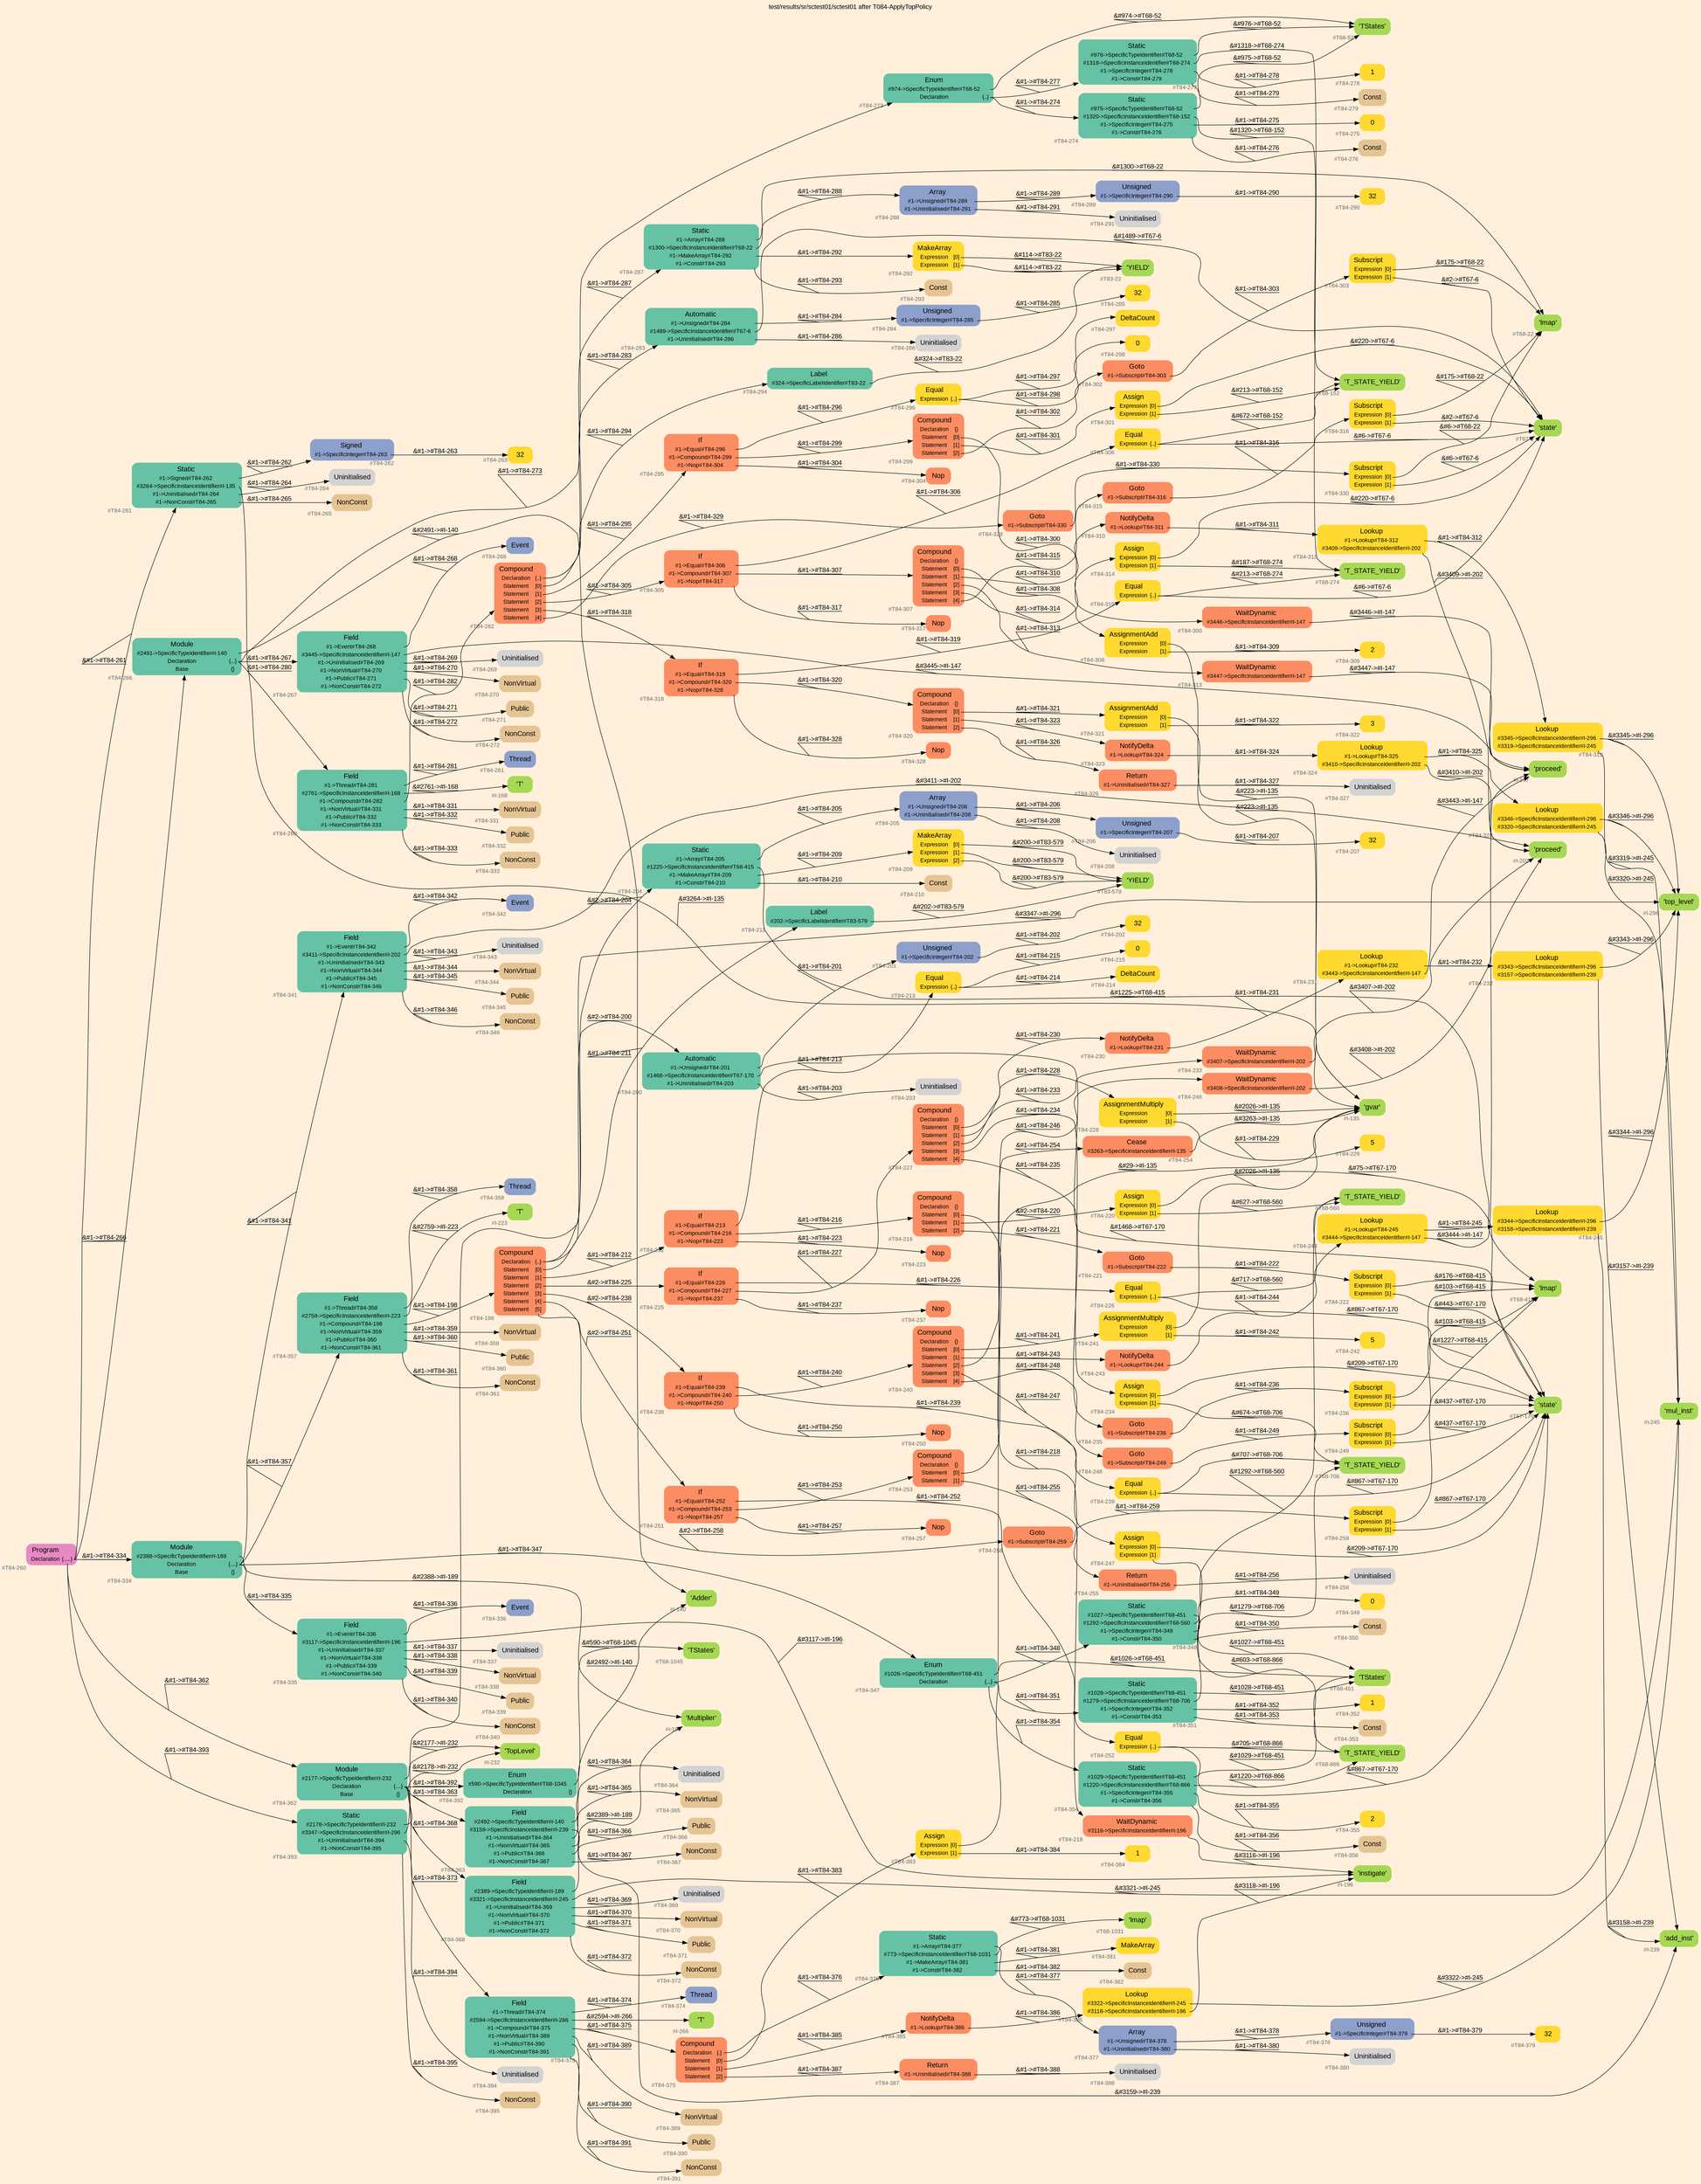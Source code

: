 digraph "test/results/sr/sctest01/sctest01 after T084-ApplyTopPolicy" {
label = "test/results/sr/sctest01/sctest01 after T084-ApplyTopPolicy"
labelloc = t
graph [
    rankdir = "LR"
    ranksep = 0.3
    bgcolor = antiquewhite1
    color = black
    fontcolor = black
    fontname = "Arial"
];
node [
    fontname = "Arial"
];
edge [
    fontname = "Arial"
];

// -------------------- node figure --------------------
// -------- block #T84-260 ----------
"#T84-260" [
    fillcolor = "/set28/4"
    xlabel = "#T84-260"
    fontsize = "12"
    fontcolor = grey40
    shape = "plaintext"
    label = <<TABLE BORDER="0" CELLBORDER="0" CELLSPACING="0">
     <TR><TD><FONT COLOR="black" POINT-SIZE="15">Program</FONT></TD></TR>
     <TR><TD><FONT COLOR="black" POINT-SIZE="12">Declaration</FONT></TD><TD PORT="port0"><FONT COLOR="black" POINT-SIZE="12">{.....}</FONT></TD></TR>
    </TABLE>>
    style = "rounded,filled"
];

// -------- block #T84-261 ----------
"#T84-261" [
    fillcolor = "/set28/1"
    xlabel = "#T84-261"
    fontsize = "12"
    fontcolor = grey40
    shape = "plaintext"
    label = <<TABLE BORDER="0" CELLBORDER="0" CELLSPACING="0">
     <TR><TD><FONT COLOR="black" POINT-SIZE="15">Static</FONT></TD></TR>
     <TR><TD><FONT COLOR="black" POINT-SIZE="12">#1-&gt;Signed#T84-262</FONT></TD><TD PORT="port0"></TD></TR>
     <TR><TD><FONT COLOR="black" POINT-SIZE="12">#3264-&gt;SpecificInstanceIdentifier#I-135</FONT></TD><TD PORT="port1"></TD></TR>
     <TR><TD><FONT COLOR="black" POINT-SIZE="12">#1-&gt;Uninitialised#T84-264</FONT></TD><TD PORT="port2"></TD></TR>
     <TR><TD><FONT COLOR="black" POINT-SIZE="12">#1-&gt;NonConst#T84-265</FONT></TD><TD PORT="port3"></TD></TR>
    </TABLE>>
    style = "rounded,filled"
];

// -------- block #T84-262 ----------
"#T84-262" [
    fillcolor = "/set28/3"
    xlabel = "#T84-262"
    fontsize = "12"
    fontcolor = grey40
    shape = "plaintext"
    label = <<TABLE BORDER="0" CELLBORDER="0" CELLSPACING="0">
     <TR><TD><FONT COLOR="black" POINT-SIZE="15">Signed</FONT></TD></TR>
     <TR><TD><FONT COLOR="black" POINT-SIZE="12">#1-&gt;SpecificInteger#T84-263</FONT></TD><TD PORT="port0"></TD></TR>
    </TABLE>>
    style = "rounded,filled"
];

// -------- block #T84-263 ----------
"#T84-263" [
    fillcolor = "/set28/6"
    xlabel = "#T84-263"
    fontsize = "12"
    fontcolor = grey40
    shape = "plaintext"
    label = <<TABLE BORDER="0" CELLBORDER="0" CELLSPACING="0">
     <TR><TD><FONT COLOR="black" POINT-SIZE="15">32</FONT></TD></TR>
    </TABLE>>
    style = "rounded,filled"
];

// -------- block #I-135 ----------
"#I-135" [
    fillcolor = "/set28/5"
    xlabel = "#I-135"
    fontsize = "12"
    fontcolor = grey40
    shape = "plaintext"
    label = <<TABLE BORDER="0" CELLBORDER="0" CELLSPACING="0">
     <TR><TD><FONT COLOR="black" POINT-SIZE="15">'gvar'</FONT></TD></TR>
    </TABLE>>
    style = "rounded,filled"
];

// -------- block #T84-264 ----------
"#T84-264" [
    xlabel = "#T84-264"
    fontsize = "12"
    fontcolor = grey40
    shape = "plaintext"
    label = <<TABLE BORDER="0" CELLBORDER="0" CELLSPACING="0">
     <TR><TD><FONT COLOR="black" POINT-SIZE="15">Uninitialised</FONT></TD></TR>
    </TABLE>>
    style = "rounded,filled"
];

// -------- block #T84-265 ----------
"#T84-265" [
    fillcolor = "/set28/7"
    xlabel = "#T84-265"
    fontsize = "12"
    fontcolor = grey40
    shape = "plaintext"
    label = <<TABLE BORDER="0" CELLBORDER="0" CELLSPACING="0">
     <TR><TD><FONT COLOR="black" POINT-SIZE="15">NonConst</FONT></TD></TR>
    </TABLE>>
    style = "rounded,filled"
];

// -------- block #T84-266 ----------
"#T84-266" [
    fillcolor = "/set28/1"
    xlabel = "#T84-266"
    fontsize = "12"
    fontcolor = grey40
    shape = "plaintext"
    label = <<TABLE BORDER="0" CELLBORDER="0" CELLSPACING="0">
     <TR><TD><FONT COLOR="black" POINT-SIZE="15">Module</FONT></TD></TR>
     <TR><TD><FONT COLOR="black" POINT-SIZE="12">#2491-&gt;SpecificTypeIdentifier#I-140</FONT></TD><TD PORT="port0"></TD></TR>
     <TR><TD><FONT COLOR="black" POINT-SIZE="12">Declaration</FONT></TD><TD PORT="port1"><FONT COLOR="black" POINT-SIZE="12">{...}</FONT></TD></TR>
     <TR><TD><FONT COLOR="black" POINT-SIZE="12">Base</FONT></TD><TD PORT="port2"><FONT COLOR="black" POINT-SIZE="12">{}</FONT></TD></TR>
    </TABLE>>
    style = "rounded,filled"
];

// -------- block #I-140 ----------
"#I-140" [
    fillcolor = "/set28/5"
    xlabel = "#I-140"
    fontsize = "12"
    fontcolor = grey40
    shape = "plaintext"
    label = <<TABLE BORDER="0" CELLBORDER="0" CELLSPACING="0">
     <TR><TD><FONT COLOR="black" POINT-SIZE="15">'Adder'</FONT></TD></TR>
    </TABLE>>
    style = "rounded,filled"
];

// -------- block #T84-267 ----------
"#T84-267" [
    fillcolor = "/set28/1"
    xlabel = "#T84-267"
    fontsize = "12"
    fontcolor = grey40
    shape = "plaintext"
    label = <<TABLE BORDER="0" CELLBORDER="0" CELLSPACING="0">
     <TR><TD><FONT COLOR="black" POINT-SIZE="15">Field</FONT></TD></TR>
     <TR><TD><FONT COLOR="black" POINT-SIZE="12">#1-&gt;Event#T84-268</FONT></TD><TD PORT="port0"></TD></TR>
     <TR><TD><FONT COLOR="black" POINT-SIZE="12">#3445-&gt;SpecificInstanceIdentifier#I-147</FONT></TD><TD PORT="port1"></TD></TR>
     <TR><TD><FONT COLOR="black" POINT-SIZE="12">#1-&gt;Uninitialised#T84-269</FONT></TD><TD PORT="port2"></TD></TR>
     <TR><TD><FONT COLOR="black" POINT-SIZE="12">#1-&gt;NonVirtual#T84-270</FONT></TD><TD PORT="port3"></TD></TR>
     <TR><TD><FONT COLOR="black" POINT-SIZE="12">#1-&gt;Public#T84-271</FONT></TD><TD PORT="port4"></TD></TR>
     <TR><TD><FONT COLOR="black" POINT-SIZE="12">#1-&gt;NonConst#T84-272</FONT></TD><TD PORT="port5"></TD></TR>
    </TABLE>>
    style = "rounded,filled"
];

// -------- block #T84-268 ----------
"#T84-268" [
    fillcolor = "/set28/3"
    xlabel = "#T84-268"
    fontsize = "12"
    fontcolor = grey40
    shape = "plaintext"
    label = <<TABLE BORDER="0" CELLBORDER="0" CELLSPACING="0">
     <TR><TD><FONT COLOR="black" POINT-SIZE="15">Event</FONT></TD></TR>
    </TABLE>>
    style = "rounded,filled"
];

// -------- block #I-147 ----------
"#I-147" [
    fillcolor = "/set28/5"
    xlabel = "#I-147"
    fontsize = "12"
    fontcolor = grey40
    shape = "plaintext"
    label = <<TABLE BORDER="0" CELLBORDER="0" CELLSPACING="0">
     <TR><TD><FONT COLOR="black" POINT-SIZE="15">'proceed'</FONT></TD></TR>
    </TABLE>>
    style = "rounded,filled"
];

// -------- block #T84-269 ----------
"#T84-269" [
    xlabel = "#T84-269"
    fontsize = "12"
    fontcolor = grey40
    shape = "plaintext"
    label = <<TABLE BORDER="0" CELLBORDER="0" CELLSPACING="0">
     <TR><TD><FONT COLOR="black" POINT-SIZE="15">Uninitialised</FONT></TD></TR>
    </TABLE>>
    style = "rounded,filled"
];

// -------- block #T84-270 ----------
"#T84-270" [
    fillcolor = "/set28/7"
    xlabel = "#T84-270"
    fontsize = "12"
    fontcolor = grey40
    shape = "plaintext"
    label = <<TABLE BORDER="0" CELLBORDER="0" CELLSPACING="0">
     <TR><TD><FONT COLOR="black" POINT-SIZE="15">NonVirtual</FONT></TD></TR>
    </TABLE>>
    style = "rounded,filled"
];

// -------- block #T84-271 ----------
"#T84-271" [
    fillcolor = "/set28/7"
    xlabel = "#T84-271"
    fontsize = "12"
    fontcolor = grey40
    shape = "plaintext"
    label = <<TABLE BORDER="0" CELLBORDER="0" CELLSPACING="0">
     <TR><TD><FONT COLOR="black" POINT-SIZE="15">Public</FONT></TD></TR>
    </TABLE>>
    style = "rounded,filled"
];

// -------- block #T84-272 ----------
"#T84-272" [
    fillcolor = "/set28/7"
    xlabel = "#T84-272"
    fontsize = "12"
    fontcolor = grey40
    shape = "plaintext"
    label = <<TABLE BORDER="0" CELLBORDER="0" CELLSPACING="0">
     <TR><TD><FONT COLOR="black" POINT-SIZE="15">NonConst</FONT></TD></TR>
    </TABLE>>
    style = "rounded,filled"
];

// -------- block #T84-273 ----------
"#T84-273" [
    fillcolor = "/set28/1"
    xlabel = "#T84-273"
    fontsize = "12"
    fontcolor = grey40
    shape = "plaintext"
    label = <<TABLE BORDER="0" CELLBORDER="0" CELLSPACING="0">
     <TR><TD><FONT COLOR="black" POINT-SIZE="15">Enum</FONT></TD></TR>
     <TR><TD><FONT COLOR="black" POINT-SIZE="12">#974-&gt;SpecificTypeIdentifier#T68-52</FONT></TD><TD PORT="port0"></TD></TR>
     <TR><TD><FONT COLOR="black" POINT-SIZE="12">Declaration</FONT></TD><TD PORT="port1"><FONT COLOR="black" POINT-SIZE="12">{..}</FONT></TD></TR>
    </TABLE>>
    style = "rounded,filled"
];

// -------- block #T68-52 ----------
"#T68-52" [
    fillcolor = "/set28/5"
    xlabel = "#T68-52"
    fontsize = "12"
    fontcolor = grey40
    shape = "plaintext"
    label = <<TABLE BORDER="0" CELLBORDER="0" CELLSPACING="0">
     <TR><TD><FONT COLOR="black" POINT-SIZE="15">'TStates'</FONT></TD></TR>
    </TABLE>>
    style = "rounded,filled"
];

// -------- block #T84-274 ----------
"#T84-274" [
    fillcolor = "/set28/1"
    xlabel = "#T84-274"
    fontsize = "12"
    fontcolor = grey40
    shape = "plaintext"
    label = <<TABLE BORDER="0" CELLBORDER="0" CELLSPACING="0">
     <TR><TD><FONT COLOR="black" POINT-SIZE="15">Static</FONT></TD></TR>
     <TR><TD><FONT COLOR="black" POINT-SIZE="12">#975-&gt;SpecificTypeIdentifier#T68-52</FONT></TD><TD PORT="port0"></TD></TR>
     <TR><TD><FONT COLOR="black" POINT-SIZE="12">#1320-&gt;SpecificInstanceIdentifier#T68-152</FONT></TD><TD PORT="port1"></TD></TR>
     <TR><TD><FONT COLOR="black" POINT-SIZE="12">#1-&gt;SpecificInteger#T84-275</FONT></TD><TD PORT="port2"></TD></TR>
     <TR><TD><FONT COLOR="black" POINT-SIZE="12">#1-&gt;Const#T84-276</FONT></TD><TD PORT="port3"></TD></TR>
    </TABLE>>
    style = "rounded,filled"
];

// -------- block #T68-152 ----------
"#T68-152" [
    fillcolor = "/set28/5"
    xlabel = "#T68-152"
    fontsize = "12"
    fontcolor = grey40
    shape = "plaintext"
    label = <<TABLE BORDER="0" CELLBORDER="0" CELLSPACING="0">
     <TR><TD><FONT COLOR="black" POINT-SIZE="15">'T_STATE_YIELD'</FONT></TD></TR>
    </TABLE>>
    style = "rounded,filled"
];

// -------- block #T84-275 ----------
"#T84-275" [
    fillcolor = "/set28/6"
    xlabel = "#T84-275"
    fontsize = "12"
    fontcolor = grey40
    shape = "plaintext"
    label = <<TABLE BORDER="0" CELLBORDER="0" CELLSPACING="0">
     <TR><TD><FONT COLOR="black" POINT-SIZE="15">0</FONT></TD></TR>
    </TABLE>>
    style = "rounded,filled"
];

// -------- block #T84-276 ----------
"#T84-276" [
    fillcolor = "/set28/7"
    xlabel = "#T84-276"
    fontsize = "12"
    fontcolor = grey40
    shape = "plaintext"
    label = <<TABLE BORDER="0" CELLBORDER="0" CELLSPACING="0">
     <TR><TD><FONT COLOR="black" POINT-SIZE="15">Const</FONT></TD></TR>
    </TABLE>>
    style = "rounded,filled"
];

// -------- block #T84-277 ----------
"#T84-277" [
    fillcolor = "/set28/1"
    xlabel = "#T84-277"
    fontsize = "12"
    fontcolor = grey40
    shape = "plaintext"
    label = <<TABLE BORDER="0" CELLBORDER="0" CELLSPACING="0">
     <TR><TD><FONT COLOR="black" POINT-SIZE="15">Static</FONT></TD></TR>
     <TR><TD><FONT COLOR="black" POINT-SIZE="12">#976-&gt;SpecificTypeIdentifier#T68-52</FONT></TD><TD PORT="port0"></TD></TR>
     <TR><TD><FONT COLOR="black" POINT-SIZE="12">#1318-&gt;SpecificInstanceIdentifier#T68-274</FONT></TD><TD PORT="port1"></TD></TR>
     <TR><TD><FONT COLOR="black" POINT-SIZE="12">#1-&gt;SpecificInteger#T84-278</FONT></TD><TD PORT="port2"></TD></TR>
     <TR><TD><FONT COLOR="black" POINT-SIZE="12">#1-&gt;Const#T84-279</FONT></TD><TD PORT="port3"></TD></TR>
    </TABLE>>
    style = "rounded,filled"
];

// -------- block #T68-274 ----------
"#T68-274" [
    fillcolor = "/set28/5"
    xlabel = "#T68-274"
    fontsize = "12"
    fontcolor = grey40
    shape = "plaintext"
    label = <<TABLE BORDER="0" CELLBORDER="0" CELLSPACING="0">
     <TR><TD><FONT COLOR="black" POINT-SIZE="15">'T_STATE_YIELD'</FONT></TD></TR>
    </TABLE>>
    style = "rounded,filled"
];

// -------- block #T84-278 ----------
"#T84-278" [
    fillcolor = "/set28/6"
    xlabel = "#T84-278"
    fontsize = "12"
    fontcolor = grey40
    shape = "plaintext"
    label = <<TABLE BORDER="0" CELLBORDER="0" CELLSPACING="0">
     <TR><TD><FONT COLOR="black" POINT-SIZE="15">1</FONT></TD></TR>
    </TABLE>>
    style = "rounded,filled"
];

// -------- block #T84-279 ----------
"#T84-279" [
    fillcolor = "/set28/7"
    xlabel = "#T84-279"
    fontsize = "12"
    fontcolor = grey40
    shape = "plaintext"
    label = <<TABLE BORDER="0" CELLBORDER="0" CELLSPACING="0">
     <TR><TD><FONT COLOR="black" POINT-SIZE="15">Const</FONT></TD></TR>
    </TABLE>>
    style = "rounded,filled"
];

// -------- block #T84-280 ----------
"#T84-280" [
    fillcolor = "/set28/1"
    xlabel = "#T84-280"
    fontsize = "12"
    fontcolor = grey40
    shape = "plaintext"
    label = <<TABLE BORDER="0" CELLBORDER="0" CELLSPACING="0">
     <TR><TD><FONT COLOR="black" POINT-SIZE="15">Field</FONT></TD></TR>
     <TR><TD><FONT COLOR="black" POINT-SIZE="12">#1-&gt;Thread#T84-281</FONT></TD><TD PORT="port0"></TD></TR>
     <TR><TD><FONT COLOR="black" POINT-SIZE="12">#2761-&gt;SpecificInstanceIdentifier#I-168</FONT></TD><TD PORT="port1"></TD></TR>
     <TR><TD><FONT COLOR="black" POINT-SIZE="12">#1-&gt;Compound#T84-282</FONT></TD><TD PORT="port2"></TD></TR>
     <TR><TD><FONT COLOR="black" POINT-SIZE="12">#1-&gt;NonVirtual#T84-331</FONT></TD><TD PORT="port3"></TD></TR>
     <TR><TD><FONT COLOR="black" POINT-SIZE="12">#1-&gt;Public#T84-332</FONT></TD><TD PORT="port4"></TD></TR>
     <TR><TD><FONT COLOR="black" POINT-SIZE="12">#1-&gt;NonConst#T84-333</FONT></TD><TD PORT="port5"></TD></TR>
    </TABLE>>
    style = "rounded,filled"
];

// -------- block #T84-281 ----------
"#T84-281" [
    fillcolor = "/set28/3"
    xlabel = "#T84-281"
    fontsize = "12"
    fontcolor = grey40
    shape = "plaintext"
    label = <<TABLE BORDER="0" CELLBORDER="0" CELLSPACING="0">
     <TR><TD><FONT COLOR="black" POINT-SIZE="15">Thread</FONT></TD></TR>
    </TABLE>>
    style = "rounded,filled"
];

// -------- block #I-168 ----------
"#I-168" [
    fillcolor = "/set28/5"
    xlabel = "#I-168"
    fontsize = "12"
    fontcolor = grey40
    shape = "plaintext"
    label = <<TABLE BORDER="0" CELLBORDER="0" CELLSPACING="0">
     <TR><TD><FONT COLOR="black" POINT-SIZE="15">'T'</FONT></TD></TR>
    </TABLE>>
    style = "rounded,filled"
];

// -------- block #T84-282 ----------
"#T84-282" [
    fillcolor = "/set28/2"
    xlabel = "#T84-282"
    fontsize = "12"
    fontcolor = grey40
    shape = "plaintext"
    label = <<TABLE BORDER="0" CELLBORDER="0" CELLSPACING="0">
     <TR><TD><FONT COLOR="black" POINT-SIZE="15">Compound</FONT></TD></TR>
     <TR><TD><FONT COLOR="black" POINT-SIZE="12">Declaration</FONT></TD><TD PORT="port0"><FONT COLOR="black" POINT-SIZE="12">{..}</FONT></TD></TR>
     <TR><TD><FONT COLOR="black" POINT-SIZE="12">Statement</FONT></TD><TD PORT="port1"><FONT COLOR="black" POINT-SIZE="12">[0]</FONT></TD></TR>
     <TR><TD><FONT COLOR="black" POINT-SIZE="12">Statement</FONT></TD><TD PORT="port2"><FONT COLOR="black" POINT-SIZE="12">[1]</FONT></TD></TR>
     <TR><TD><FONT COLOR="black" POINT-SIZE="12">Statement</FONT></TD><TD PORT="port3"><FONT COLOR="black" POINT-SIZE="12">[2]</FONT></TD></TR>
     <TR><TD><FONT COLOR="black" POINT-SIZE="12">Statement</FONT></TD><TD PORT="port4"><FONT COLOR="black" POINT-SIZE="12">[3]</FONT></TD></TR>
     <TR><TD><FONT COLOR="black" POINT-SIZE="12">Statement</FONT></TD><TD PORT="port5"><FONT COLOR="black" POINT-SIZE="12">[4]</FONT></TD></TR>
    </TABLE>>
    style = "rounded,filled"
];

// -------- block #T84-283 ----------
"#T84-283" [
    fillcolor = "/set28/1"
    xlabel = "#T84-283"
    fontsize = "12"
    fontcolor = grey40
    shape = "plaintext"
    label = <<TABLE BORDER="0" CELLBORDER="0" CELLSPACING="0">
     <TR><TD><FONT COLOR="black" POINT-SIZE="15">Automatic</FONT></TD></TR>
     <TR><TD><FONT COLOR="black" POINT-SIZE="12">#1-&gt;Unsigned#T84-284</FONT></TD><TD PORT="port0"></TD></TR>
     <TR><TD><FONT COLOR="black" POINT-SIZE="12">#1489-&gt;SpecificInstanceIdentifier#T67-6</FONT></TD><TD PORT="port1"></TD></TR>
     <TR><TD><FONT COLOR="black" POINT-SIZE="12">#1-&gt;Uninitialised#T84-286</FONT></TD><TD PORT="port2"></TD></TR>
    </TABLE>>
    style = "rounded,filled"
];

// -------- block #T84-284 ----------
"#T84-284" [
    fillcolor = "/set28/3"
    xlabel = "#T84-284"
    fontsize = "12"
    fontcolor = grey40
    shape = "plaintext"
    label = <<TABLE BORDER="0" CELLBORDER="0" CELLSPACING="0">
     <TR><TD><FONT COLOR="black" POINT-SIZE="15">Unsigned</FONT></TD></TR>
     <TR><TD><FONT COLOR="black" POINT-SIZE="12">#1-&gt;SpecificInteger#T84-285</FONT></TD><TD PORT="port0"></TD></TR>
    </TABLE>>
    style = "rounded,filled"
];

// -------- block #T84-285 ----------
"#T84-285" [
    fillcolor = "/set28/6"
    xlabel = "#T84-285"
    fontsize = "12"
    fontcolor = grey40
    shape = "plaintext"
    label = <<TABLE BORDER="0" CELLBORDER="0" CELLSPACING="0">
     <TR><TD><FONT COLOR="black" POINT-SIZE="15">32</FONT></TD></TR>
    </TABLE>>
    style = "rounded,filled"
];

// -------- block #T67-6 ----------
"#T67-6" [
    fillcolor = "/set28/5"
    xlabel = "#T67-6"
    fontsize = "12"
    fontcolor = grey40
    shape = "plaintext"
    label = <<TABLE BORDER="0" CELLBORDER="0" CELLSPACING="0">
     <TR><TD><FONT COLOR="black" POINT-SIZE="15">'state'</FONT></TD></TR>
    </TABLE>>
    style = "rounded,filled"
];

// -------- block #T84-286 ----------
"#T84-286" [
    xlabel = "#T84-286"
    fontsize = "12"
    fontcolor = grey40
    shape = "plaintext"
    label = <<TABLE BORDER="0" CELLBORDER="0" CELLSPACING="0">
     <TR><TD><FONT COLOR="black" POINT-SIZE="15">Uninitialised</FONT></TD></TR>
    </TABLE>>
    style = "rounded,filled"
];

// -------- block #T84-287 ----------
"#T84-287" [
    fillcolor = "/set28/1"
    xlabel = "#T84-287"
    fontsize = "12"
    fontcolor = grey40
    shape = "plaintext"
    label = <<TABLE BORDER="0" CELLBORDER="0" CELLSPACING="0">
     <TR><TD><FONT COLOR="black" POINT-SIZE="15">Static</FONT></TD></TR>
     <TR><TD><FONT COLOR="black" POINT-SIZE="12">#1-&gt;Array#T84-288</FONT></TD><TD PORT="port0"></TD></TR>
     <TR><TD><FONT COLOR="black" POINT-SIZE="12">#1300-&gt;SpecificInstanceIdentifier#T68-22</FONT></TD><TD PORT="port1"></TD></TR>
     <TR><TD><FONT COLOR="black" POINT-SIZE="12">#1-&gt;MakeArray#T84-292</FONT></TD><TD PORT="port2"></TD></TR>
     <TR><TD><FONT COLOR="black" POINT-SIZE="12">#1-&gt;Const#T84-293</FONT></TD><TD PORT="port3"></TD></TR>
    </TABLE>>
    style = "rounded,filled"
];

// -------- block #T84-288 ----------
"#T84-288" [
    fillcolor = "/set28/3"
    xlabel = "#T84-288"
    fontsize = "12"
    fontcolor = grey40
    shape = "plaintext"
    label = <<TABLE BORDER="0" CELLBORDER="0" CELLSPACING="0">
     <TR><TD><FONT COLOR="black" POINT-SIZE="15">Array</FONT></TD></TR>
     <TR><TD><FONT COLOR="black" POINT-SIZE="12">#1-&gt;Unsigned#T84-289</FONT></TD><TD PORT="port0"></TD></TR>
     <TR><TD><FONT COLOR="black" POINT-SIZE="12">#1-&gt;Uninitialised#T84-291</FONT></TD><TD PORT="port1"></TD></TR>
    </TABLE>>
    style = "rounded,filled"
];

// -------- block #T84-289 ----------
"#T84-289" [
    fillcolor = "/set28/3"
    xlabel = "#T84-289"
    fontsize = "12"
    fontcolor = grey40
    shape = "plaintext"
    label = <<TABLE BORDER="0" CELLBORDER="0" CELLSPACING="0">
     <TR><TD><FONT COLOR="black" POINT-SIZE="15">Unsigned</FONT></TD></TR>
     <TR><TD><FONT COLOR="black" POINT-SIZE="12">#1-&gt;SpecificInteger#T84-290</FONT></TD><TD PORT="port0"></TD></TR>
    </TABLE>>
    style = "rounded,filled"
];

// -------- block #T84-290 ----------
"#T84-290" [
    fillcolor = "/set28/6"
    xlabel = "#T84-290"
    fontsize = "12"
    fontcolor = grey40
    shape = "plaintext"
    label = <<TABLE BORDER="0" CELLBORDER="0" CELLSPACING="0">
     <TR><TD><FONT COLOR="black" POINT-SIZE="15">32</FONT></TD></TR>
    </TABLE>>
    style = "rounded,filled"
];

// -------- block #T84-291 ----------
"#T84-291" [
    xlabel = "#T84-291"
    fontsize = "12"
    fontcolor = grey40
    shape = "plaintext"
    label = <<TABLE BORDER="0" CELLBORDER="0" CELLSPACING="0">
     <TR><TD><FONT COLOR="black" POINT-SIZE="15">Uninitialised</FONT></TD></TR>
    </TABLE>>
    style = "rounded,filled"
];

// -------- block #T68-22 ----------
"#T68-22" [
    fillcolor = "/set28/5"
    xlabel = "#T68-22"
    fontsize = "12"
    fontcolor = grey40
    shape = "plaintext"
    label = <<TABLE BORDER="0" CELLBORDER="0" CELLSPACING="0">
     <TR><TD><FONT COLOR="black" POINT-SIZE="15">'lmap'</FONT></TD></TR>
    </TABLE>>
    style = "rounded,filled"
];

// -------- block #T84-292 ----------
"#T84-292" [
    fillcolor = "/set28/6"
    xlabel = "#T84-292"
    fontsize = "12"
    fontcolor = grey40
    shape = "plaintext"
    label = <<TABLE BORDER="0" CELLBORDER="0" CELLSPACING="0">
     <TR><TD><FONT COLOR="black" POINT-SIZE="15">MakeArray</FONT></TD></TR>
     <TR><TD><FONT COLOR="black" POINT-SIZE="12">Expression</FONT></TD><TD PORT="port0"><FONT COLOR="black" POINT-SIZE="12">[0]</FONT></TD></TR>
     <TR><TD><FONT COLOR="black" POINT-SIZE="12">Expression</FONT></TD><TD PORT="port1"><FONT COLOR="black" POINT-SIZE="12">[1]</FONT></TD></TR>
    </TABLE>>
    style = "rounded,filled"
];

// -------- block #T83-22 ----------
"#T83-22" [
    fillcolor = "/set28/5"
    xlabel = "#T83-22"
    fontsize = "12"
    fontcolor = grey40
    shape = "plaintext"
    label = <<TABLE BORDER="0" CELLBORDER="0" CELLSPACING="0">
     <TR><TD><FONT COLOR="black" POINT-SIZE="15">'YIELD'</FONT></TD></TR>
    </TABLE>>
    style = "rounded,filled"
];

// -------- block #T84-293 ----------
"#T84-293" [
    fillcolor = "/set28/7"
    xlabel = "#T84-293"
    fontsize = "12"
    fontcolor = grey40
    shape = "plaintext"
    label = <<TABLE BORDER="0" CELLBORDER="0" CELLSPACING="0">
     <TR><TD><FONT COLOR="black" POINT-SIZE="15">Const</FONT></TD></TR>
    </TABLE>>
    style = "rounded,filled"
];

// -------- block #T84-294 ----------
"#T84-294" [
    fillcolor = "/set28/1"
    xlabel = "#T84-294"
    fontsize = "12"
    fontcolor = grey40
    shape = "plaintext"
    label = <<TABLE BORDER="0" CELLBORDER="0" CELLSPACING="0">
     <TR><TD><FONT COLOR="black" POINT-SIZE="15">Label</FONT></TD></TR>
     <TR><TD><FONT COLOR="black" POINT-SIZE="12">#324-&gt;SpecificLabelIdentifier#T83-22</FONT></TD><TD PORT="port0"></TD></TR>
    </TABLE>>
    style = "rounded,filled"
];

// -------- block #T84-295 ----------
"#T84-295" [
    fillcolor = "/set28/2"
    xlabel = "#T84-295"
    fontsize = "12"
    fontcolor = grey40
    shape = "plaintext"
    label = <<TABLE BORDER="0" CELLBORDER="0" CELLSPACING="0">
     <TR><TD><FONT COLOR="black" POINT-SIZE="15">If</FONT></TD></TR>
     <TR><TD><FONT COLOR="black" POINT-SIZE="12">#1-&gt;Equal#T84-296</FONT></TD><TD PORT="port0"></TD></TR>
     <TR><TD><FONT COLOR="black" POINT-SIZE="12">#1-&gt;Compound#T84-299</FONT></TD><TD PORT="port1"></TD></TR>
     <TR><TD><FONT COLOR="black" POINT-SIZE="12">#1-&gt;Nop#T84-304</FONT></TD><TD PORT="port2"></TD></TR>
    </TABLE>>
    style = "rounded,filled"
];

// -------- block #T84-296 ----------
"#T84-296" [
    fillcolor = "/set28/6"
    xlabel = "#T84-296"
    fontsize = "12"
    fontcolor = grey40
    shape = "plaintext"
    label = <<TABLE BORDER="0" CELLBORDER="0" CELLSPACING="0">
     <TR><TD><FONT COLOR="black" POINT-SIZE="15">Equal</FONT></TD></TR>
     <TR><TD><FONT COLOR="black" POINT-SIZE="12">Expression</FONT></TD><TD PORT="port0"><FONT COLOR="black" POINT-SIZE="12">{..}</FONT></TD></TR>
    </TABLE>>
    style = "rounded,filled"
];

// -------- block #T84-297 ----------
"#T84-297" [
    fillcolor = "/set28/6"
    xlabel = "#T84-297"
    fontsize = "12"
    fontcolor = grey40
    shape = "plaintext"
    label = <<TABLE BORDER="0" CELLBORDER="0" CELLSPACING="0">
     <TR><TD><FONT COLOR="black" POINT-SIZE="15">DeltaCount</FONT></TD></TR>
    </TABLE>>
    style = "rounded,filled"
];

// -------- block #T84-298 ----------
"#T84-298" [
    fillcolor = "/set28/6"
    xlabel = "#T84-298"
    fontsize = "12"
    fontcolor = grey40
    shape = "plaintext"
    label = <<TABLE BORDER="0" CELLBORDER="0" CELLSPACING="0">
     <TR><TD><FONT COLOR="black" POINT-SIZE="15">0</FONT></TD></TR>
    </TABLE>>
    style = "rounded,filled"
];

// -------- block #T84-299 ----------
"#T84-299" [
    fillcolor = "/set28/2"
    xlabel = "#T84-299"
    fontsize = "12"
    fontcolor = grey40
    shape = "plaintext"
    label = <<TABLE BORDER="0" CELLBORDER="0" CELLSPACING="0">
     <TR><TD><FONT COLOR="black" POINT-SIZE="15">Compound</FONT></TD></TR>
     <TR><TD><FONT COLOR="black" POINT-SIZE="12">Declaration</FONT></TD><TD PORT="port0"><FONT COLOR="black" POINT-SIZE="12">{}</FONT></TD></TR>
     <TR><TD><FONT COLOR="black" POINT-SIZE="12">Statement</FONT></TD><TD PORT="port1"><FONT COLOR="black" POINT-SIZE="12">[0]</FONT></TD></TR>
     <TR><TD><FONT COLOR="black" POINT-SIZE="12">Statement</FONT></TD><TD PORT="port2"><FONT COLOR="black" POINT-SIZE="12">[1]</FONT></TD></TR>
     <TR><TD><FONT COLOR="black" POINT-SIZE="12">Statement</FONT></TD><TD PORT="port3"><FONT COLOR="black" POINT-SIZE="12">[2]</FONT></TD></TR>
    </TABLE>>
    style = "rounded,filled"
];

// -------- block #T84-300 ----------
"#T84-300" [
    fillcolor = "/set28/2"
    xlabel = "#T84-300"
    fontsize = "12"
    fontcolor = grey40
    shape = "plaintext"
    label = <<TABLE BORDER="0" CELLBORDER="0" CELLSPACING="0">
     <TR><TD><FONT COLOR="black" POINT-SIZE="15">WaitDynamic</FONT></TD></TR>
     <TR><TD><FONT COLOR="black" POINT-SIZE="12">#3446-&gt;SpecificInstanceIdentifier#I-147</FONT></TD><TD PORT="port0"></TD></TR>
    </TABLE>>
    style = "rounded,filled"
];

// -------- block #T84-301 ----------
"#T84-301" [
    fillcolor = "/set28/6"
    xlabel = "#T84-301"
    fontsize = "12"
    fontcolor = grey40
    shape = "plaintext"
    label = <<TABLE BORDER="0" CELLBORDER="0" CELLSPACING="0">
     <TR><TD><FONT COLOR="black" POINT-SIZE="15">Assign</FONT></TD></TR>
     <TR><TD><FONT COLOR="black" POINT-SIZE="12">Expression</FONT></TD><TD PORT="port0"><FONT COLOR="black" POINT-SIZE="12">[0]</FONT></TD></TR>
     <TR><TD><FONT COLOR="black" POINT-SIZE="12">Expression</FONT></TD><TD PORT="port1"><FONT COLOR="black" POINT-SIZE="12">[1]</FONT></TD></TR>
    </TABLE>>
    style = "rounded,filled"
];

// -------- block #T84-302 ----------
"#T84-302" [
    fillcolor = "/set28/2"
    xlabel = "#T84-302"
    fontsize = "12"
    fontcolor = grey40
    shape = "plaintext"
    label = <<TABLE BORDER="0" CELLBORDER="0" CELLSPACING="0">
     <TR><TD><FONT COLOR="black" POINT-SIZE="15">Goto</FONT></TD></TR>
     <TR><TD><FONT COLOR="black" POINT-SIZE="12">#1-&gt;Subscript#T84-303</FONT></TD><TD PORT="port0"></TD></TR>
    </TABLE>>
    style = "rounded,filled"
];

// -------- block #T84-303 ----------
"#T84-303" [
    fillcolor = "/set28/6"
    xlabel = "#T84-303"
    fontsize = "12"
    fontcolor = grey40
    shape = "plaintext"
    label = <<TABLE BORDER="0" CELLBORDER="0" CELLSPACING="0">
     <TR><TD><FONT COLOR="black" POINT-SIZE="15">Subscript</FONT></TD></TR>
     <TR><TD><FONT COLOR="black" POINT-SIZE="12">Expression</FONT></TD><TD PORT="port0"><FONT COLOR="black" POINT-SIZE="12">[0]</FONT></TD></TR>
     <TR><TD><FONT COLOR="black" POINT-SIZE="12">Expression</FONT></TD><TD PORT="port1"><FONT COLOR="black" POINT-SIZE="12">[1]</FONT></TD></TR>
    </TABLE>>
    style = "rounded,filled"
];

// -------- block #T84-304 ----------
"#T84-304" [
    fillcolor = "/set28/2"
    xlabel = "#T84-304"
    fontsize = "12"
    fontcolor = grey40
    shape = "plaintext"
    label = <<TABLE BORDER="0" CELLBORDER="0" CELLSPACING="0">
     <TR><TD><FONT COLOR="black" POINT-SIZE="15">Nop</FONT></TD></TR>
    </TABLE>>
    style = "rounded,filled"
];

// -------- block #T84-305 ----------
"#T84-305" [
    fillcolor = "/set28/2"
    xlabel = "#T84-305"
    fontsize = "12"
    fontcolor = grey40
    shape = "plaintext"
    label = <<TABLE BORDER="0" CELLBORDER="0" CELLSPACING="0">
     <TR><TD><FONT COLOR="black" POINT-SIZE="15">If</FONT></TD></TR>
     <TR><TD><FONT COLOR="black" POINT-SIZE="12">#1-&gt;Equal#T84-306</FONT></TD><TD PORT="port0"></TD></TR>
     <TR><TD><FONT COLOR="black" POINT-SIZE="12">#1-&gt;Compound#T84-307</FONT></TD><TD PORT="port1"></TD></TR>
     <TR><TD><FONT COLOR="black" POINT-SIZE="12">#1-&gt;Nop#T84-317</FONT></TD><TD PORT="port2"></TD></TR>
    </TABLE>>
    style = "rounded,filled"
];

// -------- block #T84-306 ----------
"#T84-306" [
    fillcolor = "/set28/6"
    xlabel = "#T84-306"
    fontsize = "12"
    fontcolor = grey40
    shape = "plaintext"
    label = <<TABLE BORDER="0" CELLBORDER="0" CELLSPACING="0">
     <TR><TD><FONT COLOR="black" POINT-SIZE="15">Equal</FONT></TD></TR>
     <TR><TD><FONT COLOR="black" POINT-SIZE="12">Expression</FONT></TD><TD PORT="port0"><FONT COLOR="black" POINT-SIZE="12">{..}</FONT></TD></TR>
    </TABLE>>
    style = "rounded,filled"
];

// -------- block #T84-307 ----------
"#T84-307" [
    fillcolor = "/set28/2"
    xlabel = "#T84-307"
    fontsize = "12"
    fontcolor = grey40
    shape = "plaintext"
    label = <<TABLE BORDER="0" CELLBORDER="0" CELLSPACING="0">
     <TR><TD><FONT COLOR="black" POINT-SIZE="15">Compound</FONT></TD></TR>
     <TR><TD><FONT COLOR="black" POINT-SIZE="12">Declaration</FONT></TD><TD PORT="port0"><FONT COLOR="black" POINT-SIZE="12">{}</FONT></TD></TR>
     <TR><TD><FONT COLOR="black" POINT-SIZE="12">Statement</FONT></TD><TD PORT="port1"><FONT COLOR="black" POINT-SIZE="12">[0]</FONT></TD></TR>
     <TR><TD><FONT COLOR="black" POINT-SIZE="12">Statement</FONT></TD><TD PORT="port2"><FONT COLOR="black" POINT-SIZE="12">[1]</FONT></TD></TR>
     <TR><TD><FONT COLOR="black" POINT-SIZE="12">Statement</FONT></TD><TD PORT="port3"><FONT COLOR="black" POINT-SIZE="12">[2]</FONT></TD></TR>
     <TR><TD><FONT COLOR="black" POINT-SIZE="12">Statement</FONT></TD><TD PORT="port4"><FONT COLOR="black" POINT-SIZE="12">[3]</FONT></TD></TR>
     <TR><TD><FONT COLOR="black" POINT-SIZE="12">Statement</FONT></TD><TD PORT="port5"><FONT COLOR="black" POINT-SIZE="12">[4]</FONT></TD></TR>
    </TABLE>>
    style = "rounded,filled"
];

// -------- block #T84-308 ----------
"#T84-308" [
    fillcolor = "/set28/6"
    xlabel = "#T84-308"
    fontsize = "12"
    fontcolor = grey40
    shape = "plaintext"
    label = <<TABLE BORDER="0" CELLBORDER="0" CELLSPACING="0">
     <TR><TD><FONT COLOR="black" POINT-SIZE="15">AssignmentAdd</FONT></TD></TR>
     <TR><TD><FONT COLOR="black" POINT-SIZE="12">Expression</FONT></TD><TD PORT="port0"><FONT COLOR="black" POINT-SIZE="12">[0]</FONT></TD></TR>
     <TR><TD><FONT COLOR="black" POINT-SIZE="12">Expression</FONT></TD><TD PORT="port1"><FONT COLOR="black" POINT-SIZE="12">[1]</FONT></TD></TR>
    </TABLE>>
    style = "rounded,filled"
];

// -------- block #T84-309 ----------
"#T84-309" [
    fillcolor = "/set28/6"
    xlabel = "#T84-309"
    fontsize = "12"
    fontcolor = grey40
    shape = "plaintext"
    label = <<TABLE BORDER="0" CELLBORDER="0" CELLSPACING="0">
     <TR><TD><FONT COLOR="black" POINT-SIZE="15">2</FONT></TD></TR>
    </TABLE>>
    style = "rounded,filled"
];

// -------- block #T84-310 ----------
"#T84-310" [
    fillcolor = "/set28/2"
    xlabel = "#T84-310"
    fontsize = "12"
    fontcolor = grey40
    shape = "plaintext"
    label = <<TABLE BORDER="0" CELLBORDER="0" CELLSPACING="0">
     <TR><TD><FONT COLOR="black" POINT-SIZE="15">NotifyDelta</FONT></TD></TR>
     <TR><TD><FONT COLOR="black" POINT-SIZE="12">#1-&gt;Lookup#T84-311</FONT></TD><TD PORT="port0"></TD></TR>
    </TABLE>>
    style = "rounded,filled"
];

// -------- block #T84-311 ----------
"#T84-311" [
    fillcolor = "/set28/6"
    xlabel = "#T84-311"
    fontsize = "12"
    fontcolor = grey40
    shape = "plaintext"
    label = <<TABLE BORDER="0" CELLBORDER="0" CELLSPACING="0">
     <TR><TD><FONT COLOR="black" POINT-SIZE="15">Lookup</FONT></TD></TR>
     <TR><TD><FONT COLOR="black" POINT-SIZE="12">#1-&gt;Lookup#T84-312</FONT></TD><TD PORT="port0"></TD></TR>
     <TR><TD><FONT COLOR="black" POINT-SIZE="12">#3409-&gt;SpecificInstanceIdentifier#I-202</FONT></TD><TD PORT="port1"></TD></TR>
    </TABLE>>
    style = "rounded,filled"
];

// -------- block #T84-312 ----------
"#T84-312" [
    fillcolor = "/set28/6"
    xlabel = "#T84-312"
    fontsize = "12"
    fontcolor = grey40
    shape = "plaintext"
    label = <<TABLE BORDER="0" CELLBORDER="0" CELLSPACING="0">
     <TR><TD><FONT COLOR="black" POINT-SIZE="15">Lookup</FONT></TD></TR>
     <TR><TD><FONT COLOR="black" POINT-SIZE="12">#3345-&gt;SpecificInstanceIdentifier#I-296</FONT></TD><TD PORT="port0"></TD></TR>
     <TR><TD><FONT COLOR="black" POINT-SIZE="12">#3319-&gt;SpecificInstanceIdentifier#I-245</FONT></TD><TD PORT="port1"></TD></TR>
    </TABLE>>
    style = "rounded,filled"
];

// -------- block #I-296 ----------
"#I-296" [
    fillcolor = "/set28/5"
    xlabel = "#I-296"
    fontsize = "12"
    fontcolor = grey40
    shape = "plaintext"
    label = <<TABLE BORDER="0" CELLBORDER="0" CELLSPACING="0">
     <TR><TD><FONT COLOR="black" POINT-SIZE="15">'top_level'</FONT></TD></TR>
    </TABLE>>
    style = "rounded,filled"
];

// -------- block #I-245 ----------
"#I-245" [
    fillcolor = "/set28/5"
    xlabel = "#I-245"
    fontsize = "12"
    fontcolor = grey40
    shape = "plaintext"
    label = <<TABLE BORDER="0" CELLBORDER="0" CELLSPACING="0">
     <TR><TD><FONT COLOR="black" POINT-SIZE="15">'mul_inst'</FONT></TD></TR>
    </TABLE>>
    style = "rounded,filled"
];

// -------- block #I-202 ----------
"#I-202" [
    fillcolor = "/set28/5"
    xlabel = "#I-202"
    fontsize = "12"
    fontcolor = grey40
    shape = "plaintext"
    label = <<TABLE BORDER="0" CELLBORDER="0" CELLSPACING="0">
     <TR><TD><FONT COLOR="black" POINT-SIZE="15">'proceed'</FONT></TD></TR>
    </TABLE>>
    style = "rounded,filled"
];

// -------- block #T84-313 ----------
"#T84-313" [
    fillcolor = "/set28/2"
    xlabel = "#T84-313"
    fontsize = "12"
    fontcolor = grey40
    shape = "plaintext"
    label = <<TABLE BORDER="0" CELLBORDER="0" CELLSPACING="0">
     <TR><TD><FONT COLOR="black" POINT-SIZE="15">WaitDynamic</FONT></TD></TR>
     <TR><TD><FONT COLOR="black" POINT-SIZE="12">#3447-&gt;SpecificInstanceIdentifier#I-147</FONT></TD><TD PORT="port0"></TD></TR>
    </TABLE>>
    style = "rounded,filled"
];

// -------- block #T84-314 ----------
"#T84-314" [
    fillcolor = "/set28/6"
    xlabel = "#T84-314"
    fontsize = "12"
    fontcolor = grey40
    shape = "plaintext"
    label = <<TABLE BORDER="0" CELLBORDER="0" CELLSPACING="0">
     <TR><TD><FONT COLOR="black" POINT-SIZE="15">Assign</FONT></TD></TR>
     <TR><TD><FONT COLOR="black" POINT-SIZE="12">Expression</FONT></TD><TD PORT="port0"><FONT COLOR="black" POINT-SIZE="12">[0]</FONT></TD></TR>
     <TR><TD><FONT COLOR="black" POINT-SIZE="12">Expression</FONT></TD><TD PORT="port1"><FONT COLOR="black" POINT-SIZE="12">[1]</FONT></TD></TR>
    </TABLE>>
    style = "rounded,filled"
];

// -------- block #T84-315 ----------
"#T84-315" [
    fillcolor = "/set28/2"
    xlabel = "#T84-315"
    fontsize = "12"
    fontcolor = grey40
    shape = "plaintext"
    label = <<TABLE BORDER="0" CELLBORDER="0" CELLSPACING="0">
     <TR><TD><FONT COLOR="black" POINT-SIZE="15">Goto</FONT></TD></TR>
     <TR><TD><FONT COLOR="black" POINT-SIZE="12">#1-&gt;Subscript#T84-316</FONT></TD><TD PORT="port0"></TD></TR>
    </TABLE>>
    style = "rounded,filled"
];

// -------- block #T84-316 ----------
"#T84-316" [
    fillcolor = "/set28/6"
    xlabel = "#T84-316"
    fontsize = "12"
    fontcolor = grey40
    shape = "plaintext"
    label = <<TABLE BORDER="0" CELLBORDER="0" CELLSPACING="0">
     <TR><TD><FONT COLOR="black" POINT-SIZE="15">Subscript</FONT></TD></TR>
     <TR><TD><FONT COLOR="black" POINT-SIZE="12">Expression</FONT></TD><TD PORT="port0"><FONT COLOR="black" POINT-SIZE="12">[0]</FONT></TD></TR>
     <TR><TD><FONT COLOR="black" POINT-SIZE="12">Expression</FONT></TD><TD PORT="port1"><FONT COLOR="black" POINT-SIZE="12">[1]</FONT></TD></TR>
    </TABLE>>
    style = "rounded,filled"
];

// -------- block #T84-317 ----------
"#T84-317" [
    fillcolor = "/set28/2"
    xlabel = "#T84-317"
    fontsize = "12"
    fontcolor = grey40
    shape = "plaintext"
    label = <<TABLE BORDER="0" CELLBORDER="0" CELLSPACING="0">
     <TR><TD><FONT COLOR="black" POINT-SIZE="15">Nop</FONT></TD></TR>
    </TABLE>>
    style = "rounded,filled"
];

// -------- block #T84-318 ----------
"#T84-318" [
    fillcolor = "/set28/2"
    xlabel = "#T84-318"
    fontsize = "12"
    fontcolor = grey40
    shape = "plaintext"
    label = <<TABLE BORDER="0" CELLBORDER="0" CELLSPACING="0">
     <TR><TD><FONT COLOR="black" POINT-SIZE="15">If</FONT></TD></TR>
     <TR><TD><FONT COLOR="black" POINT-SIZE="12">#1-&gt;Equal#T84-319</FONT></TD><TD PORT="port0"></TD></TR>
     <TR><TD><FONT COLOR="black" POINT-SIZE="12">#1-&gt;Compound#T84-320</FONT></TD><TD PORT="port1"></TD></TR>
     <TR><TD><FONT COLOR="black" POINT-SIZE="12">#1-&gt;Nop#T84-328</FONT></TD><TD PORT="port2"></TD></TR>
    </TABLE>>
    style = "rounded,filled"
];

// -------- block #T84-319 ----------
"#T84-319" [
    fillcolor = "/set28/6"
    xlabel = "#T84-319"
    fontsize = "12"
    fontcolor = grey40
    shape = "plaintext"
    label = <<TABLE BORDER="0" CELLBORDER="0" CELLSPACING="0">
     <TR><TD><FONT COLOR="black" POINT-SIZE="15">Equal</FONT></TD></TR>
     <TR><TD><FONT COLOR="black" POINT-SIZE="12">Expression</FONT></TD><TD PORT="port0"><FONT COLOR="black" POINT-SIZE="12">{..}</FONT></TD></TR>
    </TABLE>>
    style = "rounded,filled"
];

// -------- block #T84-320 ----------
"#T84-320" [
    fillcolor = "/set28/2"
    xlabel = "#T84-320"
    fontsize = "12"
    fontcolor = grey40
    shape = "plaintext"
    label = <<TABLE BORDER="0" CELLBORDER="0" CELLSPACING="0">
     <TR><TD><FONT COLOR="black" POINT-SIZE="15">Compound</FONT></TD></TR>
     <TR><TD><FONT COLOR="black" POINT-SIZE="12">Declaration</FONT></TD><TD PORT="port0"><FONT COLOR="black" POINT-SIZE="12">{}</FONT></TD></TR>
     <TR><TD><FONT COLOR="black" POINT-SIZE="12">Statement</FONT></TD><TD PORT="port1"><FONT COLOR="black" POINT-SIZE="12">[0]</FONT></TD></TR>
     <TR><TD><FONT COLOR="black" POINT-SIZE="12">Statement</FONT></TD><TD PORT="port2"><FONT COLOR="black" POINT-SIZE="12">[1]</FONT></TD></TR>
     <TR><TD><FONT COLOR="black" POINT-SIZE="12">Statement</FONT></TD><TD PORT="port3"><FONT COLOR="black" POINT-SIZE="12">[2]</FONT></TD></TR>
    </TABLE>>
    style = "rounded,filled"
];

// -------- block #T84-321 ----------
"#T84-321" [
    fillcolor = "/set28/6"
    xlabel = "#T84-321"
    fontsize = "12"
    fontcolor = grey40
    shape = "plaintext"
    label = <<TABLE BORDER="0" CELLBORDER="0" CELLSPACING="0">
     <TR><TD><FONT COLOR="black" POINT-SIZE="15">AssignmentAdd</FONT></TD></TR>
     <TR><TD><FONT COLOR="black" POINT-SIZE="12">Expression</FONT></TD><TD PORT="port0"><FONT COLOR="black" POINT-SIZE="12">[0]</FONT></TD></TR>
     <TR><TD><FONT COLOR="black" POINT-SIZE="12">Expression</FONT></TD><TD PORT="port1"><FONT COLOR="black" POINT-SIZE="12">[1]</FONT></TD></TR>
    </TABLE>>
    style = "rounded,filled"
];

// -------- block #T84-322 ----------
"#T84-322" [
    fillcolor = "/set28/6"
    xlabel = "#T84-322"
    fontsize = "12"
    fontcolor = grey40
    shape = "plaintext"
    label = <<TABLE BORDER="0" CELLBORDER="0" CELLSPACING="0">
     <TR><TD><FONT COLOR="black" POINT-SIZE="15">3</FONT></TD></TR>
    </TABLE>>
    style = "rounded,filled"
];

// -------- block #T84-323 ----------
"#T84-323" [
    fillcolor = "/set28/2"
    xlabel = "#T84-323"
    fontsize = "12"
    fontcolor = grey40
    shape = "plaintext"
    label = <<TABLE BORDER="0" CELLBORDER="0" CELLSPACING="0">
     <TR><TD><FONT COLOR="black" POINT-SIZE="15">NotifyDelta</FONT></TD></TR>
     <TR><TD><FONT COLOR="black" POINT-SIZE="12">#1-&gt;Lookup#T84-324</FONT></TD><TD PORT="port0"></TD></TR>
    </TABLE>>
    style = "rounded,filled"
];

// -------- block #T84-324 ----------
"#T84-324" [
    fillcolor = "/set28/6"
    xlabel = "#T84-324"
    fontsize = "12"
    fontcolor = grey40
    shape = "plaintext"
    label = <<TABLE BORDER="0" CELLBORDER="0" CELLSPACING="0">
     <TR><TD><FONT COLOR="black" POINT-SIZE="15">Lookup</FONT></TD></TR>
     <TR><TD><FONT COLOR="black" POINT-SIZE="12">#1-&gt;Lookup#T84-325</FONT></TD><TD PORT="port0"></TD></TR>
     <TR><TD><FONT COLOR="black" POINT-SIZE="12">#3410-&gt;SpecificInstanceIdentifier#I-202</FONT></TD><TD PORT="port1"></TD></TR>
    </TABLE>>
    style = "rounded,filled"
];

// -------- block #T84-325 ----------
"#T84-325" [
    fillcolor = "/set28/6"
    xlabel = "#T84-325"
    fontsize = "12"
    fontcolor = grey40
    shape = "plaintext"
    label = <<TABLE BORDER="0" CELLBORDER="0" CELLSPACING="0">
     <TR><TD><FONT COLOR="black" POINT-SIZE="15">Lookup</FONT></TD></TR>
     <TR><TD><FONT COLOR="black" POINT-SIZE="12">#3346-&gt;SpecificInstanceIdentifier#I-296</FONT></TD><TD PORT="port0"></TD></TR>
     <TR><TD><FONT COLOR="black" POINT-SIZE="12">#3320-&gt;SpecificInstanceIdentifier#I-245</FONT></TD><TD PORT="port1"></TD></TR>
    </TABLE>>
    style = "rounded,filled"
];

// -------- block #T84-326 ----------
"#T84-326" [
    fillcolor = "/set28/2"
    xlabel = "#T84-326"
    fontsize = "12"
    fontcolor = grey40
    shape = "plaintext"
    label = <<TABLE BORDER="0" CELLBORDER="0" CELLSPACING="0">
     <TR><TD><FONT COLOR="black" POINT-SIZE="15">Return</FONT></TD></TR>
     <TR><TD><FONT COLOR="black" POINT-SIZE="12">#1-&gt;Uninitialised#T84-327</FONT></TD><TD PORT="port0"></TD></TR>
    </TABLE>>
    style = "rounded,filled"
];

// -------- block #T84-327 ----------
"#T84-327" [
    xlabel = "#T84-327"
    fontsize = "12"
    fontcolor = grey40
    shape = "plaintext"
    label = <<TABLE BORDER="0" CELLBORDER="0" CELLSPACING="0">
     <TR><TD><FONT COLOR="black" POINT-SIZE="15">Uninitialised</FONT></TD></TR>
    </TABLE>>
    style = "rounded,filled"
];

// -------- block #T84-328 ----------
"#T84-328" [
    fillcolor = "/set28/2"
    xlabel = "#T84-328"
    fontsize = "12"
    fontcolor = grey40
    shape = "plaintext"
    label = <<TABLE BORDER="0" CELLBORDER="0" CELLSPACING="0">
     <TR><TD><FONT COLOR="black" POINT-SIZE="15">Nop</FONT></TD></TR>
    </TABLE>>
    style = "rounded,filled"
];

// -------- block #T84-329 ----------
"#T84-329" [
    fillcolor = "/set28/2"
    xlabel = "#T84-329"
    fontsize = "12"
    fontcolor = grey40
    shape = "plaintext"
    label = <<TABLE BORDER="0" CELLBORDER="0" CELLSPACING="0">
     <TR><TD><FONT COLOR="black" POINT-SIZE="15">Goto</FONT></TD></TR>
     <TR><TD><FONT COLOR="black" POINT-SIZE="12">#1-&gt;Subscript#T84-330</FONT></TD><TD PORT="port0"></TD></TR>
    </TABLE>>
    style = "rounded,filled"
];

// -------- block #T84-330 ----------
"#T84-330" [
    fillcolor = "/set28/6"
    xlabel = "#T84-330"
    fontsize = "12"
    fontcolor = grey40
    shape = "plaintext"
    label = <<TABLE BORDER="0" CELLBORDER="0" CELLSPACING="0">
     <TR><TD><FONT COLOR="black" POINT-SIZE="15">Subscript</FONT></TD></TR>
     <TR><TD><FONT COLOR="black" POINT-SIZE="12">Expression</FONT></TD><TD PORT="port0"><FONT COLOR="black" POINT-SIZE="12">[0]</FONT></TD></TR>
     <TR><TD><FONT COLOR="black" POINT-SIZE="12">Expression</FONT></TD><TD PORT="port1"><FONT COLOR="black" POINT-SIZE="12">[1]</FONT></TD></TR>
    </TABLE>>
    style = "rounded,filled"
];

// -------- block #T84-331 ----------
"#T84-331" [
    fillcolor = "/set28/7"
    xlabel = "#T84-331"
    fontsize = "12"
    fontcolor = grey40
    shape = "plaintext"
    label = <<TABLE BORDER="0" CELLBORDER="0" CELLSPACING="0">
     <TR><TD><FONT COLOR="black" POINT-SIZE="15">NonVirtual</FONT></TD></TR>
    </TABLE>>
    style = "rounded,filled"
];

// -------- block #T84-332 ----------
"#T84-332" [
    fillcolor = "/set28/7"
    xlabel = "#T84-332"
    fontsize = "12"
    fontcolor = grey40
    shape = "plaintext"
    label = <<TABLE BORDER="0" CELLBORDER="0" CELLSPACING="0">
     <TR><TD><FONT COLOR="black" POINT-SIZE="15">Public</FONT></TD></TR>
    </TABLE>>
    style = "rounded,filled"
];

// -------- block #T84-333 ----------
"#T84-333" [
    fillcolor = "/set28/7"
    xlabel = "#T84-333"
    fontsize = "12"
    fontcolor = grey40
    shape = "plaintext"
    label = <<TABLE BORDER="0" CELLBORDER="0" CELLSPACING="0">
     <TR><TD><FONT COLOR="black" POINT-SIZE="15">NonConst</FONT></TD></TR>
    </TABLE>>
    style = "rounded,filled"
];

// -------- block #T84-334 ----------
"#T84-334" [
    fillcolor = "/set28/1"
    xlabel = "#T84-334"
    fontsize = "12"
    fontcolor = grey40
    shape = "plaintext"
    label = <<TABLE BORDER="0" CELLBORDER="0" CELLSPACING="0">
     <TR><TD><FONT COLOR="black" POINT-SIZE="15">Module</FONT></TD></TR>
     <TR><TD><FONT COLOR="black" POINT-SIZE="12">#2388-&gt;SpecificTypeIdentifier#I-189</FONT></TD><TD PORT="port0"></TD></TR>
     <TR><TD><FONT COLOR="black" POINT-SIZE="12">Declaration</FONT></TD><TD PORT="port1"><FONT COLOR="black" POINT-SIZE="12">{....}</FONT></TD></TR>
     <TR><TD><FONT COLOR="black" POINT-SIZE="12">Base</FONT></TD><TD PORT="port2"><FONT COLOR="black" POINT-SIZE="12">{}</FONT></TD></TR>
    </TABLE>>
    style = "rounded,filled"
];

// -------- block #I-189 ----------
"#I-189" [
    fillcolor = "/set28/5"
    xlabel = "#I-189"
    fontsize = "12"
    fontcolor = grey40
    shape = "plaintext"
    label = <<TABLE BORDER="0" CELLBORDER="0" CELLSPACING="0">
     <TR><TD><FONT COLOR="black" POINT-SIZE="15">'Multiplier'</FONT></TD></TR>
    </TABLE>>
    style = "rounded,filled"
];

// -------- block #T84-335 ----------
"#T84-335" [
    fillcolor = "/set28/1"
    xlabel = "#T84-335"
    fontsize = "12"
    fontcolor = grey40
    shape = "plaintext"
    label = <<TABLE BORDER="0" CELLBORDER="0" CELLSPACING="0">
     <TR><TD><FONT COLOR="black" POINT-SIZE="15">Field</FONT></TD></TR>
     <TR><TD><FONT COLOR="black" POINT-SIZE="12">#1-&gt;Event#T84-336</FONT></TD><TD PORT="port0"></TD></TR>
     <TR><TD><FONT COLOR="black" POINT-SIZE="12">#3117-&gt;SpecificInstanceIdentifier#I-196</FONT></TD><TD PORT="port1"></TD></TR>
     <TR><TD><FONT COLOR="black" POINT-SIZE="12">#1-&gt;Uninitialised#T84-337</FONT></TD><TD PORT="port2"></TD></TR>
     <TR><TD><FONT COLOR="black" POINT-SIZE="12">#1-&gt;NonVirtual#T84-338</FONT></TD><TD PORT="port3"></TD></TR>
     <TR><TD><FONT COLOR="black" POINT-SIZE="12">#1-&gt;Public#T84-339</FONT></TD><TD PORT="port4"></TD></TR>
     <TR><TD><FONT COLOR="black" POINT-SIZE="12">#1-&gt;NonConst#T84-340</FONT></TD><TD PORT="port5"></TD></TR>
    </TABLE>>
    style = "rounded,filled"
];

// -------- block #T84-336 ----------
"#T84-336" [
    fillcolor = "/set28/3"
    xlabel = "#T84-336"
    fontsize = "12"
    fontcolor = grey40
    shape = "plaintext"
    label = <<TABLE BORDER="0" CELLBORDER="0" CELLSPACING="0">
     <TR><TD><FONT COLOR="black" POINT-SIZE="15">Event</FONT></TD></TR>
    </TABLE>>
    style = "rounded,filled"
];

// -------- block #I-196 ----------
"#I-196" [
    fillcolor = "/set28/5"
    xlabel = "#I-196"
    fontsize = "12"
    fontcolor = grey40
    shape = "plaintext"
    label = <<TABLE BORDER="0" CELLBORDER="0" CELLSPACING="0">
     <TR><TD><FONT COLOR="black" POINT-SIZE="15">'instigate'</FONT></TD></TR>
    </TABLE>>
    style = "rounded,filled"
];

// -------- block #T84-337 ----------
"#T84-337" [
    xlabel = "#T84-337"
    fontsize = "12"
    fontcolor = grey40
    shape = "plaintext"
    label = <<TABLE BORDER="0" CELLBORDER="0" CELLSPACING="0">
     <TR><TD><FONT COLOR="black" POINT-SIZE="15">Uninitialised</FONT></TD></TR>
    </TABLE>>
    style = "rounded,filled"
];

// -------- block #T84-338 ----------
"#T84-338" [
    fillcolor = "/set28/7"
    xlabel = "#T84-338"
    fontsize = "12"
    fontcolor = grey40
    shape = "plaintext"
    label = <<TABLE BORDER="0" CELLBORDER="0" CELLSPACING="0">
     <TR><TD><FONT COLOR="black" POINT-SIZE="15">NonVirtual</FONT></TD></TR>
    </TABLE>>
    style = "rounded,filled"
];

// -------- block #T84-339 ----------
"#T84-339" [
    fillcolor = "/set28/7"
    xlabel = "#T84-339"
    fontsize = "12"
    fontcolor = grey40
    shape = "plaintext"
    label = <<TABLE BORDER="0" CELLBORDER="0" CELLSPACING="0">
     <TR><TD><FONT COLOR="black" POINT-SIZE="15">Public</FONT></TD></TR>
    </TABLE>>
    style = "rounded,filled"
];

// -------- block #T84-340 ----------
"#T84-340" [
    fillcolor = "/set28/7"
    xlabel = "#T84-340"
    fontsize = "12"
    fontcolor = grey40
    shape = "plaintext"
    label = <<TABLE BORDER="0" CELLBORDER="0" CELLSPACING="0">
     <TR><TD><FONT COLOR="black" POINT-SIZE="15">NonConst</FONT></TD></TR>
    </TABLE>>
    style = "rounded,filled"
];

// -------- block #T84-341 ----------
"#T84-341" [
    fillcolor = "/set28/1"
    xlabel = "#T84-341"
    fontsize = "12"
    fontcolor = grey40
    shape = "plaintext"
    label = <<TABLE BORDER="0" CELLBORDER="0" CELLSPACING="0">
     <TR><TD><FONT COLOR="black" POINT-SIZE="15">Field</FONT></TD></TR>
     <TR><TD><FONT COLOR="black" POINT-SIZE="12">#1-&gt;Event#T84-342</FONT></TD><TD PORT="port0"></TD></TR>
     <TR><TD><FONT COLOR="black" POINT-SIZE="12">#3411-&gt;SpecificInstanceIdentifier#I-202</FONT></TD><TD PORT="port1"></TD></TR>
     <TR><TD><FONT COLOR="black" POINT-SIZE="12">#1-&gt;Uninitialised#T84-343</FONT></TD><TD PORT="port2"></TD></TR>
     <TR><TD><FONT COLOR="black" POINT-SIZE="12">#1-&gt;NonVirtual#T84-344</FONT></TD><TD PORT="port3"></TD></TR>
     <TR><TD><FONT COLOR="black" POINT-SIZE="12">#1-&gt;Public#T84-345</FONT></TD><TD PORT="port4"></TD></TR>
     <TR><TD><FONT COLOR="black" POINT-SIZE="12">#1-&gt;NonConst#T84-346</FONT></TD><TD PORT="port5"></TD></TR>
    </TABLE>>
    style = "rounded,filled"
];

// -------- block #T84-342 ----------
"#T84-342" [
    fillcolor = "/set28/3"
    xlabel = "#T84-342"
    fontsize = "12"
    fontcolor = grey40
    shape = "plaintext"
    label = <<TABLE BORDER="0" CELLBORDER="0" CELLSPACING="0">
     <TR><TD><FONT COLOR="black" POINT-SIZE="15">Event</FONT></TD></TR>
    </TABLE>>
    style = "rounded,filled"
];

// -------- block #T84-343 ----------
"#T84-343" [
    xlabel = "#T84-343"
    fontsize = "12"
    fontcolor = grey40
    shape = "plaintext"
    label = <<TABLE BORDER="0" CELLBORDER="0" CELLSPACING="0">
     <TR><TD><FONT COLOR="black" POINT-SIZE="15">Uninitialised</FONT></TD></TR>
    </TABLE>>
    style = "rounded,filled"
];

// -------- block #T84-344 ----------
"#T84-344" [
    fillcolor = "/set28/7"
    xlabel = "#T84-344"
    fontsize = "12"
    fontcolor = grey40
    shape = "plaintext"
    label = <<TABLE BORDER="0" CELLBORDER="0" CELLSPACING="0">
     <TR><TD><FONT COLOR="black" POINT-SIZE="15">NonVirtual</FONT></TD></TR>
    </TABLE>>
    style = "rounded,filled"
];

// -------- block #T84-345 ----------
"#T84-345" [
    fillcolor = "/set28/7"
    xlabel = "#T84-345"
    fontsize = "12"
    fontcolor = grey40
    shape = "plaintext"
    label = <<TABLE BORDER="0" CELLBORDER="0" CELLSPACING="0">
     <TR><TD><FONT COLOR="black" POINT-SIZE="15">Public</FONT></TD></TR>
    </TABLE>>
    style = "rounded,filled"
];

// -------- block #T84-346 ----------
"#T84-346" [
    fillcolor = "/set28/7"
    xlabel = "#T84-346"
    fontsize = "12"
    fontcolor = grey40
    shape = "plaintext"
    label = <<TABLE BORDER="0" CELLBORDER="0" CELLSPACING="0">
     <TR><TD><FONT COLOR="black" POINT-SIZE="15">NonConst</FONT></TD></TR>
    </TABLE>>
    style = "rounded,filled"
];

// -------- block #T84-347 ----------
"#T84-347" [
    fillcolor = "/set28/1"
    xlabel = "#T84-347"
    fontsize = "12"
    fontcolor = grey40
    shape = "plaintext"
    label = <<TABLE BORDER="0" CELLBORDER="0" CELLSPACING="0">
     <TR><TD><FONT COLOR="black" POINT-SIZE="15">Enum</FONT></TD></TR>
     <TR><TD><FONT COLOR="black" POINT-SIZE="12">#1026-&gt;SpecificTypeIdentifier#T68-451</FONT></TD><TD PORT="port0"></TD></TR>
     <TR><TD><FONT COLOR="black" POINT-SIZE="12">Declaration</FONT></TD><TD PORT="port1"><FONT COLOR="black" POINT-SIZE="12">{...}</FONT></TD></TR>
    </TABLE>>
    style = "rounded,filled"
];

// -------- block #T68-451 ----------
"#T68-451" [
    fillcolor = "/set28/5"
    xlabel = "#T68-451"
    fontsize = "12"
    fontcolor = grey40
    shape = "plaintext"
    label = <<TABLE BORDER="0" CELLBORDER="0" CELLSPACING="0">
     <TR><TD><FONT COLOR="black" POINT-SIZE="15">'TStates'</FONT></TD></TR>
    </TABLE>>
    style = "rounded,filled"
];

// -------- block #T84-348 ----------
"#T84-348" [
    fillcolor = "/set28/1"
    xlabel = "#T84-348"
    fontsize = "12"
    fontcolor = grey40
    shape = "plaintext"
    label = <<TABLE BORDER="0" CELLBORDER="0" CELLSPACING="0">
     <TR><TD><FONT COLOR="black" POINT-SIZE="15">Static</FONT></TD></TR>
     <TR><TD><FONT COLOR="black" POINT-SIZE="12">#1027-&gt;SpecificTypeIdentifier#T68-451</FONT></TD><TD PORT="port0"></TD></TR>
     <TR><TD><FONT COLOR="black" POINT-SIZE="12">#1292-&gt;SpecificInstanceIdentifier#T68-560</FONT></TD><TD PORT="port1"></TD></TR>
     <TR><TD><FONT COLOR="black" POINT-SIZE="12">#1-&gt;SpecificInteger#T84-349</FONT></TD><TD PORT="port2"></TD></TR>
     <TR><TD><FONT COLOR="black" POINT-SIZE="12">#1-&gt;Const#T84-350</FONT></TD><TD PORT="port3"></TD></TR>
    </TABLE>>
    style = "rounded,filled"
];

// -------- block #T68-560 ----------
"#T68-560" [
    fillcolor = "/set28/5"
    xlabel = "#T68-560"
    fontsize = "12"
    fontcolor = grey40
    shape = "plaintext"
    label = <<TABLE BORDER="0" CELLBORDER="0" CELLSPACING="0">
     <TR><TD><FONT COLOR="black" POINT-SIZE="15">'T_STATE_YIELD'</FONT></TD></TR>
    </TABLE>>
    style = "rounded,filled"
];

// -------- block #T84-349 ----------
"#T84-349" [
    fillcolor = "/set28/6"
    xlabel = "#T84-349"
    fontsize = "12"
    fontcolor = grey40
    shape = "plaintext"
    label = <<TABLE BORDER="0" CELLBORDER="0" CELLSPACING="0">
     <TR><TD><FONT COLOR="black" POINT-SIZE="15">0</FONT></TD></TR>
    </TABLE>>
    style = "rounded,filled"
];

// -------- block #T84-350 ----------
"#T84-350" [
    fillcolor = "/set28/7"
    xlabel = "#T84-350"
    fontsize = "12"
    fontcolor = grey40
    shape = "plaintext"
    label = <<TABLE BORDER="0" CELLBORDER="0" CELLSPACING="0">
     <TR><TD><FONT COLOR="black" POINT-SIZE="15">Const</FONT></TD></TR>
    </TABLE>>
    style = "rounded,filled"
];

// -------- block #T84-351 ----------
"#T84-351" [
    fillcolor = "/set28/1"
    xlabel = "#T84-351"
    fontsize = "12"
    fontcolor = grey40
    shape = "plaintext"
    label = <<TABLE BORDER="0" CELLBORDER="0" CELLSPACING="0">
     <TR><TD><FONT COLOR="black" POINT-SIZE="15">Static</FONT></TD></TR>
     <TR><TD><FONT COLOR="black" POINT-SIZE="12">#1028-&gt;SpecificTypeIdentifier#T68-451</FONT></TD><TD PORT="port0"></TD></TR>
     <TR><TD><FONT COLOR="black" POINT-SIZE="12">#1279-&gt;SpecificInstanceIdentifier#T68-706</FONT></TD><TD PORT="port1"></TD></TR>
     <TR><TD><FONT COLOR="black" POINT-SIZE="12">#1-&gt;SpecificInteger#T84-352</FONT></TD><TD PORT="port2"></TD></TR>
     <TR><TD><FONT COLOR="black" POINT-SIZE="12">#1-&gt;Const#T84-353</FONT></TD><TD PORT="port3"></TD></TR>
    </TABLE>>
    style = "rounded,filled"
];

// -------- block #T68-706 ----------
"#T68-706" [
    fillcolor = "/set28/5"
    xlabel = "#T68-706"
    fontsize = "12"
    fontcolor = grey40
    shape = "plaintext"
    label = <<TABLE BORDER="0" CELLBORDER="0" CELLSPACING="0">
     <TR><TD><FONT COLOR="black" POINT-SIZE="15">'T_STATE_YIELD'</FONT></TD></TR>
    </TABLE>>
    style = "rounded,filled"
];

// -------- block #T84-352 ----------
"#T84-352" [
    fillcolor = "/set28/6"
    xlabel = "#T84-352"
    fontsize = "12"
    fontcolor = grey40
    shape = "plaintext"
    label = <<TABLE BORDER="0" CELLBORDER="0" CELLSPACING="0">
     <TR><TD><FONT COLOR="black" POINT-SIZE="15">1</FONT></TD></TR>
    </TABLE>>
    style = "rounded,filled"
];

// -------- block #T84-353 ----------
"#T84-353" [
    fillcolor = "/set28/7"
    xlabel = "#T84-353"
    fontsize = "12"
    fontcolor = grey40
    shape = "plaintext"
    label = <<TABLE BORDER="0" CELLBORDER="0" CELLSPACING="0">
     <TR><TD><FONT COLOR="black" POINT-SIZE="15">Const</FONT></TD></TR>
    </TABLE>>
    style = "rounded,filled"
];

// -------- block #T84-354 ----------
"#T84-354" [
    fillcolor = "/set28/1"
    xlabel = "#T84-354"
    fontsize = "12"
    fontcolor = grey40
    shape = "plaintext"
    label = <<TABLE BORDER="0" CELLBORDER="0" CELLSPACING="0">
     <TR><TD><FONT COLOR="black" POINT-SIZE="15">Static</FONT></TD></TR>
     <TR><TD><FONT COLOR="black" POINT-SIZE="12">#1029-&gt;SpecificTypeIdentifier#T68-451</FONT></TD><TD PORT="port0"></TD></TR>
     <TR><TD><FONT COLOR="black" POINT-SIZE="12">#1220-&gt;SpecificInstanceIdentifier#T68-866</FONT></TD><TD PORT="port1"></TD></TR>
     <TR><TD><FONT COLOR="black" POINT-SIZE="12">#1-&gt;SpecificInteger#T84-355</FONT></TD><TD PORT="port2"></TD></TR>
     <TR><TD><FONT COLOR="black" POINT-SIZE="12">#1-&gt;Const#T84-356</FONT></TD><TD PORT="port3"></TD></TR>
    </TABLE>>
    style = "rounded,filled"
];

// -------- block #T68-866 ----------
"#T68-866" [
    fillcolor = "/set28/5"
    xlabel = "#T68-866"
    fontsize = "12"
    fontcolor = grey40
    shape = "plaintext"
    label = <<TABLE BORDER="0" CELLBORDER="0" CELLSPACING="0">
     <TR><TD><FONT COLOR="black" POINT-SIZE="15">'T_STATE_YIELD'</FONT></TD></TR>
    </TABLE>>
    style = "rounded,filled"
];

// -------- block #T84-355 ----------
"#T84-355" [
    fillcolor = "/set28/6"
    xlabel = "#T84-355"
    fontsize = "12"
    fontcolor = grey40
    shape = "plaintext"
    label = <<TABLE BORDER="0" CELLBORDER="0" CELLSPACING="0">
     <TR><TD><FONT COLOR="black" POINT-SIZE="15">2</FONT></TD></TR>
    </TABLE>>
    style = "rounded,filled"
];

// -------- block #T84-356 ----------
"#T84-356" [
    fillcolor = "/set28/7"
    xlabel = "#T84-356"
    fontsize = "12"
    fontcolor = grey40
    shape = "plaintext"
    label = <<TABLE BORDER="0" CELLBORDER="0" CELLSPACING="0">
     <TR><TD><FONT COLOR="black" POINT-SIZE="15">Const</FONT></TD></TR>
    </TABLE>>
    style = "rounded,filled"
];

// -------- block #T84-357 ----------
"#T84-357" [
    fillcolor = "/set28/1"
    xlabel = "#T84-357"
    fontsize = "12"
    fontcolor = grey40
    shape = "plaintext"
    label = <<TABLE BORDER="0" CELLBORDER="0" CELLSPACING="0">
     <TR><TD><FONT COLOR="black" POINT-SIZE="15">Field</FONT></TD></TR>
     <TR><TD><FONT COLOR="black" POINT-SIZE="12">#1-&gt;Thread#T84-358</FONT></TD><TD PORT="port0"></TD></TR>
     <TR><TD><FONT COLOR="black" POINT-SIZE="12">#2759-&gt;SpecificInstanceIdentifier#I-223</FONT></TD><TD PORT="port1"></TD></TR>
     <TR><TD><FONT COLOR="black" POINT-SIZE="12">#1-&gt;Compound#T84-198</FONT></TD><TD PORT="port2"></TD></TR>
     <TR><TD><FONT COLOR="black" POINT-SIZE="12">#1-&gt;NonVirtual#T84-359</FONT></TD><TD PORT="port3"></TD></TR>
     <TR><TD><FONT COLOR="black" POINT-SIZE="12">#1-&gt;Public#T84-360</FONT></TD><TD PORT="port4"></TD></TR>
     <TR><TD><FONT COLOR="black" POINT-SIZE="12">#1-&gt;NonConst#T84-361</FONT></TD><TD PORT="port5"></TD></TR>
    </TABLE>>
    style = "rounded,filled"
];

// -------- block #T84-358 ----------
"#T84-358" [
    fillcolor = "/set28/3"
    xlabel = "#T84-358"
    fontsize = "12"
    fontcolor = grey40
    shape = "plaintext"
    label = <<TABLE BORDER="0" CELLBORDER="0" CELLSPACING="0">
     <TR><TD><FONT COLOR="black" POINT-SIZE="15">Thread</FONT></TD></TR>
    </TABLE>>
    style = "rounded,filled"
];

// -------- block #I-223 ----------
"#I-223" [
    fillcolor = "/set28/5"
    xlabel = "#I-223"
    fontsize = "12"
    fontcolor = grey40
    shape = "plaintext"
    label = <<TABLE BORDER="0" CELLBORDER="0" CELLSPACING="0">
     <TR><TD><FONT COLOR="black" POINT-SIZE="15">'T'</FONT></TD></TR>
    </TABLE>>
    style = "rounded,filled"
];

// -------- block #T84-198 ----------
"#T84-198" [
    fillcolor = "/set28/2"
    xlabel = "#T84-198"
    fontsize = "12"
    fontcolor = grey40
    shape = "plaintext"
    label = <<TABLE BORDER="0" CELLBORDER="0" CELLSPACING="0">
     <TR><TD><FONT COLOR="black" POINT-SIZE="15">Compound</FONT></TD></TR>
     <TR><TD><FONT COLOR="black" POINT-SIZE="12">Declaration</FONT></TD><TD PORT="port0"><FONT COLOR="black" POINT-SIZE="12">{..}</FONT></TD></TR>
     <TR><TD><FONT COLOR="black" POINT-SIZE="12">Statement</FONT></TD><TD PORT="port1"><FONT COLOR="black" POINT-SIZE="12">[0]</FONT></TD></TR>
     <TR><TD><FONT COLOR="black" POINT-SIZE="12">Statement</FONT></TD><TD PORT="port2"><FONT COLOR="black" POINT-SIZE="12">[1]</FONT></TD></TR>
     <TR><TD><FONT COLOR="black" POINT-SIZE="12">Statement</FONT></TD><TD PORT="port3"><FONT COLOR="black" POINT-SIZE="12">[2]</FONT></TD></TR>
     <TR><TD><FONT COLOR="black" POINT-SIZE="12">Statement</FONT></TD><TD PORT="port4"><FONT COLOR="black" POINT-SIZE="12">[3]</FONT></TD></TR>
     <TR><TD><FONT COLOR="black" POINT-SIZE="12">Statement</FONT></TD><TD PORT="port5"><FONT COLOR="black" POINT-SIZE="12">[4]</FONT></TD></TR>
     <TR><TD><FONT COLOR="black" POINT-SIZE="12">Statement</FONT></TD><TD PORT="port6"><FONT COLOR="black" POINT-SIZE="12">[5]</FONT></TD></TR>
    </TABLE>>
    style = "rounded,filled"
];

// -------- block #T84-200 ----------
"#T84-200" [
    fillcolor = "/set28/1"
    xlabel = "#T84-200"
    fontsize = "12"
    fontcolor = grey40
    shape = "plaintext"
    label = <<TABLE BORDER="0" CELLBORDER="0" CELLSPACING="0">
     <TR><TD><FONT COLOR="black" POINT-SIZE="15">Automatic</FONT></TD></TR>
     <TR><TD><FONT COLOR="black" POINT-SIZE="12">#1-&gt;Unsigned#T84-201</FONT></TD><TD PORT="port0"></TD></TR>
     <TR><TD><FONT COLOR="black" POINT-SIZE="12">#1468-&gt;SpecificInstanceIdentifier#T67-170</FONT></TD><TD PORT="port1"></TD></TR>
     <TR><TD><FONT COLOR="black" POINT-SIZE="12">#1-&gt;Uninitialised#T84-203</FONT></TD><TD PORT="port2"></TD></TR>
    </TABLE>>
    style = "rounded,filled"
];

// -------- block #T84-201 ----------
"#T84-201" [
    fillcolor = "/set28/3"
    xlabel = "#T84-201"
    fontsize = "12"
    fontcolor = grey40
    shape = "plaintext"
    label = <<TABLE BORDER="0" CELLBORDER="0" CELLSPACING="0">
     <TR><TD><FONT COLOR="black" POINT-SIZE="15">Unsigned</FONT></TD></TR>
     <TR><TD><FONT COLOR="black" POINT-SIZE="12">#1-&gt;SpecificInteger#T84-202</FONT></TD><TD PORT="port0"></TD></TR>
    </TABLE>>
    style = "rounded,filled"
];

// -------- block #T84-202 ----------
"#T84-202" [
    fillcolor = "/set28/6"
    xlabel = "#T84-202"
    fontsize = "12"
    fontcolor = grey40
    shape = "plaintext"
    label = <<TABLE BORDER="0" CELLBORDER="0" CELLSPACING="0">
     <TR><TD><FONT COLOR="black" POINT-SIZE="15">32</FONT></TD></TR>
    </TABLE>>
    style = "rounded,filled"
];

// -------- block #T67-170 ----------
"#T67-170" [
    fillcolor = "/set28/5"
    xlabel = "#T67-170"
    fontsize = "12"
    fontcolor = grey40
    shape = "plaintext"
    label = <<TABLE BORDER="0" CELLBORDER="0" CELLSPACING="0">
     <TR><TD><FONT COLOR="black" POINT-SIZE="15">'state'</FONT></TD></TR>
    </TABLE>>
    style = "rounded,filled"
];

// -------- block #T84-203 ----------
"#T84-203" [
    xlabel = "#T84-203"
    fontsize = "12"
    fontcolor = grey40
    shape = "plaintext"
    label = <<TABLE BORDER="0" CELLBORDER="0" CELLSPACING="0">
     <TR><TD><FONT COLOR="black" POINT-SIZE="15">Uninitialised</FONT></TD></TR>
    </TABLE>>
    style = "rounded,filled"
];

// -------- block #T84-204 ----------
"#T84-204" [
    fillcolor = "/set28/1"
    xlabel = "#T84-204"
    fontsize = "12"
    fontcolor = grey40
    shape = "plaintext"
    label = <<TABLE BORDER="0" CELLBORDER="0" CELLSPACING="0">
     <TR><TD><FONT COLOR="black" POINT-SIZE="15">Static</FONT></TD></TR>
     <TR><TD><FONT COLOR="black" POINT-SIZE="12">#1-&gt;Array#T84-205</FONT></TD><TD PORT="port0"></TD></TR>
     <TR><TD><FONT COLOR="black" POINT-SIZE="12">#1225-&gt;SpecificInstanceIdentifier#T68-415</FONT></TD><TD PORT="port1"></TD></TR>
     <TR><TD><FONT COLOR="black" POINT-SIZE="12">#1-&gt;MakeArray#T84-209</FONT></TD><TD PORT="port2"></TD></TR>
     <TR><TD><FONT COLOR="black" POINT-SIZE="12">#1-&gt;Const#T84-210</FONT></TD><TD PORT="port3"></TD></TR>
    </TABLE>>
    style = "rounded,filled"
];

// -------- block #T84-205 ----------
"#T84-205" [
    fillcolor = "/set28/3"
    xlabel = "#T84-205"
    fontsize = "12"
    fontcolor = grey40
    shape = "plaintext"
    label = <<TABLE BORDER="0" CELLBORDER="0" CELLSPACING="0">
     <TR><TD><FONT COLOR="black" POINT-SIZE="15">Array</FONT></TD></TR>
     <TR><TD><FONT COLOR="black" POINT-SIZE="12">#1-&gt;Unsigned#T84-206</FONT></TD><TD PORT="port0"></TD></TR>
     <TR><TD><FONT COLOR="black" POINT-SIZE="12">#1-&gt;Uninitialised#T84-208</FONT></TD><TD PORT="port1"></TD></TR>
    </TABLE>>
    style = "rounded,filled"
];

// -------- block #T84-206 ----------
"#T84-206" [
    fillcolor = "/set28/3"
    xlabel = "#T84-206"
    fontsize = "12"
    fontcolor = grey40
    shape = "plaintext"
    label = <<TABLE BORDER="0" CELLBORDER="0" CELLSPACING="0">
     <TR><TD><FONT COLOR="black" POINT-SIZE="15">Unsigned</FONT></TD></TR>
     <TR><TD><FONT COLOR="black" POINT-SIZE="12">#1-&gt;SpecificInteger#T84-207</FONT></TD><TD PORT="port0"></TD></TR>
    </TABLE>>
    style = "rounded,filled"
];

// -------- block #T84-207 ----------
"#T84-207" [
    fillcolor = "/set28/6"
    xlabel = "#T84-207"
    fontsize = "12"
    fontcolor = grey40
    shape = "plaintext"
    label = <<TABLE BORDER="0" CELLBORDER="0" CELLSPACING="0">
     <TR><TD><FONT COLOR="black" POINT-SIZE="15">32</FONT></TD></TR>
    </TABLE>>
    style = "rounded,filled"
];

// -------- block #T84-208 ----------
"#T84-208" [
    xlabel = "#T84-208"
    fontsize = "12"
    fontcolor = grey40
    shape = "plaintext"
    label = <<TABLE BORDER="0" CELLBORDER="0" CELLSPACING="0">
     <TR><TD><FONT COLOR="black" POINT-SIZE="15">Uninitialised</FONT></TD></TR>
    </TABLE>>
    style = "rounded,filled"
];

// -------- block #T68-415 ----------
"#T68-415" [
    fillcolor = "/set28/5"
    xlabel = "#T68-415"
    fontsize = "12"
    fontcolor = grey40
    shape = "plaintext"
    label = <<TABLE BORDER="0" CELLBORDER="0" CELLSPACING="0">
     <TR><TD><FONT COLOR="black" POINT-SIZE="15">'lmap'</FONT></TD></TR>
    </TABLE>>
    style = "rounded,filled"
];

// -------- block #T84-209 ----------
"#T84-209" [
    fillcolor = "/set28/6"
    xlabel = "#T84-209"
    fontsize = "12"
    fontcolor = grey40
    shape = "plaintext"
    label = <<TABLE BORDER="0" CELLBORDER="0" CELLSPACING="0">
     <TR><TD><FONT COLOR="black" POINT-SIZE="15">MakeArray</FONT></TD></TR>
     <TR><TD><FONT COLOR="black" POINT-SIZE="12">Expression</FONT></TD><TD PORT="port0"><FONT COLOR="black" POINT-SIZE="12">[0]</FONT></TD></TR>
     <TR><TD><FONT COLOR="black" POINT-SIZE="12">Expression</FONT></TD><TD PORT="port1"><FONT COLOR="black" POINT-SIZE="12">[1]</FONT></TD></TR>
     <TR><TD><FONT COLOR="black" POINT-SIZE="12">Expression</FONT></TD><TD PORT="port2"><FONT COLOR="black" POINT-SIZE="12">[2]</FONT></TD></TR>
    </TABLE>>
    style = "rounded,filled"
];

// -------- block #T83-579 ----------
"#T83-579" [
    fillcolor = "/set28/5"
    xlabel = "#T83-579"
    fontsize = "12"
    fontcolor = grey40
    shape = "plaintext"
    label = <<TABLE BORDER="0" CELLBORDER="0" CELLSPACING="0">
     <TR><TD><FONT COLOR="black" POINT-SIZE="15">'YIELD'</FONT></TD></TR>
    </TABLE>>
    style = "rounded,filled"
];

// -------- block #T84-210 ----------
"#T84-210" [
    fillcolor = "/set28/7"
    xlabel = "#T84-210"
    fontsize = "12"
    fontcolor = grey40
    shape = "plaintext"
    label = <<TABLE BORDER="0" CELLBORDER="0" CELLSPACING="0">
     <TR><TD><FONT COLOR="black" POINT-SIZE="15">Const</FONT></TD></TR>
    </TABLE>>
    style = "rounded,filled"
];

// -------- block #T84-211 ----------
"#T84-211" [
    fillcolor = "/set28/1"
    xlabel = "#T84-211"
    fontsize = "12"
    fontcolor = grey40
    shape = "plaintext"
    label = <<TABLE BORDER="0" CELLBORDER="0" CELLSPACING="0">
     <TR><TD><FONT COLOR="black" POINT-SIZE="15">Label</FONT></TD></TR>
     <TR><TD><FONT COLOR="black" POINT-SIZE="12">#202-&gt;SpecificLabelIdentifier#T83-579</FONT></TD><TD PORT="port0"></TD></TR>
    </TABLE>>
    style = "rounded,filled"
];

// -------- block #T84-212 ----------
"#T84-212" [
    fillcolor = "/set28/2"
    xlabel = "#T84-212"
    fontsize = "12"
    fontcolor = grey40
    shape = "plaintext"
    label = <<TABLE BORDER="0" CELLBORDER="0" CELLSPACING="0">
     <TR><TD><FONT COLOR="black" POINT-SIZE="15">If</FONT></TD></TR>
     <TR><TD><FONT COLOR="black" POINT-SIZE="12">#1-&gt;Equal#T84-213</FONT></TD><TD PORT="port0"></TD></TR>
     <TR><TD><FONT COLOR="black" POINT-SIZE="12">#1-&gt;Compound#T84-216</FONT></TD><TD PORT="port1"></TD></TR>
     <TR><TD><FONT COLOR="black" POINT-SIZE="12">#1-&gt;Nop#T84-223</FONT></TD><TD PORT="port2"></TD></TR>
    </TABLE>>
    style = "rounded,filled"
];

// -------- block #T84-213 ----------
"#T84-213" [
    fillcolor = "/set28/6"
    xlabel = "#T84-213"
    fontsize = "12"
    fontcolor = grey40
    shape = "plaintext"
    label = <<TABLE BORDER="0" CELLBORDER="0" CELLSPACING="0">
     <TR><TD><FONT COLOR="black" POINT-SIZE="15">Equal</FONT></TD></TR>
     <TR><TD><FONT COLOR="black" POINT-SIZE="12">Expression</FONT></TD><TD PORT="port0"><FONT COLOR="black" POINT-SIZE="12">{..}</FONT></TD></TR>
    </TABLE>>
    style = "rounded,filled"
];

// -------- block #T84-214 ----------
"#T84-214" [
    fillcolor = "/set28/6"
    xlabel = "#T84-214"
    fontsize = "12"
    fontcolor = grey40
    shape = "plaintext"
    label = <<TABLE BORDER="0" CELLBORDER="0" CELLSPACING="0">
     <TR><TD><FONT COLOR="black" POINT-SIZE="15">DeltaCount</FONT></TD></TR>
    </TABLE>>
    style = "rounded,filled"
];

// -------- block #T84-215 ----------
"#T84-215" [
    fillcolor = "/set28/6"
    xlabel = "#T84-215"
    fontsize = "12"
    fontcolor = grey40
    shape = "plaintext"
    label = <<TABLE BORDER="0" CELLBORDER="0" CELLSPACING="0">
     <TR><TD><FONT COLOR="black" POINT-SIZE="15">0</FONT></TD></TR>
    </TABLE>>
    style = "rounded,filled"
];

// -------- block #T84-216 ----------
"#T84-216" [
    fillcolor = "/set28/2"
    xlabel = "#T84-216"
    fontsize = "12"
    fontcolor = grey40
    shape = "plaintext"
    label = <<TABLE BORDER="0" CELLBORDER="0" CELLSPACING="0">
     <TR><TD><FONT COLOR="black" POINT-SIZE="15">Compound</FONT></TD></TR>
     <TR><TD><FONT COLOR="black" POINT-SIZE="12">Declaration</FONT></TD><TD PORT="port0"><FONT COLOR="black" POINT-SIZE="12">{}</FONT></TD></TR>
     <TR><TD><FONT COLOR="black" POINT-SIZE="12">Statement</FONT></TD><TD PORT="port1"><FONT COLOR="black" POINT-SIZE="12">[0]</FONT></TD></TR>
     <TR><TD><FONT COLOR="black" POINT-SIZE="12">Statement</FONT></TD><TD PORT="port2"><FONT COLOR="black" POINT-SIZE="12">[1]</FONT></TD></TR>
     <TR><TD><FONT COLOR="black" POINT-SIZE="12">Statement</FONT></TD><TD PORT="port3"><FONT COLOR="black" POINT-SIZE="12">[2]</FONT></TD></TR>
    </TABLE>>
    style = "rounded,filled"
];

// -------- block #T84-218 ----------
"#T84-218" [
    fillcolor = "/set28/2"
    xlabel = "#T84-218"
    fontsize = "12"
    fontcolor = grey40
    shape = "plaintext"
    label = <<TABLE BORDER="0" CELLBORDER="0" CELLSPACING="0">
     <TR><TD><FONT COLOR="black" POINT-SIZE="15">WaitDynamic</FONT></TD></TR>
     <TR><TD><FONT COLOR="black" POINT-SIZE="12">#3116-&gt;SpecificInstanceIdentifier#I-196</FONT></TD><TD PORT="port0"></TD></TR>
    </TABLE>>
    style = "rounded,filled"
];

// -------- block #T84-220 ----------
"#T84-220" [
    fillcolor = "/set28/6"
    xlabel = "#T84-220"
    fontsize = "12"
    fontcolor = grey40
    shape = "plaintext"
    label = <<TABLE BORDER="0" CELLBORDER="0" CELLSPACING="0">
     <TR><TD><FONT COLOR="black" POINT-SIZE="15">Assign</FONT></TD></TR>
     <TR><TD><FONT COLOR="black" POINT-SIZE="12">Expression</FONT></TD><TD PORT="port0"><FONT COLOR="black" POINT-SIZE="12">[0]</FONT></TD></TR>
     <TR><TD><FONT COLOR="black" POINT-SIZE="12">Expression</FONT></TD><TD PORT="port1"><FONT COLOR="black" POINT-SIZE="12">[1]</FONT></TD></TR>
    </TABLE>>
    style = "rounded,filled"
];

// -------- block #T84-221 ----------
"#T84-221" [
    fillcolor = "/set28/2"
    xlabel = "#T84-221"
    fontsize = "12"
    fontcolor = grey40
    shape = "plaintext"
    label = <<TABLE BORDER="0" CELLBORDER="0" CELLSPACING="0">
     <TR><TD><FONT COLOR="black" POINT-SIZE="15">Goto</FONT></TD></TR>
     <TR><TD><FONT COLOR="black" POINT-SIZE="12">#1-&gt;Subscript#T84-222</FONT></TD><TD PORT="port0"></TD></TR>
    </TABLE>>
    style = "rounded,filled"
];

// -------- block #T84-222 ----------
"#T84-222" [
    fillcolor = "/set28/6"
    xlabel = "#T84-222"
    fontsize = "12"
    fontcolor = grey40
    shape = "plaintext"
    label = <<TABLE BORDER="0" CELLBORDER="0" CELLSPACING="0">
     <TR><TD><FONT COLOR="black" POINT-SIZE="15">Subscript</FONT></TD></TR>
     <TR><TD><FONT COLOR="black" POINT-SIZE="12">Expression</FONT></TD><TD PORT="port0"><FONT COLOR="black" POINT-SIZE="12">[0]</FONT></TD></TR>
     <TR><TD><FONT COLOR="black" POINT-SIZE="12">Expression</FONT></TD><TD PORT="port1"><FONT COLOR="black" POINT-SIZE="12">[1]</FONT></TD></TR>
    </TABLE>>
    style = "rounded,filled"
];

// -------- block #T84-223 ----------
"#T84-223" [
    fillcolor = "/set28/2"
    xlabel = "#T84-223"
    fontsize = "12"
    fontcolor = grey40
    shape = "plaintext"
    label = <<TABLE BORDER="0" CELLBORDER="0" CELLSPACING="0">
     <TR><TD><FONT COLOR="black" POINT-SIZE="15">Nop</FONT></TD></TR>
    </TABLE>>
    style = "rounded,filled"
];

// -------- block #T84-225 ----------
"#T84-225" [
    fillcolor = "/set28/2"
    xlabel = "#T84-225"
    fontsize = "12"
    fontcolor = grey40
    shape = "plaintext"
    label = <<TABLE BORDER="0" CELLBORDER="0" CELLSPACING="0">
     <TR><TD><FONT COLOR="black" POINT-SIZE="15">If</FONT></TD></TR>
     <TR><TD><FONT COLOR="black" POINT-SIZE="12">#1-&gt;Equal#T84-226</FONT></TD><TD PORT="port0"></TD></TR>
     <TR><TD><FONT COLOR="black" POINT-SIZE="12">#1-&gt;Compound#T84-227</FONT></TD><TD PORT="port1"></TD></TR>
     <TR><TD><FONT COLOR="black" POINT-SIZE="12">#1-&gt;Nop#T84-237</FONT></TD><TD PORT="port2"></TD></TR>
    </TABLE>>
    style = "rounded,filled"
];

// -------- block #T84-226 ----------
"#T84-226" [
    fillcolor = "/set28/6"
    xlabel = "#T84-226"
    fontsize = "12"
    fontcolor = grey40
    shape = "plaintext"
    label = <<TABLE BORDER="0" CELLBORDER="0" CELLSPACING="0">
     <TR><TD><FONT COLOR="black" POINT-SIZE="15">Equal</FONT></TD></TR>
     <TR><TD><FONT COLOR="black" POINT-SIZE="12">Expression</FONT></TD><TD PORT="port0"><FONT COLOR="black" POINT-SIZE="12">{..}</FONT></TD></TR>
    </TABLE>>
    style = "rounded,filled"
];

// -------- block #T84-227 ----------
"#T84-227" [
    fillcolor = "/set28/2"
    xlabel = "#T84-227"
    fontsize = "12"
    fontcolor = grey40
    shape = "plaintext"
    label = <<TABLE BORDER="0" CELLBORDER="0" CELLSPACING="0">
     <TR><TD><FONT COLOR="black" POINT-SIZE="15">Compound</FONT></TD></TR>
     <TR><TD><FONT COLOR="black" POINT-SIZE="12">Declaration</FONT></TD><TD PORT="port0"><FONT COLOR="black" POINT-SIZE="12">{}</FONT></TD></TR>
     <TR><TD><FONT COLOR="black" POINT-SIZE="12">Statement</FONT></TD><TD PORT="port1"><FONT COLOR="black" POINT-SIZE="12">[0]</FONT></TD></TR>
     <TR><TD><FONT COLOR="black" POINT-SIZE="12">Statement</FONT></TD><TD PORT="port2"><FONT COLOR="black" POINT-SIZE="12">[1]</FONT></TD></TR>
     <TR><TD><FONT COLOR="black" POINT-SIZE="12">Statement</FONT></TD><TD PORT="port3"><FONT COLOR="black" POINT-SIZE="12">[2]</FONT></TD></TR>
     <TR><TD><FONT COLOR="black" POINT-SIZE="12">Statement</FONT></TD><TD PORT="port4"><FONT COLOR="black" POINT-SIZE="12">[3]</FONT></TD></TR>
     <TR><TD><FONT COLOR="black" POINT-SIZE="12">Statement</FONT></TD><TD PORT="port5"><FONT COLOR="black" POINT-SIZE="12">[4]</FONT></TD></TR>
    </TABLE>>
    style = "rounded,filled"
];

// -------- block #T84-228 ----------
"#T84-228" [
    fillcolor = "/set28/6"
    xlabel = "#T84-228"
    fontsize = "12"
    fontcolor = grey40
    shape = "plaintext"
    label = <<TABLE BORDER="0" CELLBORDER="0" CELLSPACING="0">
     <TR><TD><FONT COLOR="black" POINT-SIZE="15">AssignmentMultiply</FONT></TD></TR>
     <TR><TD><FONT COLOR="black" POINT-SIZE="12">Expression</FONT></TD><TD PORT="port0"><FONT COLOR="black" POINT-SIZE="12">[0]</FONT></TD></TR>
     <TR><TD><FONT COLOR="black" POINT-SIZE="12">Expression</FONT></TD><TD PORT="port1"><FONT COLOR="black" POINT-SIZE="12">[1]</FONT></TD></TR>
    </TABLE>>
    style = "rounded,filled"
];

// -------- block #T84-229 ----------
"#T84-229" [
    fillcolor = "/set28/6"
    xlabel = "#T84-229"
    fontsize = "12"
    fontcolor = grey40
    shape = "plaintext"
    label = <<TABLE BORDER="0" CELLBORDER="0" CELLSPACING="0">
     <TR><TD><FONT COLOR="black" POINT-SIZE="15">5</FONT></TD></TR>
    </TABLE>>
    style = "rounded,filled"
];

// -------- block #T84-230 ----------
"#T84-230" [
    fillcolor = "/set28/2"
    xlabel = "#T84-230"
    fontsize = "12"
    fontcolor = grey40
    shape = "plaintext"
    label = <<TABLE BORDER="0" CELLBORDER="0" CELLSPACING="0">
     <TR><TD><FONT COLOR="black" POINT-SIZE="15">NotifyDelta</FONT></TD></TR>
     <TR><TD><FONT COLOR="black" POINT-SIZE="12">#1-&gt;Lookup#T84-231</FONT></TD><TD PORT="port0"></TD></TR>
    </TABLE>>
    style = "rounded,filled"
];

// -------- block #T84-231 ----------
"#T84-231" [
    fillcolor = "/set28/6"
    xlabel = "#T84-231"
    fontsize = "12"
    fontcolor = grey40
    shape = "plaintext"
    label = <<TABLE BORDER="0" CELLBORDER="0" CELLSPACING="0">
     <TR><TD><FONT COLOR="black" POINT-SIZE="15">Lookup</FONT></TD></TR>
     <TR><TD><FONT COLOR="black" POINT-SIZE="12">#1-&gt;Lookup#T84-232</FONT></TD><TD PORT="port0"></TD></TR>
     <TR><TD><FONT COLOR="black" POINT-SIZE="12">#3443-&gt;SpecificInstanceIdentifier#I-147</FONT></TD><TD PORT="port1"></TD></TR>
    </TABLE>>
    style = "rounded,filled"
];

// -------- block #T84-232 ----------
"#T84-232" [
    fillcolor = "/set28/6"
    xlabel = "#T84-232"
    fontsize = "12"
    fontcolor = grey40
    shape = "plaintext"
    label = <<TABLE BORDER="0" CELLBORDER="0" CELLSPACING="0">
     <TR><TD><FONT COLOR="black" POINT-SIZE="15">Lookup</FONT></TD></TR>
     <TR><TD><FONT COLOR="black" POINT-SIZE="12">#3343-&gt;SpecificInstanceIdentifier#I-296</FONT></TD><TD PORT="port0"></TD></TR>
     <TR><TD><FONT COLOR="black" POINT-SIZE="12">#3157-&gt;SpecificInstanceIdentifier#I-239</FONT></TD><TD PORT="port1"></TD></TR>
    </TABLE>>
    style = "rounded,filled"
];

// -------- block #I-239 ----------
"#I-239" [
    fillcolor = "/set28/5"
    xlabel = "#I-239"
    fontsize = "12"
    fontcolor = grey40
    shape = "plaintext"
    label = <<TABLE BORDER="0" CELLBORDER="0" CELLSPACING="0">
     <TR><TD><FONT COLOR="black" POINT-SIZE="15">'add_inst'</FONT></TD></TR>
    </TABLE>>
    style = "rounded,filled"
];

// -------- block #T84-233 ----------
"#T84-233" [
    fillcolor = "/set28/2"
    xlabel = "#T84-233"
    fontsize = "12"
    fontcolor = grey40
    shape = "plaintext"
    label = <<TABLE BORDER="0" CELLBORDER="0" CELLSPACING="0">
     <TR><TD><FONT COLOR="black" POINT-SIZE="15">WaitDynamic</FONT></TD></TR>
     <TR><TD><FONT COLOR="black" POINT-SIZE="12">#3407-&gt;SpecificInstanceIdentifier#I-202</FONT></TD><TD PORT="port0"></TD></TR>
    </TABLE>>
    style = "rounded,filled"
];

// -------- block #T84-234 ----------
"#T84-234" [
    fillcolor = "/set28/6"
    xlabel = "#T84-234"
    fontsize = "12"
    fontcolor = grey40
    shape = "plaintext"
    label = <<TABLE BORDER="0" CELLBORDER="0" CELLSPACING="0">
     <TR><TD><FONT COLOR="black" POINT-SIZE="15">Assign</FONT></TD></TR>
     <TR><TD><FONT COLOR="black" POINT-SIZE="12">Expression</FONT></TD><TD PORT="port0"><FONT COLOR="black" POINT-SIZE="12">[0]</FONT></TD></TR>
     <TR><TD><FONT COLOR="black" POINT-SIZE="12">Expression</FONT></TD><TD PORT="port1"><FONT COLOR="black" POINT-SIZE="12">[1]</FONT></TD></TR>
    </TABLE>>
    style = "rounded,filled"
];

// -------- block #T84-235 ----------
"#T84-235" [
    fillcolor = "/set28/2"
    xlabel = "#T84-235"
    fontsize = "12"
    fontcolor = grey40
    shape = "plaintext"
    label = <<TABLE BORDER="0" CELLBORDER="0" CELLSPACING="0">
     <TR><TD><FONT COLOR="black" POINT-SIZE="15">Goto</FONT></TD></TR>
     <TR><TD><FONT COLOR="black" POINT-SIZE="12">#1-&gt;Subscript#T84-236</FONT></TD><TD PORT="port0"></TD></TR>
    </TABLE>>
    style = "rounded,filled"
];

// -------- block #T84-236 ----------
"#T84-236" [
    fillcolor = "/set28/6"
    xlabel = "#T84-236"
    fontsize = "12"
    fontcolor = grey40
    shape = "plaintext"
    label = <<TABLE BORDER="0" CELLBORDER="0" CELLSPACING="0">
     <TR><TD><FONT COLOR="black" POINT-SIZE="15">Subscript</FONT></TD></TR>
     <TR><TD><FONT COLOR="black" POINT-SIZE="12">Expression</FONT></TD><TD PORT="port0"><FONT COLOR="black" POINT-SIZE="12">[0]</FONT></TD></TR>
     <TR><TD><FONT COLOR="black" POINT-SIZE="12">Expression</FONT></TD><TD PORT="port1"><FONT COLOR="black" POINT-SIZE="12">[1]</FONT></TD></TR>
    </TABLE>>
    style = "rounded,filled"
];

// -------- block #T84-237 ----------
"#T84-237" [
    fillcolor = "/set28/2"
    xlabel = "#T84-237"
    fontsize = "12"
    fontcolor = grey40
    shape = "plaintext"
    label = <<TABLE BORDER="0" CELLBORDER="0" CELLSPACING="0">
     <TR><TD><FONT COLOR="black" POINT-SIZE="15">Nop</FONT></TD></TR>
    </TABLE>>
    style = "rounded,filled"
];

// -------- block #T84-238 ----------
"#T84-238" [
    fillcolor = "/set28/2"
    xlabel = "#T84-238"
    fontsize = "12"
    fontcolor = grey40
    shape = "plaintext"
    label = <<TABLE BORDER="0" CELLBORDER="0" CELLSPACING="0">
     <TR><TD><FONT COLOR="black" POINT-SIZE="15">If</FONT></TD></TR>
     <TR><TD><FONT COLOR="black" POINT-SIZE="12">#1-&gt;Equal#T84-239</FONT></TD><TD PORT="port0"></TD></TR>
     <TR><TD><FONT COLOR="black" POINT-SIZE="12">#1-&gt;Compound#T84-240</FONT></TD><TD PORT="port1"></TD></TR>
     <TR><TD><FONT COLOR="black" POINT-SIZE="12">#1-&gt;Nop#T84-250</FONT></TD><TD PORT="port2"></TD></TR>
    </TABLE>>
    style = "rounded,filled"
];

// -------- block #T84-239 ----------
"#T84-239" [
    fillcolor = "/set28/6"
    xlabel = "#T84-239"
    fontsize = "12"
    fontcolor = grey40
    shape = "plaintext"
    label = <<TABLE BORDER="0" CELLBORDER="0" CELLSPACING="0">
     <TR><TD><FONT COLOR="black" POINT-SIZE="15">Equal</FONT></TD></TR>
     <TR><TD><FONT COLOR="black" POINT-SIZE="12">Expression</FONT></TD><TD PORT="port0"><FONT COLOR="black" POINT-SIZE="12">{..}</FONT></TD></TR>
    </TABLE>>
    style = "rounded,filled"
];

// -------- block #T84-240 ----------
"#T84-240" [
    fillcolor = "/set28/2"
    xlabel = "#T84-240"
    fontsize = "12"
    fontcolor = grey40
    shape = "plaintext"
    label = <<TABLE BORDER="0" CELLBORDER="0" CELLSPACING="0">
     <TR><TD><FONT COLOR="black" POINT-SIZE="15">Compound</FONT></TD></TR>
     <TR><TD><FONT COLOR="black" POINT-SIZE="12">Declaration</FONT></TD><TD PORT="port0"><FONT COLOR="black" POINT-SIZE="12">{}</FONT></TD></TR>
     <TR><TD><FONT COLOR="black" POINT-SIZE="12">Statement</FONT></TD><TD PORT="port1"><FONT COLOR="black" POINT-SIZE="12">[0]</FONT></TD></TR>
     <TR><TD><FONT COLOR="black" POINT-SIZE="12">Statement</FONT></TD><TD PORT="port2"><FONT COLOR="black" POINT-SIZE="12">[1]</FONT></TD></TR>
     <TR><TD><FONT COLOR="black" POINT-SIZE="12">Statement</FONT></TD><TD PORT="port3"><FONT COLOR="black" POINT-SIZE="12">[2]</FONT></TD></TR>
     <TR><TD><FONT COLOR="black" POINT-SIZE="12">Statement</FONT></TD><TD PORT="port4"><FONT COLOR="black" POINT-SIZE="12">[3]</FONT></TD></TR>
     <TR><TD><FONT COLOR="black" POINT-SIZE="12">Statement</FONT></TD><TD PORT="port5"><FONT COLOR="black" POINT-SIZE="12">[4]</FONT></TD></TR>
    </TABLE>>
    style = "rounded,filled"
];

// -------- block #T84-241 ----------
"#T84-241" [
    fillcolor = "/set28/6"
    xlabel = "#T84-241"
    fontsize = "12"
    fontcolor = grey40
    shape = "plaintext"
    label = <<TABLE BORDER="0" CELLBORDER="0" CELLSPACING="0">
     <TR><TD><FONT COLOR="black" POINT-SIZE="15">AssignmentMultiply</FONT></TD></TR>
     <TR><TD><FONT COLOR="black" POINT-SIZE="12">Expression</FONT></TD><TD PORT="port0"><FONT COLOR="black" POINT-SIZE="12">[0]</FONT></TD></TR>
     <TR><TD><FONT COLOR="black" POINT-SIZE="12">Expression</FONT></TD><TD PORT="port1"><FONT COLOR="black" POINT-SIZE="12">[1]</FONT></TD></TR>
    </TABLE>>
    style = "rounded,filled"
];

// -------- block #T84-242 ----------
"#T84-242" [
    fillcolor = "/set28/6"
    xlabel = "#T84-242"
    fontsize = "12"
    fontcolor = grey40
    shape = "plaintext"
    label = <<TABLE BORDER="0" CELLBORDER="0" CELLSPACING="0">
     <TR><TD><FONT COLOR="black" POINT-SIZE="15">5</FONT></TD></TR>
    </TABLE>>
    style = "rounded,filled"
];

// -------- block #T84-243 ----------
"#T84-243" [
    fillcolor = "/set28/2"
    xlabel = "#T84-243"
    fontsize = "12"
    fontcolor = grey40
    shape = "plaintext"
    label = <<TABLE BORDER="0" CELLBORDER="0" CELLSPACING="0">
     <TR><TD><FONT COLOR="black" POINT-SIZE="15">NotifyDelta</FONT></TD></TR>
     <TR><TD><FONT COLOR="black" POINT-SIZE="12">#1-&gt;Lookup#T84-244</FONT></TD><TD PORT="port0"></TD></TR>
    </TABLE>>
    style = "rounded,filled"
];

// -------- block #T84-244 ----------
"#T84-244" [
    fillcolor = "/set28/6"
    xlabel = "#T84-244"
    fontsize = "12"
    fontcolor = grey40
    shape = "plaintext"
    label = <<TABLE BORDER="0" CELLBORDER="0" CELLSPACING="0">
     <TR><TD><FONT COLOR="black" POINT-SIZE="15">Lookup</FONT></TD></TR>
     <TR><TD><FONT COLOR="black" POINT-SIZE="12">#1-&gt;Lookup#T84-245</FONT></TD><TD PORT="port0"></TD></TR>
     <TR><TD><FONT COLOR="black" POINT-SIZE="12">#3444-&gt;SpecificInstanceIdentifier#I-147</FONT></TD><TD PORT="port1"></TD></TR>
    </TABLE>>
    style = "rounded,filled"
];

// -------- block #T84-245 ----------
"#T84-245" [
    fillcolor = "/set28/6"
    xlabel = "#T84-245"
    fontsize = "12"
    fontcolor = grey40
    shape = "plaintext"
    label = <<TABLE BORDER="0" CELLBORDER="0" CELLSPACING="0">
     <TR><TD><FONT COLOR="black" POINT-SIZE="15">Lookup</FONT></TD></TR>
     <TR><TD><FONT COLOR="black" POINT-SIZE="12">#3344-&gt;SpecificInstanceIdentifier#I-296</FONT></TD><TD PORT="port0"></TD></TR>
     <TR><TD><FONT COLOR="black" POINT-SIZE="12">#3158-&gt;SpecificInstanceIdentifier#I-239</FONT></TD><TD PORT="port1"></TD></TR>
    </TABLE>>
    style = "rounded,filled"
];

// -------- block #T84-246 ----------
"#T84-246" [
    fillcolor = "/set28/2"
    xlabel = "#T84-246"
    fontsize = "12"
    fontcolor = grey40
    shape = "plaintext"
    label = <<TABLE BORDER="0" CELLBORDER="0" CELLSPACING="0">
     <TR><TD><FONT COLOR="black" POINT-SIZE="15">WaitDynamic</FONT></TD></TR>
     <TR><TD><FONT COLOR="black" POINT-SIZE="12">#3408-&gt;SpecificInstanceIdentifier#I-202</FONT></TD><TD PORT="port0"></TD></TR>
    </TABLE>>
    style = "rounded,filled"
];

// -------- block #T84-247 ----------
"#T84-247" [
    fillcolor = "/set28/6"
    xlabel = "#T84-247"
    fontsize = "12"
    fontcolor = grey40
    shape = "plaintext"
    label = <<TABLE BORDER="0" CELLBORDER="0" CELLSPACING="0">
     <TR><TD><FONT COLOR="black" POINT-SIZE="15">Assign</FONT></TD></TR>
     <TR><TD><FONT COLOR="black" POINT-SIZE="12">Expression</FONT></TD><TD PORT="port0"><FONT COLOR="black" POINT-SIZE="12">[0]</FONT></TD></TR>
     <TR><TD><FONT COLOR="black" POINT-SIZE="12">Expression</FONT></TD><TD PORT="port1"><FONT COLOR="black" POINT-SIZE="12">[1]</FONT></TD></TR>
    </TABLE>>
    style = "rounded,filled"
];

// -------- block #T84-248 ----------
"#T84-248" [
    fillcolor = "/set28/2"
    xlabel = "#T84-248"
    fontsize = "12"
    fontcolor = grey40
    shape = "plaintext"
    label = <<TABLE BORDER="0" CELLBORDER="0" CELLSPACING="0">
     <TR><TD><FONT COLOR="black" POINT-SIZE="15">Goto</FONT></TD></TR>
     <TR><TD><FONT COLOR="black" POINT-SIZE="12">#1-&gt;Subscript#T84-249</FONT></TD><TD PORT="port0"></TD></TR>
    </TABLE>>
    style = "rounded,filled"
];

// -------- block #T84-249 ----------
"#T84-249" [
    fillcolor = "/set28/6"
    xlabel = "#T84-249"
    fontsize = "12"
    fontcolor = grey40
    shape = "plaintext"
    label = <<TABLE BORDER="0" CELLBORDER="0" CELLSPACING="0">
     <TR><TD><FONT COLOR="black" POINT-SIZE="15">Subscript</FONT></TD></TR>
     <TR><TD><FONT COLOR="black" POINT-SIZE="12">Expression</FONT></TD><TD PORT="port0"><FONT COLOR="black" POINT-SIZE="12">[0]</FONT></TD></TR>
     <TR><TD><FONT COLOR="black" POINT-SIZE="12">Expression</FONT></TD><TD PORT="port1"><FONT COLOR="black" POINT-SIZE="12">[1]</FONT></TD></TR>
    </TABLE>>
    style = "rounded,filled"
];

// -------- block #T84-250 ----------
"#T84-250" [
    fillcolor = "/set28/2"
    xlabel = "#T84-250"
    fontsize = "12"
    fontcolor = grey40
    shape = "plaintext"
    label = <<TABLE BORDER="0" CELLBORDER="0" CELLSPACING="0">
     <TR><TD><FONT COLOR="black" POINT-SIZE="15">Nop</FONT></TD></TR>
    </TABLE>>
    style = "rounded,filled"
];

// -------- block #T84-251 ----------
"#T84-251" [
    fillcolor = "/set28/2"
    xlabel = "#T84-251"
    fontsize = "12"
    fontcolor = grey40
    shape = "plaintext"
    label = <<TABLE BORDER="0" CELLBORDER="0" CELLSPACING="0">
     <TR><TD><FONT COLOR="black" POINT-SIZE="15">If</FONT></TD></TR>
     <TR><TD><FONT COLOR="black" POINT-SIZE="12">#1-&gt;Equal#T84-252</FONT></TD><TD PORT="port0"></TD></TR>
     <TR><TD><FONT COLOR="black" POINT-SIZE="12">#1-&gt;Compound#T84-253</FONT></TD><TD PORT="port1"></TD></TR>
     <TR><TD><FONT COLOR="black" POINT-SIZE="12">#1-&gt;Nop#T84-257</FONT></TD><TD PORT="port2"></TD></TR>
    </TABLE>>
    style = "rounded,filled"
];

// -------- block #T84-252 ----------
"#T84-252" [
    fillcolor = "/set28/6"
    xlabel = "#T84-252"
    fontsize = "12"
    fontcolor = grey40
    shape = "plaintext"
    label = <<TABLE BORDER="0" CELLBORDER="0" CELLSPACING="0">
     <TR><TD><FONT COLOR="black" POINT-SIZE="15">Equal</FONT></TD></TR>
     <TR><TD><FONT COLOR="black" POINT-SIZE="12">Expression</FONT></TD><TD PORT="port0"><FONT COLOR="black" POINT-SIZE="12">{..}</FONT></TD></TR>
    </TABLE>>
    style = "rounded,filled"
];

// -------- block #T84-253 ----------
"#T84-253" [
    fillcolor = "/set28/2"
    xlabel = "#T84-253"
    fontsize = "12"
    fontcolor = grey40
    shape = "plaintext"
    label = <<TABLE BORDER="0" CELLBORDER="0" CELLSPACING="0">
     <TR><TD><FONT COLOR="black" POINT-SIZE="15">Compound</FONT></TD></TR>
     <TR><TD><FONT COLOR="black" POINT-SIZE="12">Declaration</FONT></TD><TD PORT="port0"><FONT COLOR="black" POINT-SIZE="12">{}</FONT></TD></TR>
     <TR><TD><FONT COLOR="black" POINT-SIZE="12">Statement</FONT></TD><TD PORT="port1"><FONT COLOR="black" POINT-SIZE="12">[0]</FONT></TD></TR>
     <TR><TD><FONT COLOR="black" POINT-SIZE="12">Statement</FONT></TD><TD PORT="port2"><FONT COLOR="black" POINT-SIZE="12">[1]</FONT></TD></TR>
    </TABLE>>
    style = "rounded,filled"
];

// -------- block #T84-254 ----------
"#T84-254" [
    fillcolor = "/set28/2"
    xlabel = "#T84-254"
    fontsize = "12"
    fontcolor = grey40
    shape = "plaintext"
    label = <<TABLE BORDER="0" CELLBORDER="0" CELLSPACING="0">
     <TR><TD><FONT COLOR="black" POINT-SIZE="15">Cease</FONT></TD></TR>
     <TR><TD><FONT COLOR="black" POINT-SIZE="12">#3263-&gt;SpecificInstanceIdentifier#I-135</FONT></TD><TD PORT="port0"></TD></TR>
    </TABLE>>
    style = "rounded,filled"
];

// -------- block #T84-255 ----------
"#T84-255" [
    fillcolor = "/set28/2"
    xlabel = "#T84-255"
    fontsize = "12"
    fontcolor = grey40
    shape = "plaintext"
    label = <<TABLE BORDER="0" CELLBORDER="0" CELLSPACING="0">
     <TR><TD><FONT COLOR="black" POINT-SIZE="15">Return</FONT></TD></TR>
     <TR><TD><FONT COLOR="black" POINT-SIZE="12">#1-&gt;Uninitialised#T84-256</FONT></TD><TD PORT="port0"></TD></TR>
    </TABLE>>
    style = "rounded,filled"
];

// -------- block #T84-256 ----------
"#T84-256" [
    xlabel = "#T84-256"
    fontsize = "12"
    fontcolor = grey40
    shape = "plaintext"
    label = <<TABLE BORDER="0" CELLBORDER="0" CELLSPACING="0">
     <TR><TD><FONT COLOR="black" POINT-SIZE="15">Uninitialised</FONT></TD></TR>
    </TABLE>>
    style = "rounded,filled"
];

// -------- block #T84-257 ----------
"#T84-257" [
    fillcolor = "/set28/2"
    xlabel = "#T84-257"
    fontsize = "12"
    fontcolor = grey40
    shape = "plaintext"
    label = <<TABLE BORDER="0" CELLBORDER="0" CELLSPACING="0">
     <TR><TD><FONT COLOR="black" POINT-SIZE="15">Nop</FONT></TD></TR>
    </TABLE>>
    style = "rounded,filled"
];

// -------- block #T84-258 ----------
"#T84-258" [
    fillcolor = "/set28/2"
    xlabel = "#T84-258"
    fontsize = "12"
    fontcolor = grey40
    shape = "plaintext"
    label = <<TABLE BORDER="0" CELLBORDER="0" CELLSPACING="0">
     <TR><TD><FONT COLOR="black" POINT-SIZE="15">Goto</FONT></TD></TR>
     <TR><TD><FONT COLOR="black" POINT-SIZE="12">#1-&gt;Subscript#T84-259</FONT></TD><TD PORT="port0"></TD></TR>
    </TABLE>>
    style = "rounded,filled"
];

// -------- block #T84-259 ----------
"#T84-259" [
    fillcolor = "/set28/6"
    xlabel = "#T84-259"
    fontsize = "12"
    fontcolor = grey40
    shape = "plaintext"
    label = <<TABLE BORDER="0" CELLBORDER="0" CELLSPACING="0">
     <TR><TD><FONT COLOR="black" POINT-SIZE="15">Subscript</FONT></TD></TR>
     <TR><TD><FONT COLOR="black" POINT-SIZE="12">Expression</FONT></TD><TD PORT="port0"><FONT COLOR="black" POINT-SIZE="12">[0]</FONT></TD></TR>
     <TR><TD><FONT COLOR="black" POINT-SIZE="12">Expression</FONT></TD><TD PORT="port1"><FONT COLOR="black" POINT-SIZE="12">[1]</FONT></TD></TR>
    </TABLE>>
    style = "rounded,filled"
];

// -------- block #T84-359 ----------
"#T84-359" [
    fillcolor = "/set28/7"
    xlabel = "#T84-359"
    fontsize = "12"
    fontcolor = grey40
    shape = "plaintext"
    label = <<TABLE BORDER="0" CELLBORDER="0" CELLSPACING="0">
     <TR><TD><FONT COLOR="black" POINT-SIZE="15">NonVirtual</FONT></TD></TR>
    </TABLE>>
    style = "rounded,filled"
];

// -------- block #T84-360 ----------
"#T84-360" [
    fillcolor = "/set28/7"
    xlabel = "#T84-360"
    fontsize = "12"
    fontcolor = grey40
    shape = "plaintext"
    label = <<TABLE BORDER="0" CELLBORDER="0" CELLSPACING="0">
     <TR><TD><FONT COLOR="black" POINT-SIZE="15">Public</FONT></TD></TR>
    </TABLE>>
    style = "rounded,filled"
];

// -------- block #T84-361 ----------
"#T84-361" [
    fillcolor = "/set28/7"
    xlabel = "#T84-361"
    fontsize = "12"
    fontcolor = grey40
    shape = "plaintext"
    label = <<TABLE BORDER="0" CELLBORDER="0" CELLSPACING="0">
     <TR><TD><FONT COLOR="black" POINT-SIZE="15">NonConst</FONT></TD></TR>
    </TABLE>>
    style = "rounded,filled"
];

// -------- block #T84-362 ----------
"#T84-362" [
    fillcolor = "/set28/1"
    xlabel = "#T84-362"
    fontsize = "12"
    fontcolor = grey40
    shape = "plaintext"
    label = <<TABLE BORDER="0" CELLBORDER="0" CELLSPACING="0">
     <TR><TD><FONT COLOR="black" POINT-SIZE="15">Module</FONT></TD></TR>
     <TR><TD><FONT COLOR="black" POINT-SIZE="12">#2177-&gt;SpecificTypeIdentifier#I-232</FONT></TD><TD PORT="port0"></TD></TR>
     <TR><TD><FONT COLOR="black" POINT-SIZE="12">Declaration</FONT></TD><TD PORT="port1"><FONT COLOR="black" POINT-SIZE="12">{....}</FONT></TD></TR>
     <TR><TD><FONT COLOR="black" POINT-SIZE="12">Base</FONT></TD><TD PORT="port2"><FONT COLOR="black" POINT-SIZE="12">{}</FONT></TD></TR>
    </TABLE>>
    style = "rounded,filled"
];

// -------- block #I-232 ----------
"#I-232" [
    fillcolor = "/set28/5"
    xlabel = "#I-232"
    fontsize = "12"
    fontcolor = grey40
    shape = "plaintext"
    label = <<TABLE BORDER="0" CELLBORDER="0" CELLSPACING="0">
     <TR><TD><FONT COLOR="black" POINT-SIZE="15">'TopLevel'</FONT></TD></TR>
    </TABLE>>
    style = "rounded,filled"
];

// -------- block #T84-363 ----------
"#T84-363" [
    fillcolor = "/set28/1"
    xlabel = "#T84-363"
    fontsize = "12"
    fontcolor = grey40
    shape = "plaintext"
    label = <<TABLE BORDER="0" CELLBORDER="0" CELLSPACING="0">
     <TR><TD><FONT COLOR="black" POINT-SIZE="15">Field</FONT></TD></TR>
     <TR><TD><FONT COLOR="black" POINT-SIZE="12">#2492-&gt;SpecificTypeIdentifier#I-140</FONT></TD><TD PORT="port0"></TD></TR>
     <TR><TD><FONT COLOR="black" POINT-SIZE="12">#3159-&gt;SpecificInstanceIdentifier#I-239</FONT></TD><TD PORT="port1"></TD></TR>
     <TR><TD><FONT COLOR="black" POINT-SIZE="12">#1-&gt;Uninitialised#T84-364</FONT></TD><TD PORT="port2"></TD></TR>
     <TR><TD><FONT COLOR="black" POINT-SIZE="12">#1-&gt;NonVirtual#T84-365</FONT></TD><TD PORT="port3"></TD></TR>
     <TR><TD><FONT COLOR="black" POINT-SIZE="12">#1-&gt;Public#T84-366</FONT></TD><TD PORT="port4"></TD></TR>
     <TR><TD><FONT COLOR="black" POINT-SIZE="12">#1-&gt;NonConst#T84-367</FONT></TD><TD PORT="port5"></TD></TR>
    </TABLE>>
    style = "rounded,filled"
];

// -------- block #T84-364 ----------
"#T84-364" [
    xlabel = "#T84-364"
    fontsize = "12"
    fontcolor = grey40
    shape = "plaintext"
    label = <<TABLE BORDER="0" CELLBORDER="0" CELLSPACING="0">
     <TR><TD><FONT COLOR="black" POINT-SIZE="15">Uninitialised</FONT></TD></TR>
    </TABLE>>
    style = "rounded,filled"
];

// -------- block #T84-365 ----------
"#T84-365" [
    fillcolor = "/set28/7"
    xlabel = "#T84-365"
    fontsize = "12"
    fontcolor = grey40
    shape = "plaintext"
    label = <<TABLE BORDER="0" CELLBORDER="0" CELLSPACING="0">
     <TR><TD><FONT COLOR="black" POINT-SIZE="15">NonVirtual</FONT></TD></TR>
    </TABLE>>
    style = "rounded,filled"
];

// -------- block #T84-366 ----------
"#T84-366" [
    fillcolor = "/set28/7"
    xlabel = "#T84-366"
    fontsize = "12"
    fontcolor = grey40
    shape = "plaintext"
    label = <<TABLE BORDER="0" CELLBORDER="0" CELLSPACING="0">
     <TR><TD><FONT COLOR="black" POINT-SIZE="15">Public</FONT></TD></TR>
    </TABLE>>
    style = "rounded,filled"
];

// -------- block #T84-367 ----------
"#T84-367" [
    fillcolor = "/set28/7"
    xlabel = "#T84-367"
    fontsize = "12"
    fontcolor = grey40
    shape = "plaintext"
    label = <<TABLE BORDER="0" CELLBORDER="0" CELLSPACING="0">
     <TR><TD><FONT COLOR="black" POINT-SIZE="15">NonConst</FONT></TD></TR>
    </TABLE>>
    style = "rounded,filled"
];

// -------- block #T84-368 ----------
"#T84-368" [
    fillcolor = "/set28/1"
    xlabel = "#T84-368"
    fontsize = "12"
    fontcolor = grey40
    shape = "plaintext"
    label = <<TABLE BORDER="0" CELLBORDER="0" CELLSPACING="0">
     <TR><TD><FONT COLOR="black" POINT-SIZE="15">Field</FONT></TD></TR>
     <TR><TD><FONT COLOR="black" POINT-SIZE="12">#2389-&gt;SpecificTypeIdentifier#I-189</FONT></TD><TD PORT="port0"></TD></TR>
     <TR><TD><FONT COLOR="black" POINT-SIZE="12">#3321-&gt;SpecificInstanceIdentifier#I-245</FONT></TD><TD PORT="port1"></TD></TR>
     <TR><TD><FONT COLOR="black" POINT-SIZE="12">#1-&gt;Uninitialised#T84-369</FONT></TD><TD PORT="port2"></TD></TR>
     <TR><TD><FONT COLOR="black" POINT-SIZE="12">#1-&gt;NonVirtual#T84-370</FONT></TD><TD PORT="port3"></TD></TR>
     <TR><TD><FONT COLOR="black" POINT-SIZE="12">#1-&gt;Public#T84-371</FONT></TD><TD PORT="port4"></TD></TR>
     <TR><TD><FONT COLOR="black" POINT-SIZE="12">#1-&gt;NonConst#T84-372</FONT></TD><TD PORT="port5"></TD></TR>
    </TABLE>>
    style = "rounded,filled"
];

// -------- block #T84-369 ----------
"#T84-369" [
    xlabel = "#T84-369"
    fontsize = "12"
    fontcolor = grey40
    shape = "plaintext"
    label = <<TABLE BORDER="0" CELLBORDER="0" CELLSPACING="0">
     <TR><TD><FONT COLOR="black" POINT-SIZE="15">Uninitialised</FONT></TD></TR>
    </TABLE>>
    style = "rounded,filled"
];

// -------- block #T84-370 ----------
"#T84-370" [
    fillcolor = "/set28/7"
    xlabel = "#T84-370"
    fontsize = "12"
    fontcolor = grey40
    shape = "plaintext"
    label = <<TABLE BORDER="0" CELLBORDER="0" CELLSPACING="0">
     <TR><TD><FONT COLOR="black" POINT-SIZE="15">NonVirtual</FONT></TD></TR>
    </TABLE>>
    style = "rounded,filled"
];

// -------- block #T84-371 ----------
"#T84-371" [
    fillcolor = "/set28/7"
    xlabel = "#T84-371"
    fontsize = "12"
    fontcolor = grey40
    shape = "plaintext"
    label = <<TABLE BORDER="0" CELLBORDER="0" CELLSPACING="0">
     <TR><TD><FONT COLOR="black" POINT-SIZE="15">Public</FONT></TD></TR>
    </TABLE>>
    style = "rounded,filled"
];

// -------- block #T84-372 ----------
"#T84-372" [
    fillcolor = "/set28/7"
    xlabel = "#T84-372"
    fontsize = "12"
    fontcolor = grey40
    shape = "plaintext"
    label = <<TABLE BORDER="0" CELLBORDER="0" CELLSPACING="0">
     <TR><TD><FONT COLOR="black" POINT-SIZE="15">NonConst</FONT></TD></TR>
    </TABLE>>
    style = "rounded,filled"
];

// -------- block #T84-373 ----------
"#T84-373" [
    fillcolor = "/set28/1"
    xlabel = "#T84-373"
    fontsize = "12"
    fontcolor = grey40
    shape = "plaintext"
    label = <<TABLE BORDER="0" CELLBORDER="0" CELLSPACING="0">
     <TR><TD><FONT COLOR="black" POINT-SIZE="15">Field</FONT></TD></TR>
     <TR><TD><FONT COLOR="black" POINT-SIZE="12">#1-&gt;Thread#T84-374</FONT></TD><TD PORT="port0"></TD></TR>
     <TR><TD><FONT COLOR="black" POINT-SIZE="12">#2594-&gt;SpecificInstanceIdentifier#I-266</FONT></TD><TD PORT="port1"></TD></TR>
     <TR><TD><FONT COLOR="black" POINT-SIZE="12">#1-&gt;Compound#T84-375</FONT></TD><TD PORT="port2"></TD></TR>
     <TR><TD><FONT COLOR="black" POINT-SIZE="12">#1-&gt;NonVirtual#T84-389</FONT></TD><TD PORT="port3"></TD></TR>
     <TR><TD><FONT COLOR="black" POINT-SIZE="12">#1-&gt;Public#T84-390</FONT></TD><TD PORT="port4"></TD></TR>
     <TR><TD><FONT COLOR="black" POINT-SIZE="12">#1-&gt;NonConst#T84-391</FONT></TD><TD PORT="port5"></TD></TR>
    </TABLE>>
    style = "rounded,filled"
];

// -------- block #T84-374 ----------
"#T84-374" [
    fillcolor = "/set28/3"
    xlabel = "#T84-374"
    fontsize = "12"
    fontcolor = grey40
    shape = "plaintext"
    label = <<TABLE BORDER="0" CELLBORDER="0" CELLSPACING="0">
     <TR><TD><FONT COLOR="black" POINT-SIZE="15">Thread</FONT></TD></TR>
    </TABLE>>
    style = "rounded,filled"
];

// -------- block #I-266 ----------
"#I-266" [
    fillcolor = "/set28/5"
    xlabel = "#I-266"
    fontsize = "12"
    fontcolor = grey40
    shape = "plaintext"
    label = <<TABLE BORDER="0" CELLBORDER="0" CELLSPACING="0">
     <TR><TD><FONT COLOR="black" POINT-SIZE="15">'T'</FONT></TD></TR>
    </TABLE>>
    style = "rounded,filled"
];

// -------- block #T84-375 ----------
"#T84-375" [
    fillcolor = "/set28/2"
    xlabel = "#T84-375"
    fontsize = "12"
    fontcolor = grey40
    shape = "plaintext"
    label = <<TABLE BORDER="0" CELLBORDER="0" CELLSPACING="0">
     <TR><TD><FONT COLOR="black" POINT-SIZE="15">Compound</FONT></TD></TR>
     <TR><TD><FONT COLOR="black" POINT-SIZE="12">Declaration</FONT></TD><TD PORT="port0"><FONT COLOR="black" POINT-SIZE="12">{.}</FONT></TD></TR>
     <TR><TD><FONT COLOR="black" POINT-SIZE="12">Statement</FONT></TD><TD PORT="port1"><FONT COLOR="black" POINT-SIZE="12">[0]</FONT></TD></TR>
     <TR><TD><FONT COLOR="black" POINT-SIZE="12">Statement</FONT></TD><TD PORT="port2"><FONT COLOR="black" POINT-SIZE="12">[1]</FONT></TD></TR>
     <TR><TD><FONT COLOR="black" POINT-SIZE="12">Statement</FONT></TD><TD PORT="port3"><FONT COLOR="black" POINT-SIZE="12">[2]</FONT></TD></TR>
    </TABLE>>
    style = "rounded,filled"
];

// -------- block #T84-376 ----------
"#T84-376" [
    fillcolor = "/set28/1"
    xlabel = "#T84-376"
    fontsize = "12"
    fontcolor = grey40
    shape = "plaintext"
    label = <<TABLE BORDER="0" CELLBORDER="0" CELLSPACING="0">
     <TR><TD><FONT COLOR="black" POINT-SIZE="15">Static</FONT></TD></TR>
     <TR><TD><FONT COLOR="black" POINT-SIZE="12">#1-&gt;Array#T84-377</FONT></TD><TD PORT="port0"></TD></TR>
     <TR><TD><FONT COLOR="black" POINT-SIZE="12">#773-&gt;SpecificInstanceIdentifier#T68-1031</FONT></TD><TD PORT="port1"></TD></TR>
     <TR><TD><FONT COLOR="black" POINT-SIZE="12">#1-&gt;MakeArray#T84-381</FONT></TD><TD PORT="port2"></TD></TR>
     <TR><TD><FONT COLOR="black" POINT-SIZE="12">#1-&gt;Const#T84-382</FONT></TD><TD PORT="port3"></TD></TR>
    </TABLE>>
    style = "rounded,filled"
];

// -------- block #T84-377 ----------
"#T84-377" [
    fillcolor = "/set28/3"
    xlabel = "#T84-377"
    fontsize = "12"
    fontcolor = grey40
    shape = "plaintext"
    label = <<TABLE BORDER="0" CELLBORDER="0" CELLSPACING="0">
     <TR><TD><FONT COLOR="black" POINT-SIZE="15">Array</FONT></TD></TR>
     <TR><TD><FONT COLOR="black" POINT-SIZE="12">#1-&gt;Unsigned#T84-378</FONT></TD><TD PORT="port0"></TD></TR>
     <TR><TD><FONT COLOR="black" POINT-SIZE="12">#1-&gt;Uninitialised#T84-380</FONT></TD><TD PORT="port1"></TD></TR>
    </TABLE>>
    style = "rounded,filled"
];

// -------- block #T84-378 ----------
"#T84-378" [
    fillcolor = "/set28/3"
    xlabel = "#T84-378"
    fontsize = "12"
    fontcolor = grey40
    shape = "plaintext"
    label = <<TABLE BORDER="0" CELLBORDER="0" CELLSPACING="0">
     <TR><TD><FONT COLOR="black" POINT-SIZE="15">Unsigned</FONT></TD></TR>
     <TR><TD><FONT COLOR="black" POINT-SIZE="12">#1-&gt;SpecificInteger#T84-379</FONT></TD><TD PORT="port0"></TD></TR>
    </TABLE>>
    style = "rounded,filled"
];

// -------- block #T84-379 ----------
"#T84-379" [
    fillcolor = "/set28/6"
    xlabel = "#T84-379"
    fontsize = "12"
    fontcolor = grey40
    shape = "plaintext"
    label = <<TABLE BORDER="0" CELLBORDER="0" CELLSPACING="0">
     <TR><TD><FONT COLOR="black" POINT-SIZE="15">32</FONT></TD></TR>
    </TABLE>>
    style = "rounded,filled"
];

// -------- block #T84-380 ----------
"#T84-380" [
    xlabel = "#T84-380"
    fontsize = "12"
    fontcolor = grey40
    shape = "plaintext"
    label = <<TABLE BORDER="0" CELLBORDER="0" CELLSPACING="0">
     <TR><TD><FONT COLOR="black" POINT-SIZE="15">Uninitialised</FONT></TD></TR>
    </TABLE>>
    style = "rounded,filled"
];

// -------- block #T68-1031 ----------
"#T68-1031" [
    fillcolor = "/set28/5"
    xlabel = "#T68-1031"
    fontsize = "12"
    fontcolor = grey40
    shape = "plaintext"
    label = <<TABLE BORDER="0" CELLBORDER="0" CELLSPACING="0">
     <TR><TD><FONT COLOR="black" POINT-SIZE="15">'lmap'</FONT></TD></TR>
    </TABLE>>
    style = "rounded,filled"
];

// -------- block #T84-381 ----------
"#T84-381" [
    fillcolor = "/set28/6"
    xlabel = "#T84-381"
    fontsize = "12"
    fontcolor = grey40
    shape = "plaintext"
    label = <<TABLE BORDER="0" CELLBORDER="0" CELLSPACING="0">
     <TR><TD><FONT COLOR="black" POINT-SIZE="15">MakeArray</FONT></TD></TR>
    </TABLE>>
    style = "rounded,filled"
];

// -------- block #T84-382 ----------
"#T84-382" [
    fillcolor = "/set28/7"
    xlabel = "#T84-382"
    fontsize = "12"
    fontcolor = grey40
    shape = "plaintext"
    label = <<TABLE BORDER="0" CELLBORDER="0" CELLSPACING="0">
     <TR><TD><FONT COLOR="black" POINT-SIZE="15">Const</FONT></TD></TR>
    </TABLE>>
    style = "rounded,filled"
];

// -------- block #T84-383 ----------
"#T84-383" [
    fillcolor = "/set28/6"
    xlabel = "#T84-383"
    fontsize = "12"
    fontcolor = grey40
    shape = "plaintext"
    label = <<TABLE BORDER="0" CELLBORDER="0" CELLSPACING="0">
     <TR><TD><FONT COLOR="black" POINT-SIZE="15">Assign</FONT></TD></TR>
     <TR><TD><FONT COLOR="black" POINT-SIZE="12">Expression</FONT></TD><TD PORT="port0"><FONT COLOR="black" POINT-SIZE="12">[0]</FONT></TD></TR>
     <TR><TD><FONT COLOR="black" POINT-SIZE="12">Expression</FONT></TD><TD PORT="port1"><FONT COLOR="black" POINT-SIZE="12">[1]</FONT></TD></TR>
    </TABLE>>
    style = "rounded,filled"
];

// -------- block #T84-384 ----------
"#T84-384" [
    fillcolor = "/set28/6"
    xlabel = "#T84-384"
    fontsize = "12"
    fontcolor = grey40
    shape = "plaintext"
    label = <<TABLE BORDER="0" CELLBORDER="0" CELLSPACING="0">
     <TR><TD><FONT COLOR="black" POINT-SIZE="15">1</FONT></TD></TR>
    </TABLE>>
    style = "rounded,filled"
];

// -------- block #T84-385 ----------
"#T84-385" [
    fillcolor = "/set28/2"
    xlabel = "#T84-385"
    fontsize = "12"
    fontcolor = grey40
    shape = "plaintext"
    label = <<TABLE BORDER="0" CELLBORDER="0" CELLSPACING="0">
     <TR><TD><FONT COLOR="black" POINT-SIZE="15">NotifyDelta</FONT></TD></TR>
     <TR><TD><FONT COLOR="black" POINT-SIZE="12">#1-&gt;Lookup#T84-386</FONT></TD><TD PORT="port0"></TD></TR>
    </TABLE>>
    style = "rounded,filled"
];

// -------- block #T84-386 ----------
"#T84-386" [
    fillcolor = "/set28/6"
    xlabel = "#T84-386"
    fontsize = "12"
    fontcolor = grey40
    shape = "plaintext"
    label = <<TABLE BORDER="0" CELLBORDER="0" CELLSPACING="0">
     <TR><TD><FONT COLOR="black" POINT-SIZE="15">Lookup</FONT></TD></TR>
     <TR><TD><FONT COLOR="black" POINT-SIZE="12">#3322-&gt;SpecificInstanceIdentifier#I-245</FONT></TD><TD PORT="port0"></TD></TR>
     <TR><TD><FONT COLOR="black" POINT-SIZE="12">#3118-&gt;SpecificInstanceIdentifier#I-196</FONT></TD><TD PORT="port1"></TD></TR>
    </TABLE>>
    style = "rounded,filled"
];

// -------- block #T84-387 ----------
"#T84-387" [
    fillcolor = "/set28/2"
    xlabel = "#T84-387"
    fontsize = "12"
    fontcolor = grey40
    shape = "plaintext"
    label = <<TABLE BORDER="0" CELLBORDER="0" CELLSPACING="0">
     <TR><TD><FONT COLOR="black" POINT-SIZE="15">Return</FONT></TD></TR>
     <TR><TD><FONT COLOR="black" POINT-SIZE="12">#1-&gt;Uninitialised#T84-388</FONT></TD><TD PORT="port0"></TD></TR>
    </TABLE>>
    style = "rounded,filled"
];

// -------- block #T84-388 ----------
"#T84-388" [
    xlabel = "#T84-388"
    fontsize = "12"
    fontcolor = grey40
    shape = "plaintext"
    label = <<TABLE BORDER="0" CELLBORDER="0" CELLSPACING="0">
     <TR><TD><FONT COLOR="black" POINT-SIZE="15">Uninitialised</FONT></TD></TR>
    </TABLE>>
    style = "rounded,filled"
];

// -------- block #T84-389 ----------
"#T84-389" [
    fillcolor = "/set28/7"
    xlabel = "#T84-389"
    fontsize = "12"
    fontcolor = grey40
    shape = "plaintext"
    label = <<TABLE BORDER="0" CELLBORDER="0" CELLSPACING="0">
     <TR><TD><FONT COLOR="black" POINT-SIZE="15">NonVirtual</FONT></TD></TR>
    </TABLE>>
    style = "rounded,filled"
];

// -------- block #T84-390 ----------
"#T84-390" [
    fillcolor = "/set28/7"
    xlabel = "#T84-390"
    fontsize = "12"
    fontcolor = grey40
    shape = "plaintext"
    label = <<TABLE BORDER="0" CELLBORDER="0" CELLSPACING="0">
     <TR><TD><FONT COLOR="black" POINT-SIZE="15">Public</FONT></TD></TR>
    </TABLE>>
    style = "rounded,filled"
];

// -------- block #T84-391 ----------
"#T84-391" [
    fillcolor = "/set28/7"
    xlabel = "#T84-391"
    fontsize = "12"
    fontcolor = grey40
    shape = "plaintext"
    label = <<TABLE BORDER="0" CELLBORDER="0" CELLSPACING="0">
     <TR><TD><FONT COLOR="black" POINT-SIZE="15">NonConst</FONT></TD></TR>
    </TABLE>>
    style = "rounded,filled"
];

// -------- block #T84-392 ----------
"#T84-392" [
    fillcolor = "/set28/1"
    xlabel = "#T84-392"
    fontsize = "12"
    fontcolor = grey40
    shape = "plaintext"
    label = <<TABLE BORDER="0" CELLBORDER="0" CELLSPACING="0">
     <TR><TD><FONT COLOR="black" POINT-SIZE="15">Enum</FONT></TD></TR>
     <TR><TD><FONT COLOR="black" POINT-SIZE="12">#590-&gt;SpecificTypeIdentifier#T68-1045</FONT></TD><TD PORT="port0"></TD></TR>
     <TR><TD><FONT COLOR="black" POINT-SIZE="12">Declaration</FONT></TD><TD PORT="port1"><FONT COLOR="black" POINT-SIZE="12">{}</FONT></TD></TR>
    </TABLE>>
    style = "rounded,filled"
];

// -------- block #T68-1045 ----------
"#T68-1045" [
    fillcolor = "/set28/5"
    xlabel = "#T68-1045"
    fontsize = "12"
    fontcolor = grey40
    shape = "plaintext"
    label = <<TABLE BORDER="0" CELLBORDER="0" CELLSPACING="0">
     <TR><TD><FONT COLOR="black" POINT-SIZE="15">'TStates'</FONT></TD></TR>
    </TABLE>>
    style = "rounded,filled"
];

// -------- block #T84-393 ----------
"#T84-393" [
    fillcolor = "/set28/1"
    xlabel = "#T84-393"
    fontsize = "12"
    fontcolor = grey40
    shape = "plaintext"
    label = <<TABLE BORDER="0" CELLBORDER="0" CELLSPACING="0">
     <TR><TD><FONT COLOR="black" POINT-SIZE="15">Static</FONT></TD></TR>
     <TR><TD><FONT COLOR="black" POINT-SIZE="12">#2178-&gt;SpecificTypeIdentifier#I-232</FONT></TD><TD PORT="port0"></TD></TR>
     <TR><TD><FONT COLOR="black" POINT-SIZE="12">#3347-&gt;SpecificInstanceIdentifier#I-296</FONT></TD><TD PORT="port1"></TD></TR>
     <TR><TD><FONT COLOR="black" POINT-SIZE="12">#1-&gt;Uninitialised#T84-394</FONT></TD><TD PORT="port2"></TD></TR>
     <TR><TD><FONT COLOR="black" POINT-SIZE="12">#1-&gt;NonConst#T84-395</FONT></TD><TD PORT="port3"></TD></TR>
    </TABLE>>
    style = "rounded,filled"
];

// -------- block #T84-394 ----------
"#T84-394" [
    xlabel = "#T84-394"
    fontsize = "12"
    fontcolor = grey40
    shape = "plaintext"
    label = <<TABLE BORDER="0" CELLBORDER="0" CELLSPACING="0">
     <TR><TD><FONT COLOR="black" POINT-SIZE="15">Uninitialised</FONT></TD></TR>
    </TABLE>>
    style = "rounded,filled"
];

// -------- block #T84-395 ----------
"#T84-395" [
    fillcolor = "/set28/7"
    xlabel = "#T84-395"
    fontsize = "12"
    fontcolor = grey40
    shape = "plaintext"
    label = <<TABLE BORDER="0" CELLBORDER="0" CELLSPACING="0">
     <TR><TD><FONT COLOR="black" POINT-SIZE="15">NonConst</FONT></TD></TR>
    </TABLE>>
    style = "rounded,filled"
];

"#T84-260":port0 -> "#T84-261" [
    label = "&amp;#1-&gt;#T84-261"
    decorate = true
    color = black
    fontcolor = black
];

"#T84-260":port0 -> "#T84-266" [
    label = "&amp;#1-&gt;#T84-266"
    decorate = true
    color = black
    fontcolor = black
];

"#T84-260":port0 -> "#T84-334" [
    label = "&amp;#1-&gt;#T84-334"
    decorate = true
    color = black
    fontcolor = black
];

"#T84-260":port0 -> "#T84-362" [
    label = "&amp;#1-&gt;#T84-362"
    decorate = true
    color = black
    fontcolor = black
];

"#T84-260":port0 -> "#T84-393" [
    label = "&amp;#1-&gt;#T84-393"
    decorate = true
    color = black
    fontcolor = black
];

"#T84-261":port0 -> "#T84-262" [
    label = "&amp;#1-&gt;#T84-262"
    decorate = true
    color = black
    fontcolor = black
];

"#T84-261":port1 -> "#I-135" [
    label = "&amp;#3264-&gt;#I-135"
    decorate = true
    color = black
    fontcolor = black
];

"#T84-261":port2 -> "#T84-264" [
    label = "&amp;#1-&gt;#T84-264"
    decorate = true
    color = black
    fontcolor = black
];

"#T84-261":port3 -> "#T84-265" [
    label = "&amp;#1-&gt;#T84-265"
    decorate = true
    color = black
    fontcolor = black
];

"#T84-262":port0 -> "#T84-263" [
    label = "&amp;#1-&gt;#T84-263"
    decorate = true
    color = black
    fontcolor = black
];

"#T84-266":port0 -> "#I-140" [
    label = "&amp;#2491-&gt;#I-140"
    decorate = true
    color = black
    fontcolor = black
];

"#T84-266":port1 -> "#T84-267" [
    label = "&amp;#1-&gt;#T84-267"
    decorate = true
    color = black
    fontcolor = black
];

"#T84-266":port1 -> "#T84-273" [
    label = "&amp;#1-&gt;#T84-273"
    decorate = true
    color = black
    fontcolor = black
];

"#T84-266":port1 -> "#T84-280" [
    label = "&amp;#1-&gt;#T84-280"
    decorate = true
    color = black
    fontcolor = black
];

"#T84-267":port0 -> "#T84-268" [
    label = "&amp;#1-&gt;#T84-268"
    decorate = true
    color = black
    fontcolor = black
];

"#T84-267":port1 -> "#I-147" [
    label = "&amp;#3445-&gt;#I-147"
    decorate = true
    color = black
    fontcolor = black
];

"#T84-267":port2 -> "#T84-269" [
    label = "&amp;#1-&gt;#T84-269"
    decorate = true
    color = black
    fontcolor = black
];

"#T84-267":port3 -> "#T84-270" [
    label = "&amp;#1-&gt;#T84-270"
    decorate = true
    color = black
    fontcolor = black
];

"#T84-267":port4 -> "#T84-271" [
    label = "&amp;#1-&gt;#T84-271"
    decorate = true
    color = black
    fontcolor = black
];

"#T84-267":port5 -> "#T84-272" [
    label = "&amp;#1-&gt;#T84-272"
    decorate = true
    color = black
    fontcolor = black
];

"#T84-273":port0 -> "#T68-52" [
    label = "&amp;#974-&gt;#T68-52"
    decorate = true
    color = black
    fontcolor = black
];

"#T84-273":port1 -> "#T84-274" [
    label = "&amp;#1-&gt;#T84-274"
    decorate = true
    color = black
    fontcolor = black
];

"#T84-273":port1 -> "#T84-277" [
    label = "&amp;#1-&gt;#T84-277"
    decorate = true
    color = black
    fontcolor = black
];

"#T84-274":port0 -> "#T68-52" [
    label = "&amp;#975-&gt;#T68-52"
    decorate = true
    color = black
    fontcolor = black
];

"#T84-274":port1 -> "#T68-152" [
    label = "&amp;#1320-&gt;#T68-152"
    decorate = true
    color = black
    fontcolor = black
];

"#T84-274":port2 -> "#T84-275" [
    label = "&amp;#1-&gt;#T84-275"
    decorate = true
    color = black
    fontcolor = black
];

"#T84-274":port3 -> "#T84-276" [
    label = "&amp;#1-&gt;#T84-276"
    decorate = true
    color = black
    fontcolor = black
];

"#T84-277":port0 -> "#T68-52" [
    label = "&amp;#976-&gt;#T68-52"
    decorate = true
    color = black
    fontcolor = black
];

"#T84-277":port1 -> "#T68-274" [
    label = "&amp;#1318-&gt;#T68-274"
    decorate = true
    color = black
    fontcolor = black
];

"#T84-277":port2 -> "#T84-278" [
    label = "&amp;#1-&gt;#T84-278"
    decorate = true
    color = black
    fontcolor = black
];

"#T84-277":port3 -> "#T84-279" [
    label = "&amp;#1-&gt;#T84-279"
    decorate = true
    color = black
    fontcolor = black
];

"#T84-280":port0 -> "#T84-281" [
    label = "&amp;#1-&gt;#T84-281"
    decorate = true
    color = black
    fontcolor = black
];

"#T84-280":port1 -> "#I-168" [
    label = "&amp;#2761-&gt;#I-168"
    decorate = true
    color = black
    fontcolor = black
];

"#T84-280":port2 -> "#T84-282" [
    label = "&amp;#1-&gt;#T84-282"
    decorate = true
    color = black
    fontcolor = black
];

"#T84-280":port3 -> "#T84-331" [
    label = "&amp;#1-&gt;#T84-331"
    decorate = true
    color = black
    fontcolor = black
];

"#T84-280":port4 -> "#T84-332" [
    label = "&amp;#1-&gt;#T84-332"
    decorate = true
    color = black
    fontcolor = black
];

"#T84-280":port5 -> "#T84-333" [
    label = "&amp;#1-&gt;#T84-333"
    decorate = true
    color = black
    fontcolor = black
];

"#T84-282":port0 -> "#T84-283" [
    label = "&amp;#1-&gt;#T84-283"
    decorate = true
    color = black
    fontcolor = black
];

"#T84-282":port0 -> "#T84-287" [
    label = "&amp;#1-&gt;#T84-287"
    decorate = true
    color = black
    fontcolor = black
];

"#T84-282":port1 -> "#T84-294" [
    label = "&amp;#1-&gt;#T84-294"
    decorate = true
    color = black
    fontcolor = black
];

"#T84-282":port2 -> "#T84-295" [
    label = "&amp;#1-&gt;#T84-295"
    decorate = true
    color = black
    fontcolor = black
];

"#T84-282":port3 -> "#T84-305" [
    label = "&amp;#1-&gt;#T84-305"
    decorate = true
    color = black
    fontcolor = black
];

"#T84-282":port4 -> "#T84-318" [
    label = "&amp;#1-&gt;#T84-318"
    decorate = true
    color = black
    fontcolor = black
];

"#T84-282":port5 -> "#T84-329" [
    label = "&amp;#1-&gt;#T84-329"
    decorate = true
    color = black
    fontcolor = black
];

"#T84-283":port0 -> "#T84-284" [
    label = "&amp;#1-&gt;#T84-284"
    decorate = true
    color = black
    fontcolor = black
];

"#T84-283":port1 -> "#T67-6" [
    label = "&amp;#1489-&gt;#T67-6"
    decorate = true
    color = black
    fontcolor = black
];

"#T84-283":port2 -> "#T84-286" [
    label = "&amp;#1-&gt;#T84-286"
    decorate = true
    color = black
    fontcolor = black
];

"#T84-284":port0 -> "#T84-285" [
    label = "&amp;#1-&gt;#T84-285"
    decorate = true
    color = black
    fontcolor = black
];

"#T84-287":port0 -> "#T84-288" [
    label = "&amp;#1-&gt;#T84-288"
    decorate = true
    color = black
    fontcolor = black
];

"#T84-287":port1 -> "#T68-22" [
    label = "&amp;#1300-&gt;#T68-22"
    decorate = true
    color = black
    fontcolor = black
];

"#T84-287":port2 -> "#T84-292" [
    label = "&amp;#1-&gt;#T84-292"
    decorate = true
    color = black
    fontcolor = black
];

"#T84-287":port3 -> "#T84-293" [
    label = "&amp;#1-&gt;#T84-293"
    decorate = true
    color = black
    fontcolor = black
];

"#T84-288":port0 -> "#T84-289" [
    label = "&amp;#1-&gt;#T84-289"
    decorate = true
    color = black
    fontcolor = black
];

"#T84-288":port1 -> "#T84-291" [
    label = "&amp;#1-&gt;#T84-291"
    decorate = true
    color = black
    fontcolor = black
];

"#T84-289":port0 -> "#T84-290" [
    label = "&amp;#1-&gt;#T84-290"
    decorate = true
    color = black
    fontcolor = black
];

"#T84-292":port0 -> "#T83-22" [
    label = "&amp;#114-&gt;#T83-22"
    decorate = true
    color = black
    fontcolor = black
];

"#T84-292":port1 -> "#T83-22" [
    label = "&amp;#114-&gt;#T83-22"
    decorate = true
    color = black
    fontcolor = black
];

"#T84-294":port0 -> "#T83-22" [
    label = "&amp;#324-&gt;#T83-22"
    decorate = true
    color = black
    fontcolor = black
];

"#T84-295":port0 -> "#T84-296" [
    label = "&amp;#1-&gt;#T84-296"
    decorate = true
    color = black
    fontcolor = black
];

"#T84-295":port1 -> "#T84-299" [
    label = "&amp;#1-&gt;#T84-299"
    decorate = true
    color = black
    fontcolor = black
];

"#T84-295":port2 -> "#T84-304" [
    label = "&amp;#1-&gt;#T84-304"
    decorate = true
    color = black
    fontcolor = black
];

"#T84-296":port0 -> "#T84-297" [
    label = "&amp;#1-&gt;#T84-297"
    decorate = true
    color = black
    fontcolor = black
];

"#T84-296":port0 -> "#T84-298" [
    label = "&amp;#1-&gt;#T84-298"
    decorate = true
    color = black
    fontcolor = black
];

"#T84-299":port1 -> "#T84-300" [
    label = "&amp;#1-&gt;#T84-300"
    decorate = true
    color = black
    fontcolor = black
];

"#T84-299":port2 -> "#T84-301" [
    label = "&amp;#1-&gt;#T84-301"
    decorate = true
    color = black
    fontcolor = black
];

"#T84-299":port3 -> "#T84-302" [
    label = "&amp;#1-&gt;#T84-302"
    decorate = true
    color = black
    fontcolor = black
];

"#T84-300":port0 -> "#I-147" [
    label = "&amp;#3446-&gt;#I-147"
    decorate = true
    color = black
    fontcolor = black
];

"#T84-301":port0 -> "#T67-6" [
    label = "&amp;#220-&gt;#T67-6"
    decorate = true
    color = black
    fontcolor = black
];

"#T84-301":port1 -> "#T68-152" [
    label = "&amp;#213-&gt;#T68-152"
    decorate = true
    color = black
    fontcolor = black
];

"#T84-302":port0 -> "#T84-303" [
    label = "&amp;#1-&gt;#T84-303"
    decorate = true
    color = black
    fontcolor = black
];

"#T84-303":port0 -> "#T68-22" [
    label = "&amp;#175-&gt;#T68-22"
    decorate = true
    color = black
    fontcolor = black
];

"#T84-303":port1 -> "#T67-6" [
    label = "&amp;#2-&gt;#T67-6"
    decorate = true
    color = black
    fontcolor = black
];

"#T84-305":port0 -> "#T84-306" [
    label = "&amp;#1-&gt;#T84-306"
    decorate = true
    color = black
    fontcolor = black
];

"#T84-305":port1 -> "#T84-307" [
    label = "&amp;#1-&gt;#T84-307"
    decorate = true
    color = black
    fontcolor = black
];

"#T84-305":port2 -> "#T84-317" [
    label = "&amp;#1-&gt;#T84-317"
    decorate = true
    color = black
    fontcolor = black
];

"#T84-306":port0 -> "#T67-6" [
    label = "&amp;#6-&gt;#T67-6"
    decorate = true
    color = black
    fontcolor = black
];

"#T84-306":port0 -> "#T68-152" [
    label = "&amp;#672-&gt;#T68-152"
    decorate = true
    color = black
    fontcolor = black
];

"#T84-307":port1 -> "#T84-308" [
    label = "&amp;#1-&gt;#T84-308"
    decorate = true
    color = black
    fontcolor = black
];

"#T84-307":port2 -> "#T84-310" [
    label = "&amp;#1-&gt;#T84-310"
    decorate = true
    color = black
    fontcolor = black
];

"#T84-307":port3 -> "#T84-313" [
    label = "&amp;#1-&gt;#T84-313"
    decorate = true
    color = black
    fontcolor = black
];

"#T84-307":port4 -> "#T84-314" [
    label = "&amp;#1-&gt;#T84-314"
    decorate = true
    color = black
    fontcolor = black
];

"#T84-307":port5 -> "#T84-315" [
    label = "&amp;#1-&gt;#T84-315"
    decorate = true
    color = black
    fontcolor = black
];

"#T84-308":port0 -> "#I-135" [
    label = "&amp;#223-&gt;#I-135"
    decorate = true
    color = black
    fontcolor = black
];

"#T84-308":port1 -> "#T84-309" [
    label = "&amp;#1-&gt;#T84-309"
    decorate = true
    color = black
    fontcolor = black
];

"#T84-310":port0 -> "#T84-311" [
    label = "&amp;#1-&gt;#T84-311"
    decorate = true
    color = black
    fontcolor = black
];

"#T84-311":port0 -> "#T84-312" [
    label = "&amp;#1-&gt;#T84-312"
    decorate = true
    color = black
    fontcolor = black
];

"#T84-311":port1 -> "#I-202" [
    label = "&amp;#3409-&gt;#I-202"
    decorate = true
    color = black
    fontcolor = black
];

"#T84-312":port0 -> "#I-296" [
    label = "&amp;#3345-&gt;#I-296"
    decorate = true
    color = black
    fontcolor = black
];

"#T84-312":port1 -> "#I-245" [
    label = "&amp;#3319-&gt;#I-245"
    decorate = true
    color = black
    fontcolor = black
];

"#T84-313":port0 -> "#I-147" [
    label = "&amp;#3447-&gt;#I-147"
    decorate = true
    color = black
    fontcolor = black
];

"#T84-314":port0 -> "#T67-6" [
    label = "&amp;#220-&gt;#T67-6"
    decorate = true
    color = black
    fontcolor = black
];

"#T84-314":port1 -> "#T68-274" [
    label = "&amp;#187-&gt;#T68-274"
    decorate = true
    color = black
    fontcolor = black
];

"#T84-315":port0 -> "#T84-316" [
    label = "&amp;#1-&gt;#T84-316"
    decorate = true
    color = black
    fontcolor = black
];

"#T84-316":port0 -> "#T68-22" [
    label = "&amp;#175-&gt;#T68-22"
    decorate = true
    color = black
    fontcolor = black
];

"#T84-316":port1 -> "#T67-6" [
    label = "&amp;#2-&gt;#T67-6"
    decorate = true
    color = black
    fontcolor = black
];

"#T84-318":port0 -> "#T84-319" [
    label = "&amp;#1-&gt;#T84-319"
    decorate = true
    color = black
    fontcolor = black
];

"#T84-318":port1 -> "#T84-320" [
    label = "&amp;#1-&gt;#T84-320"
    decorate = true
    color = black
    fontcolor = black
];

"#T84-318":port2 -> "#T84-328" [
    label = "&amp;#1-&gt;#T84-328"
    decorate = true
    color = black
    fontcolor = black
];

"#T84-319":port0 -> "#T67-6" [
    label = "&amp;#6-&gt;#T67-6"
    decorate = true
    color = black
    fontcolor = black
];

"#T84-319":port0 -> "#T68-274" [
    label = "&amp;#213-&gt;#T68-274"
    decorate = true
    color = black
    fontcolor = black
];

"#T84-320":port1 -> "#T84-321" [
    label = "&amp;#1-&gt;#T84-321"
    decorate = true
    color = black
    fontcolor = black
];

"#T84-320":port2 -> "#T84-323" [
    label = "&amp;#1-&gt;#T84-323"
    decorate = true
    color = black
    fontcolor = black
];

"#T84-320":port3 -> "#T84-326" [
    label = "&amp;#1-&gt;#T84-326"
    decorate = true
    color = black
    fontcolor = black
];

"#T84-321":port0 -> "#I-135" [
    label = "&amp;#223-&gt;#I-135"
    decorate = true
    color = black
    fontcolor = black
];

"#T84-321":port1 -> "#T84-322" [
    label = "&amp;#1-&gt;#T84-322"
    decorate = true
    color = black
    fontcolor = black
];

"#T84-323":port0 -> "#T84-324" [
    label = "&amp;#1-&gt;#T84-324"
    decorate = true
    color = black
    fontcolor = black
];

"#T84-324":port0 -> "#T84-325" [
    label = "&amp;#1-&gt;#T84-325"
    decorate = true
    color = black
    fontcolor = black
];

"#T84-324":port1 -> "#I-202" [
    label = "&amp;#3410-&gt;#I-202"
    decorate = true
    color = black
    fontcolor = black
];

"#T84-325":port0 -> "#I-296" [
    label = "&amp;#3346-&gt;#I-296"
    decorate = true
    color = black
    fontcolor = black
];

"#T84-325":port1 -> "#I-245" [
    label = "&amp;#3320-&gt;#I-245"
    decorate = true
    color = black
    fontcolor = black
];

"#T84-326":port0 -> "#T84-327" [
    label = "&amp;#1-&gt;#T84-327"
    decorate = true
    color = black
    fontcolor = black
];

"#T84-329":port0 -> "#T84-330" [
    label = "&amp;#1-&gt;#T84-330"
    decorate = true
    color = black
    fontcolor = black
];

"#T84-330":port0 -> "#T68-22" [
    label = "&amp;#6-&gt;#T68-22"
    decorate = true
    color = black
    fontcolor = black
];

"#T84-330":port1 -> "#T67-6" [
    label = "&amp;#6-&gt;#T67-6"
    decorate = true
    color = black
    fontcolor = black
];

"#T84-334":port0 -> "#I-189" [
    label = "&amp;#2388-&gt;#I-189"
    decorate = true
    color = black
    fontcolor = black
];

"#T84-334":port1 -> "#T84-335" [
    label = "&amp;#1-&gt;#T84-335"
    decorate = true
    color = black
    fontcolor = black
];

"#T84-334":port1 -> "#T84-341" [
    label = "&amp;#1-&gt;#T84-341"
    decorate = true
    color = black
    fontcolor = black
];

"#T84-334":port1 -> "#T84-347" [
    label = "&amp;#1-&gt;#T84-347"
    decorate = true
    color = black
    fontcolor = black
];

"#T84-334":port1 -> "#T84-357" [
    label = "&amp;#1-&gt;#T84-357"
    decorate = true
    color = black
    fontcolor = black
];

"#T84-335":port0 -> "#T84-336" [
    label = "&amp;#1-&gt;#T84-336"
    decorate = true
    color = black
    fontcolor = black
];

"#T84-335":port1 -> "#I-196" [
    label = "&amp;#3117-&gt;#I-196"
    decorate = true
    color = black
    fontcolor = black
];

"#T84-335":port2 -> "#T84-337" [
    label = "&amp;#1-&gt;#T84-337"
    decorate = true
    color = black
    fontcolor = black
];

"#T84-335":port3 -> "#T84-338" [
    label = "&amp;#1-&gt;#T84-338"
    decorate = true
    color = black
    fontcolor = black
];

"#T84-335":port4 -> "#T84-339" [
    label = "&amp;#1-&gt;#T84-339"
    decorate = true
    color = black
    fontcolor = black
];

"#T84-335":port5 -> "#T84-340" [
    label = "&amp;#1-&gt;#T84-340"
    decorate = true
    color = black
    fontcolor = black
];

"#T84-341":port0 -> "#T84-342" [
    label = "&amp;#1-&gt;#T84-342"
    decorate = true
    color = black
    fontcolor = black
];

"#T84-341":port1 -> "#I-202" [
    label = "&amp;#3411-&gt;#I-202"
    decorate = true
    color = black
    fontcolor = black
];

"#T84-341":port2 -> "#T84-343" [
    label = "&amp;#1-&gt;#T84-343"
    decorate = true
    color = black
    fontcolor = black
];

"#T84-341":port3 -> "#T84-344" [
    label = "&amp;#1-&gt;#T84-344"
    decorate = true
    color = black
    fontcolor = black
];

"#T84-341":port4 -> "#T84-345" [
    label = "&amp;#1-&gt;#T84-345"
    decorate = true
    color = black
    fontcolor = black
];

"#T84-341":port5 -> "#T84-346" [
    label = "&amp;#1-&gt;#T84-346"
    decorate = true
    color = black
    fontcolor = black
];

"#T84-347":port0 -> "#T68-451" [
    label = "&amp;#1026-&gt;#T68-451"
    decorate = true
    color = black
    fontcolor = black
];

"#T84-347":port1 -> "#T84-348" [
    label = "&amp;#1-&gt;#T84-348"
    decorate = true
    color = black
    fontcolor = black
];

"#T84-347":port1 -> "#T84-351" [
    label = "&amp;#1-&gt;#T84-351"
    decorate = true
    color = black
    fontcolor = black
];

"#T84-347":port1 -> "#T84-354" [
    label = "&amp;#1-&gt;#T84-354"
    decorate = true
    color = black
    fontcolor = black
];

"#T84-348":port0 -> "#T68-451" [
    label = "&amp;#1027-&gt;#T68-451"
    decorate = true
    color = black
    fontcolor = black
];

"#T84-348":port1 -> "#T68-560" [
    label = "&amp;#1292-&gt;#T68-560"
    decorate = true
    color = black
    fontcolor = black
];

"#T84-348":port2 -> "#T84-349" [
    label = "&amp;#1-&gt;#T84-349"
    decorate = true
    color = black
    fontcolor = black
];

"#T84-348":port3 -> "#T84-350" [
    label = "&amp;#1-&gt;#T84-350"
    decorate = true
    color = black
    fontcolor = black
];

"#T84-351":port0 -> "#T68-451" [
    label = "&amp;#1028-&gt;#T68-451"
    decorate = true
    color = black
    fontcolor = black
];

"#T84-351":port1 -> "#T68-706" [
    label = "&amp;#1279-&gt;#T68-706"
    decorate = true
    color = black
    fontcolor = black
];

"#T84-351":port2 -> "#T84-352" [
    label = "&amp;#1-&gt;#T84-352"
    decorate = true
    color = black
    fontcolor = black
];

"#T84-351":port3 -> "#T84-353" [
    label = "&amp;#1-&gt;#T84-353"
    decorate = true
    color = black
    fontcolor = black
];

"#T84-354":port0 -> "#T68-451" [
    label = "&amp;#1029-&gt;#T68-451"
    decorate = true
    color = black
    fontcolor = black
];

"#T84-354":port1 -> "#T68-866" [
    label = "&amp;#1220-&gt;#T68-866"
    decorate = true
    color = black
    fontcolor = black
];

"#T84-354":port2 -> "#T84-355" [
    label = "&amp;#1-&gt;#T84-355"
    decorate = true
    color = black
    fontcolor = black
];

"#T84-354":port3 -> "#T84-356" [
    label = "&amp;#1-&gt;#T84-356"
    decorate = true
    color = black
    fontcolor = black
];

"#T84-357":port0 -> "#T84-358" [
    label = "&amp;#1-&gt;#T84-358"
    decorate = true
    color = black
    fontcolor = black
];

"#T84-357":port1 -> "#I-223" [
    label = "&amp;#2759-&gt;#I-223"
    decorate = true
    color = black
    fontcolor = black
];

"#T84-357":port2 -> "#T84-198" [
    label = "&amp;#1-&gt;#T84-198"
    decorate = true
    color = black
    fontcolor = black
];

"#T84-357":port3 -> "#T84-359" [
    label = "&amp;#1-&gt;#T84-359"
    decorate = true
    color = black
    fontcolor = black
];

"#T84-357":port4 -> "#T84-360" [
    label = "&amp;#1-&gt;#T84-360"
    decorate = true
    color = black
    fontcolor = black
];

"#T84-357":port5 -> "#T84-361" [
    label = "&amp;#1-&gt;#T84-361"
    decorate = true
    color = black
    fontcolor = black
];

"#T84-198":port0 -> "#T84-200" [
    label = "&amp;#2-&gt;#T84-200"
    decorate = true
    color = black
    fontcolor = black
];

"#T84-198":port0 -> "#T84-204" [
    label = "&amp;#2-&gt;#T84-204"
    decorate = true
    color = black
    fontcolor = black
];

"#T84-198":port1 -> "#T84-211" [
    label = "&amp;#1-&gt;#T84-211"
    decorate = true
    color = black
    fontcolor = black
];

"#T84-198":port2 -> "#T84-212" [
    label = "&amp;#1-&gt;#T84-212"
    decorate = true
    color = black
    fontcolor = black
];

"#T84-198":port3 -> "#T84-225" [
    label = "&amp;#2-&gt;#T84-225"
    decorate = true
    color = black
    fontcolor = black
];

"#T84-198":port4 -> "#T84-238" [
    label = "&amp;#2-&gt;#T84-238"
    decorate = true
    color = black
    fontcolor = black
];

"#T84-198":port5 -> "#T84-251" [
    label = "&amp;#2-&gt;#T84-251"
    decorate = true
    color = black
    fontcolor = black
];

"#T84-198":port6 -> "#T84-258" [
    label = "&amp;#2-&gt;#T84-258"
    decorate = true
    color = black
    fontcolor = black
];

"#T84-200":port0 -> "#T84-201" [
    label = "&amp;#1-&gt;#T84-201"
    decorate = true
    color = black
    fontcolor = black
];

"#T84-200":port1 -> "#T67-170" [
    label = "&amp;#1468-&gt;#T67-170"
    decorate = true
    color = black
    fontcolor = black
];

"#T84-200":port2 -> "#T84-203" [
    label = "&amp;#1-&gt;#T84-203"
    decorate = true
    color = black
    fontcolor = black
];

"#T84-201":port0 -> "#T84-202" [
    label = "&amp;#1-&gt;#T84-202"
    decorate = true
    color = black
    fontcolor = black
];

"#T84-204":port0 -> "#T84-205" [
    label = "&amp;#1-&gt;#T84-205"
    decorate = true
    color = black
    fontcolor = black
];

"#T84-204":port1 -> "#T68-415" [
    label = "&amp;#1225-&gt;#T68-415"
    decorate = true
    color = black
    fontcolor = black
];

"#T84-204":port2 -> "#T84-209" [
    label = "&amp;#1-&gt;#T84-209"
    decorate = true
    color = black
    fontcolor = black
];

"#T84-204":port3 -> "#T84-210" [
    label = "&amp;#1-&gt;#T84-210"
    decorate = true
    color = black
    fontcolor = black
];

"#T84-205":port0 -> "#T84-206" [
    label = "&amp;#1-&gt;#T84-206"
    decorate = true
    color = black
    fontcolor = black
];

"#T84-205":port1 -> "#T84-208" [
    label = "&amp;#1-&gt;#T84-208"
    decorate = true
    color = black
    fontcolor = black
];

"#T84-206":port0 -> "#T84-207" [
    label = "&amp;#1-&gt;#T84-207"
    decorate = true
    color = black
    fontcolor = black
];

"#T84-209":port0 -> "#T83-579" [
    label = "&amp;#200-&gt;#T83-579"
    decorate = true
    color = black
    fontcolor = black
];

"#T84-209":port1 -> "#T83-579" [
    label = "&amp;#200-&gt;#T83-579"
    decorate = true
    color = black
    fontcolor = black
];

"#T84-209":port2 -> "#T83-579" [
    label = "&amp;#200-&gt;#T83-579"
    decorate = true
    color = black
    fontcolor = black
];

"#T84-211":port0 -> "#T83-579" [
    label = "&amp;#202-&gt;#T83-579"
    decorate = true
    color = black
    fontcolor = black
];

"#T84-212":port0 -> "#T84-213" [
    label = "&amp;#1-&gt;#T84-213"
    decorate = true
    color = black
    fontcolor = black
];

"#T84-212":port1 -> "#T84-216" [
    label = "&amp;#1-&gt;#T84-216"
    decorate = true
    color = black
    fontcolor = black
];

"#T84-212":port2 -> "#T84-223" [
    label = "&amp;#1-&gt;#T84-223"
    decorate = true
    color = black
    fontcolor = black
];

"#T84-213":port0 -> "#T84-214" [
    label = "&amp;#1-&gt;#T84-214"
    decorate = true
    color = black
    fontcolor = black
];

"#T84-213":port0 -> "#T84-215" [
    label = "&amp;#1-&gt;#T84-215"
    decorate = true
    color = black
    fontcolor = black
];

"#T84-216":port1 -> "#T84-218" [
    label = "&amp;#1-&gt;#T84-218"
    decorate = true
    color = black
    fontcolor = black
];

"#T84-216":port2 -> "#T84-220" [
    label = "&amp;#2-&gt;#T84-220"
    decorate = true
    color = black
    fontcolor = black
];

"#T84-216":port3 -> "#T84-221" [
    label = "&amp;#1-&gt;#T84-221"
    decorate = true
    color = black
    fontcolor = black
];

"#T84-218":port0 -> "#I-196" [
    label = "&amp;#3116-&gt;#I-196"
    decorate = true
    color = black
    fontcolor = black
];

"#T84-220":port0 -> "#T67-170" [
    label = "&amp;#75-&gt;#T67-170"
    decorate = true
    color = black
    fontcolor = black
];

"#T84-220":port1 -> "#T68-560" [
    label = "&amp;#627-&gt;#T68-560"
    decorate = true
    color = black
    fontcolor = black
];

"#T84-221":port0 -> "#T84-222" [
    label = "&amp;#1-&gt;#T84-222"
    decorate = true
    color = black
    fontcolor = black
];

"#T84-222":port0 -> "#T68-415" [
    label = "&amp;#176-&gt;#T68-415"
    decorate = true
    color = black
    fontcolor = black
];

"#T84-222":port1 -> "#T67-170" [
    label = "&amp;#443-&gt;#T67-170"
    decorate = true
    color = black
    fontcolor = black
];

"#T84-225":port0 -> "#T84-226" [
    label = "&amp;#1-&gt;#T84-226"
    decorate = true
    color = black
    fontcolor = black
];

"#T84-225":port1 -> "#T84-227" [
    label = "&amp;#1-&gt;#T84-227"
    decorate = true
    color = black
    fontcolor = black
];

"#T84-225":port2 -> "#T84-237" [
    label = "&amp;#1-&gt;#T84-237"
    decorate = true
    color = black
    fontcolor = black
];

"#T84-226":port0 -> "#T67-170" [
    label = "&amp;#867-&gt;#T67-170"
    decorate = true
    color = black
    fontcolor = black
];

"#T84-226":port0 -> "#T68-560" [
    label = "&amp;#717-&gt;#T68-560"
    decorate = true
    color = black
    fontcolor = black
];

"#T84-227":port1 -> "#T84-228" [
    label = "&amp;#1-&gt;#T84-228"
    decorate = true
    color = black
    fontcolor = black
];

"#T84-227":port2 -> "#T84-230" [
    label = "&amp;#1-&gt;#T84-230"
    decorate = true
    color = black
    fontcolor = black
];

"#T84-227":port3 -> "#T84-233" [
    label = "&amp;#1-&gt;#T84-233"
    decorate = true
    color = black
    fontcolor = black
];

"#T84-227":port4 -> "#T84-234" [
    label = "&amp;#1-&gt;#T84-234"
    decorate = true
    color = black
    fontcolor = black
];

"#T84-227":port5 -> "#T84-235" [
    label = "&amp;#1-&gt;#T84-235"
    decorate = true
    color = black
    fontcolor = black
];

"#T84-228":port0 -> "#I-135" [
    label = "&amp;#2026-&gt;#I-135"
    decorate = true
    color = black
    fontcolor = black
];

"#T84-228":port1 -> "#T84-229" [
    label = "&amp;#1-&gt;#T84-229"
    decorate = true
    color = black
    fontcolor = black
];

"#T84-230":port0 -> "#T84-231" [
    label = "&amp;#1-&gt;#T84-231"
    decorate = true
    color = black
    fontcolor = black
];

"#T84-231":port0 -> "#T84-232" [
    label = "&amp;#1-&gt;#T84-232"
    decorate = true
    color = black
    fontcolor = black
];

"#T84-231":port1 -> "#I-147" [
    label = "&amp;#3443-&gt;#I-147"
    decorate = true
    color = black
    fontcolor = black
];

"#T84-232":port0 -> "#I-296" [
    label = "&amp;#3343-&gt;#I-296"
    decorate = true
    color = black
    fontcolor = black
];

"#T84-232":port1 -> "#I-239" [
    label = "&amp;#3157-&gt;#I-239"
    decorate = true
    color = black
    fontcolor = black
];

"#T84-233":port0 -> "#I-202" [
    label = "&amp;#3407-&gt;#I-202"
    decorate = true
    color = black
    fontcolor = black
];

"#T84-234":port0 -> "#T67-170" [
    label = "&amp;#209-&gt;#T67-170"
    decorate = true
    color = black
    fontcolor = black
];

"#T84-234":port1 -> "#T68-706" [
    label = "&amp;#674-&gt;#T68-706"
    decorate = true
    color = black
    fontcolor = black
];

"#T84-235":port0 -> "#T84-236" [
    label = "&amp;#1-&gt;#T84-236"
    decorate = true
    color = black
    fontcolor = black
];

"#T84-236":port0 -> "#T68-415" [
    label = "&amp;#103-&gt;#T68-415"
    decorate = true
    color = black
    fontcolor = black
];

"#T84-236":port1 -> "#T67-170" [
    label = "&amp;#437-&gt;#T67-170"
    decorate = true
    color = black
    fontcolor = black
];

"#T84-238":port0 -> "#T84-239" [
    label = "&amp;#1-&gt;#T84-239"
    decorate = true
    color = black
    fontcolor = black
];

"#T84-238":port1 -> "#T84-240" [
    label = "&amp;#1-&gt;#T84-240"
    decorate = true
    color = black
    fontcolor = black
];

"#T84-238":port2 -> "#T84-250" [
    label = "&amp;#1-&gt;#T84-250"
    decorate = true
    color = black
    fontcolor = black
];

"#T84-239":port0 -> "#T67-170" [
    label = "&amp;#867-&gt;#T67-170"
    decorate = true
    color = black
    fontcolor = black
];

"#T84-239":port0 -> "#T68-706" [
    label = "&amp;#707-&gt;#T68-706"
    decorate = true
    color = black
    fontcolor = black
];

"#T84-240":port1 -> "#T84-241" [
    label = "&amp;#1-&gt;#T84-241"
    decorate = true
    color = black
    fontcolor = black
];

"#T84-240":port2 -> "#T84-243" [
    label = "&amp;#1-&gt;#T84-243"
    decorate = true
    color = black
    fontcolor = black
];

"#T84-240":port3 -> "#T84-246" [
    label = "&amp;#1-&gt;#T84-246"
    decorate = true
    color = black
    fontcolor = black
];

"#T84-240":port4 -> "#T84-247" [
    label = "&amp;#1-&gt;#T84-247"
    decorate = true
    color = black
    fontcolor = black
];

"#T84-240":port5 -> "#T84-248" [
    label = "&amp;#1-&gt;#T84-248"
    decorate = true
    color = black
    fontcolor = black
];

"#T84-241":port0 -> "#I-135" [
    label = "&amp;#2026-&gt;#I-135"
    decorate = true
    color = black
    fontcolor = black
];

"#T84-241":port1 -> "#T84-242" [
    label = "&amp;#1-&gt;#T84-242"
    decorate = true
    color = black
    fontcolor = black
];

"#T84-243":port0 -> "#T84-244" [
    label = "&amp;#1-&gt;#T84-244"
    decorate = true
    color = black
    fontcolor = black
];

"#T84-244":port0 -> "#T84-245" [
    label = "&amp;#1-&gt;#T84-245"
    decorate = true
    color = black
    fontcolor = black
];

"#T84-244":port1 -> "#I-147" [
    label = "&amp;#3444-&gt;#I-147"
    decorate = true
    color = black
    fontcolor = black
];

"#T84-245":port0 -> "#I-296" [
    label = "&amp;#3344-&gt;#I-296"
    decorate = true
    color = black
    fontcolor = black
];

"#T84-245":port1 -> "#I-239" [
    label = "&amp;#3158-&gt;#I-239"
    decorate = true
    color = black
    fontcolor = black
];

"#T84-246":port0 -> "#I-202" [
    label = "&amp;#3408-&gt;#I-202"
    decorate = true
    color = black
    fontcolor = black
];

"#T84-247":port0 -> "#T67-170" [
    label = "&amp;#209-&gt;#T67-170"
    decorate = true
    color = black
    fontcolor = black
];

"#T84-247":port1 -> "#T68-866" [
    label = "&amp;#603-&gt;#T68-866"
    decorate = true
    color = black
    fontcolor = black
];

"#T84-248":port0 -> "#T84-249" [
    label = "&amp;#1-&gt;#T84-249"
    decorate = true
    color = black
    fontcolor = black
];

"#T84-249":port0 -> "#T68-415" [
    label = "&amp;#103-&gt;#T68-415"
    decorate = true
    color = black
    fontcolor = black
];

"#T84-249":port1 -> "#T67-170" [
    label = "&amp;#437-&gt;#T67-170"
    decorate = true
    color = black
    fontcolor = black
];

"#T84-251":port0 -> "#T84-252" [
    label = "&amp;#1-&gt;#T84-252"
    decorate = true
    color = black
    fontcolor = black
];

"#T84-251":port1 -> "#T84-253" [
    label = "&amp;#1-&gt;#T84-253"
    decorate = true
    color = black
    fontcolor = black
];

"#T84-251":port2 -> "#T84-257" [
    label = "&amp;#1-&gt;#T84-257"
    decorate = true
    color = black
    fontcolor = black
];

"#T84-252":port0 -> "#T67-170" [
    label = "&amp;#867-&gt;#T67-170"
    decorate = true
    color = black
    fontcolor = black
];

"#T84-252":port0 -> "#T68-866" [
    label = "&amp;#705-&gt;#T68-866"
    decorate = true
    color = black
    fontcolor = black
];

"#T84-253":port1 -> "#T84-254" [
    label = "&amp;#1-&gt;#T84-254"
    decorate = true
    color = black
    fontcolor = black
];

"#T84-253":port2 -> "#T84-255" [
    label = "&amp;#1-&gt;#T84-255"
    decorate = true
    color = black
    fontcolor = black
];

"#T84-254":port0 -> "#I-135" [
    label = "&amp;#3263-&gt;#I-135"
    decorate = true
    color = black
    fontcolor = black
];

"#T84-255":port0 -> "#T84-256" [
    label = "&amp;#1-&gt;#T84-256"
    decorate = true
    color = black
    fontcolor = black
];

"#T84-258":port0 -> "#T84-259" [
    label = "&amp;#1-&gt;#T84-259"
    decorate = true
    color = black
    fontcolor = black
];

"#T84-259":port0 -> "#T68-415" [
    label = "&amp;#1227-&gt;#T68-415"
    decorate = true
    color = black
    fontcolor = black
];

"#T84-259":port1 -> "#T67-170" [
    label = "&amp;#867-&gt;#T67-170"
    decorate = true
    color = black
    fontcolor = black
];

"#T84-362":port0 -> "#I-232" [
    label = "&amp;#2177-&gt;#I-232"
    decorate = true
    color = black
    fontcolor = black
];

"#T84-362":port1 -> "#T84-363" [
    label = "&amp;#1-&gt;#T84-363"
    decorate = true
    color = black
    fontcolor = black
];

"#T84-362":port1 -> "#T84-368" [
    label = "&amp;#1-&gt;#T84-368"
    decorate = true
    color = black
    fontcolor = black
];

"#T84-362":port1 -> "#T84-373" [
    label = "&amp;#1-&gt;#T84-373"
    decorate = true
    color = black
    fontcolor = black
];

"#T84-362":port1 -> "#T84-392" [
    label = "&amp;#1-&gt;#T84-392"
    decorate = true
    color = black
    fontcolor = black
];

"#T84-363":port0 -> "#I-140" [
    label = "&amp;#2492-&gt;#I-140"
    decorate = true
    color = black
    fontcolor = black
];

"#T84-363":port1 -> "#I-239" [
    label = "&amp;#3159-&gt;#I-239"
    decorate = true
    color = black
    fontcolor = black
];

"#T84-363":port2 -> "#T84-364" [
    label = "&amp;#1-&gt;#T84-364"
    decorate = true
    color = black
    fontcolor = black
];

"#T84-363":port3 -> "#T84-365" [
    label = "&amp;#1-&gt;#T84-365"
    decorate = true
    color = black
    fontcolor = black
];

"#T84-363":port4 -> "#T84-366" [
    label = "&amp;#1-&gt;#T84-366"
    decorate = true
    color = black
    fontcolor = black
];

"#T84-363":port5 -> "#T84-367" [
    label = "&amp;#1-&gt;#T84-367"
    decorate = true
    color = black
    fontcolor = black
];

"#T84-368":port0 -> "#I-189" [
    label = "&amp;#2389-&gt;#I-189"
    decorate = true
    color = black
    fontcolor = black
];

"#T84-368":port1 -> "#I-245" [
    label = "&amp;#3321-&gt;#I-245"
    decorate = true
    color = black
    fontcolor = black
];

"#T84-368":port2 -> "#T84-369" [
    label = "&amp;#1-&gt;#T84-369"
    decorate = true
    color = black
    fontcolor = black
];

"#T84-368":port3 -> "#T84-370" [
    label = "&amp;#1-&gt;#T84-370"
    decorate = true
    color = black
    fontcolor = black
];

"#T84-368":port4 -> "#T84-371" [
    label = "&amp;#1-&gt;#T84-371"
    decorate = true
    color = black
    fontcolor = black
];

"#T84-368":port5 -> "#T84-372" [
    label = "&amp;#1-&gt;#T84-372"
    decorate = true
    color = black
    fontcolor = black
];

"#T84-373":port0 -> "#T84-374" [
    label = "&amp;#1-&gt;#T84-374"
    decorate = true
    color = black
    fontcolor = black
];

"#T84-373":port1 -> "#I-266" [
    label = "&amp;#2594-&gt;#I-266"
    decorate = true
    color = black
    fontcolor = black
];

"#T84-373":port2 -> "#T84-375" [
    label = "&amp;#1-&gt;#T84-375"
    decorate = true
    color = black
    fontcolor = black
];

"#T84-373":port3 -> "#T84-389" [
    label = "&amp;#1-&gt;#T84-389"
    decorate = true
    color = black
    fontcolor = black
];

"#T84-373":port4 -> "#T84-390" [
    label = "&amp;#1-&gt;#T84-390"
    decorate = true
    color = black
    fontcolor = black
];

"#T84-373":port5 -> "#T84-391" [
    label = "&amp;#1-&gt;#T84-391"
    decorate = true
    color = black
    fontcolor = black
];

"#T84-375":port0 -> "#T84-376" [
    label = "&amp;#1-&gt;#T84-376"
    decorate = true
    color = black
    fontcolor = black
];

"#T84-375":port1 -> "#T84-383" [
    label = "&amp;#1-&gt;#T84-383"
    decorate = true
    color = black
    fontcolor = black
];

"#T84-375":port2 -> "#T84-385" [
    label = "&amp;#1-&gt;#T84-385"
    decorate = true
    color = black
    fontcolor = black
];

"#T84-375":port3 -> "#T84-387" [
    label = "&amp;#1-&gt;#T84-387"
    decorate = true
    color = black
    fontcolor = black
];

"#T84-376":port0 -> "#T84-377" [
    label = "&amp;#1-&gt;#T84-377"
    decorate = true
    color = black
    fontcolor = black
];

"#T84-376":port1 -> "#T68-1031" [
    label = "&amp;#773-&gt;#T68-1031"
    decorate = true
    color = black
    fontcolor = black
];

"#T84-376":port2 -> "#T84-381" [
    label = "&amp;#1-&gt;#T84-381"
    decorate = true
    color = black
    fontcolor = black
];

"#T84-376":port3 -> "#T84-382" [
    label = "&amp;#1-&gt;#T84-382"
    decorate = true
    color = black
    fontcolor = black
];

"#T84-377":port0 -> "#T84-378" [
    label = "&amp;#1-&gt;#T84-378"
    decorate = true
    color = black
    fontcolor = black
];

"#T84-377":port1 -> "#T84-380" [
    label = "&amp;#1-&gt;#T84-380"
    decorate = true
    color = black
    fontcolor = black
];

"#T84-378":port0 -> "#T84-379" [
    label = "&amp;#1-&gt;#T84-379"
    decorate = true
    color = black
    fontcolor = black
];

"#T84-383":port0 -> "#I-135" [
    label = "&amp;#29-&gt;#I-135"
    decorate = true
    color = black
    fontcolor = black
];

"#T84-383":port1 -> "#T84-384" [
    label = "&amp;#1-&gt;#T84-384"
    decorate = true
    color = black
    fontcolor = black
];

"#T84-385":port0 -> "#T84-386" [
    label = "&amp;#1-&gt;#T84-386"
    decorate = true
    color = black
    fontcolor = black
];

"#T84-386":port0 -> "#I-245" [
    label = "&amp;#3322-&gt;#I-245"
    decorate = true
    color = black
    fontcolor = black
];

"#T84-386":port1 -> "#I-196" [
    label = "&amp;#3118-&gt;#I-196"
    decorate = true
    color = black
    fontcolor = black
];

"#T84-387":port0 -> "#T84-388" [
    label = "&amp;#1-&gt;#T84-388"
    decorate = true
    color = black
    fontcolor = black
];

"#T84-392":port0 -> "#T68-1045" [
    label = "&amp;#590-&gt;#T68-1045"
    decorate = true
    color = black
    fontcolor = black
];

"#T84-393":port0 -> "#I-232" [
    label = "&amp;#2178-&gt;#I-232"
    decorate = true
    color = black
    fontcolor = black
];

"#T84-393":port1 -> "#I-296" [
    label = "&amp;#3347-&gt;#I-296"
    decorate = true
    color = black
    fontcolor = black
];

"#T84-393":port2 -> "#T84-394" [
    label = "&amp;#1-&gt;#T84-394"
    decorate = true
    color = black
    fontcolor = black
];

"#T84-393":port3 -> "#T84-395" [
    label = "&amp;#1-&gt;#T84-395"
    decorate = true
    color = black
    fontcolor = black
];


}
